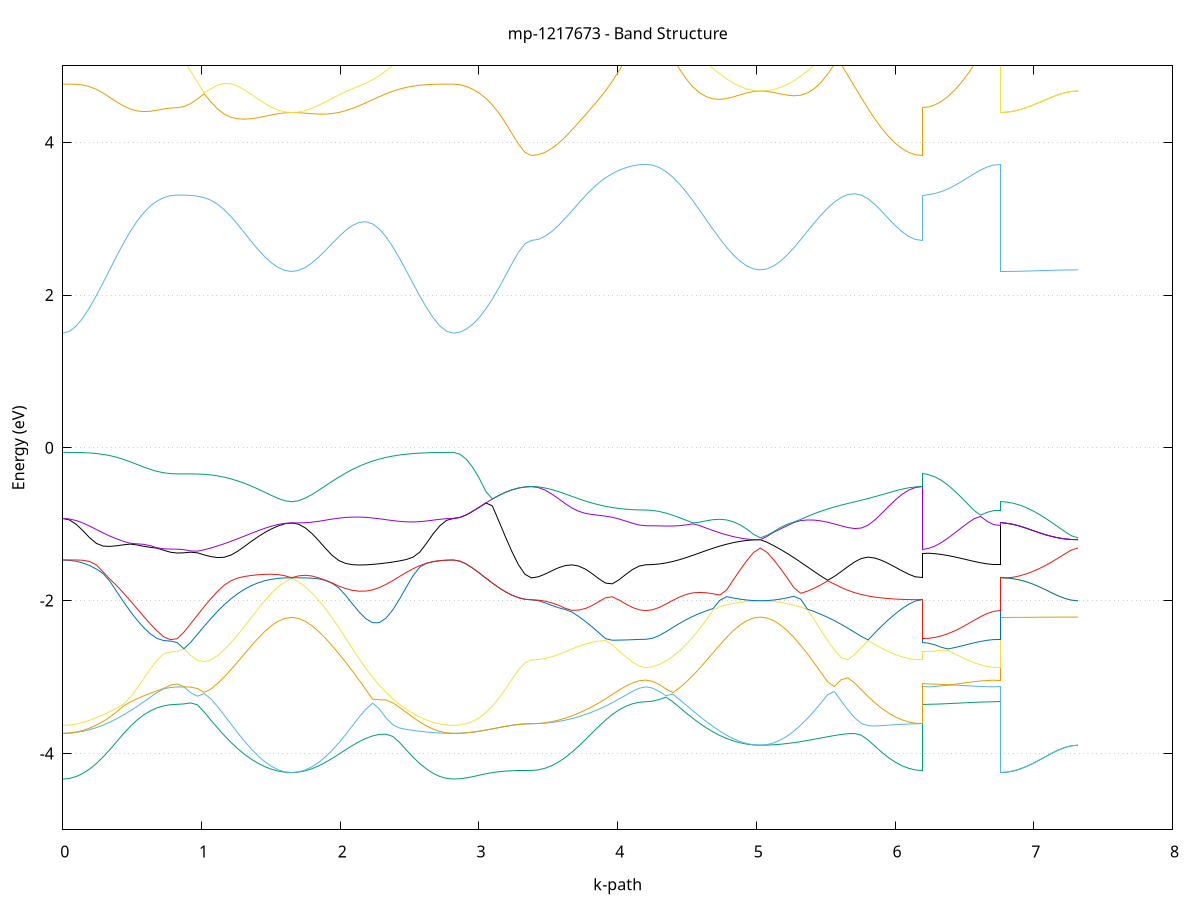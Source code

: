 set title 'mp-1217673 - Band Structure'
set xlabel 'k-path'
set ylabel 'Energy (eV)'
set grid y
set yrange [-5:5]
set terminal png size 800,600
set output 'mp-1217673_bands_gnuplot.png'
plot '-' using 1:2 with lines notitle, '-' using 1:2 with lines notitle, '-' using 1:2 with lines notitle, '-' using 1:2 with lines notitle, '-' using 1:2 with lines notitle, '-' using 1:2 with lines notitle, '-' using 1:2 with lines notitle, '-' using 1:2 with lines notitle, '-' using 1:2 with lines notitle, '-' using 1:2 with lines notitle, '-' using 1:2 with lines notitle, '-' using 1:2 with lines notitle, '-' using 1:2 with lines notitle, '-' using 1:2 with lines notitle, '-' using 1:2 with lines notitle, '-' using 1:2 with lines notitle, '-' using 1:2 with lines notitle, '-' using 1:2 with lines notitle, '-' using 1:2 with lines notitle, '-' using 1:2 with lines notitle, '-' using 1:2 with lines notitle, '-' using 1:2 with lines notitle, '-' using 1:2 with lines notitle, '-' using 1:2 with lines notitle, '-' using 1:2 with lines notitle, '-' using 1:2 with lines notitle, '-' using 1:2 with lines notitle, '-' using 1:2 with lines notitle, '-' using 1:2 with lines notitle, '-' using 1:2 with lines notitle, '-' using 1:2 with lines notitle, '-' using 1:2 with lines notitle, '-' using 1:2 with lines notitle, '-' using 1:2 with lines notitle, '-' using 1:2 with lines notitle, '-' using 1:2 with lines notitle, '-' using 1:2 with lines notitle, '-' using 1:2 with lines notitle, '-' using 1:2 with lines notitle, '-' using 1:2 with lines notitle, '-' using 1:2 with lines notitle, '-' using 1:2 with lines notitle, '-' using 1:2 with lines notitle, '-' using 1:2 with lines notitle, '-' using 1:2 with lines notitle, '-' using 1:2 with lines notitle, '-' using 1:2 with lines notitle, '-' using 1:2 with lines notitle, '-' using 1:2 with lines notitle, '-' using 1:2 with lines notitle, '-' using 1:2 with lines notitle, '-' using 1:2 with lines notitle, '-' using 1:2 with lines notitle, '-' using 1:2 with lines notitle, '-' using 1:2 with lines notitle, '-' using 1:2 with lines notitle, '-' using 1:2 with lines notitle, '-' using 1:2 with lines notitle, '-' using 1:2 with lines notitle, '-' using 1:2 with lines notitle, '-' using 1:2 with lines notitle, '-' using 1:2 with lines notitle, '-' using 1:2 with lines notitle, '-' using 1:2 with lines notitle
0.000000 -21.613666
0.048520 -21.612866
0.097040 -21.610566
0.145560 -21.606966
0.194081 -21.602566
0.242601 -21.597966
0.291121 -21.593866
0.339641 -21.591066
0.388161 -21.590266
0.436681 -21.592066
0.485202 -21.596566
0.533722 -21.603666
0.582242 -21.612466
0.630762 -21.622066
0.679282 -21.631166
0.727802 -21.638566
0.776322 -21.643466
0.824843 -21.645066
0.824843 -21.645066
0.873363 -21.646666
0.921883 -21.651466
0.970403 -21.659466
1.018923 -21.670766
1.067443 -21.685366
1.115963 -21.703166
1.164484 -21.723666
1.213004 -21.746566
1.261524 -21.770966
1.310044 -21.796066
1.358564 -21.820566
1.407084 -21.843566
1.455604 -21.863966
1.504125 -21.880866
1.552645 -21.893566
1.601165 -21.901366
1.649685 -21.903966
1.649685 -21.903966
1.698289 -21.901366
1.746894 -21.893466
1.795498 -21.880466
1.844102 -21.862666
1.892707 -21.840666
1.941311 -21.814966
1.989915 -21.786366
2.038520 -21.755966
2.087124 -21.724766
2.135728 -21.694266
2.184333 -21.665966
2.232937 -21.641066
2.281541 -21.620966
2.330145 -21.606166
2.378750 -21.596766
2.427354 -21.592266
2.475958 -21.591766
2.524563 -21.594066
2.573167 -21.597966
2.621771 -21.602566
2.670376 -21.606966
2.718980 -21.610566
2.767584 -21.612866
2.816189 -21.613666
2.816189 -21.613666
2.863040 -21.611866
2.909891 -21.606466
2.956742 -21.597766
3.003594 -21.586066
3.050445 -21.571866
3.097296 -21.555966
3.144148 -21.539266
3.190999 -21.522766
3.237850 -21.507966
3.284702 -21.496066
3.331553 -21.488366
3.378404 -21.485666
3.378404 -21.485666
3.426924 -21.486866
3.475444 -21.490566
3.523965 -21.496866
3.572485 -21.505766
3.621005 -21.517366
3.669525 -21.531566
3.718045 -21.547966
3.766565 -21.566266
3.815085 -21.585666
3.863606 -21.605266
3.912126 -21.624166
3.960646 -21.641466
4.009166 -21.656466
4.057686 -21.668466
4.106206 -21.677166
4.154726 -21.682466
4.203247 -21.684166
4.203247 -21.684166
4.251767 -21.685066
4.300287 -21.687866
4.348807 -21.692566
4.397327 -21.699466
4.445847 -21.708766
4.494368 -21.720666
4.542888 -21.734966
4.591408 -21.751566
4.639928 -21.769966
4.688448 -21.789566
4.736968 -21.809366
4.785488 -21.828466
4.834009 -21.845766
4.882529 -21.860266
4.931049 -21.871266
4.979569 -21.878066
5.028089 -21.880366
5.028089 -21.880366
5.076693 -21.878066
5.125298 -21.871166
5.173902 -21.859766
5.222506 -21.844366
5.271111 -21.825366
5.319715 -21.803466
5.368319 -21.779166
5.416924 -21.753266
5.465528 -21.726566
5.514132 -21.699666
5.562737 -21.673366
5.611341 -21.647866
5.659945 -21.623666
5.708550 -21.601066
5.757154 -21.580166
5.805758 -21.561066
5.854363 -21.543866
5.902967 -21.528766
5.951571 -21.515866
6.000175 -21.505066
6.048780 -21.496566
6.097384 -21.490466
6.145988 -21.486866
6.194593 -21.485666
6.194593 -21.645066
6.241444 -21.645766
6.288295 -21.647866
6.335147 -21.651066
6.381998 -21.655266
6.428849 -21.660066
6.475700 -21.665066
6.522552 -21.670066
6.569403 -21.674766
6.616254 -21.678666
6.663106 -21.681666
6.709957 -21.683566
6.756808 -21.684166
6.756808 -21.903966
6.803659 -21.903566
6.850511 -21.902466
6.897362 -21.900666
6.944213 -21.898166
6.991065 -21.895366
7.037916 -21.892366
7.084767 -21.889266
7.131619 -21.886466
7.178470 -21.883966
7.225321 -21.882066
7.272172 -21.880766
7.319024 -21.880366
e
0.000000 -20.742566
0.048520 -20.748166
0.097040 -20.764566
0.145560 -20.790866
0.194081 -20.825566
0.242601 -20.867166
0.291121 -20.913566
0.339641 -20.962966
0.388161 -21.013466
0.436681 -21.063366
0.485202 -21.111266
0.533722 -21.155766
0.582242 -21.195666
0.630762 -21.229866
0.679282 -21.257466
0.727802 -21.277766
0.776322 -21.290166
0.824843 -21.294366
0.824843 -21.294366
0.873363 -21.295166
0.921883 -21.297866
0.970403 -21.302766
1.018923 -21.310266
1.067443 -21.320966
1.115963 -21.335266
1.164484 -21.353466
1.213004 -21.375166
1.261524 -21.399766
1.310044 -21.425966
1.358564 -21.452566
1.407084 -21.477966
1.455604 -21.500866
1.504125 -21.520066
1.552645 -21.534366
1.601165 -21.543366
1.649685 -21.546366
1.649685 -21.546366
1.698289 -21.543266
1.746894 -21.534266
1.795498 -21.519166
1.844102 -21.498366
1.892707 -21.472066
1.941311 -21.440566
1.989915 -21.404366
2.038520 -21.363966
2.087124 -21.320166
2.135728 -21.273666
2.184333 -21.225266
2.232937 -21.175766
2.281541 -21.125866
2.330145 -21.075966
2.378750 -21.026566
2.427354 -20.978066
2.475958 -20.931166
2.524563 -20.886966
2.573167 -20.846566
2.621771 -20.811166
2.670376 -20.782166
2.718980 -20.760466
2.767584 -20.747166
2.816189 -20.742566
2.816189 -20.742566
2.863040 -20.742366
2.909891 -20.741766
2.956742 -20.740666
3.003594 -20.739266
3.050445 -20.737666
3.097296 -20.735866
3.144148 -20.734066
3.190999 -20.732466
3.237850 -20.730966
3.284702 -20.729866
3.331553 -20.729166
3.378404 -20.728866
3.378404 -20.728866
3.426924 -20.737666
3.475444 -20.761266
3.523965 -20.795966
3.572485 -20.839666
3.621005 -20.890766
3.669525 -20.947666
3.718045 -21.008566
3.766565 -21.071666
3.815085 -21.134666
3.863606 -21.195766
3.912126 -21.253166
3.960646 -21.305066
4.009166 -21.349966
4.057686 -21.386566
4.106206 -21.413766
4.154726 -21.430466
4.203247 -21.436166
4.203247 -21.436166
4.251767 -21.434866
4.300287 -21.431166
4.348807 -21.425166
4.397327 -21.417466
4.445847 -21.408466
4.494368 -21.398966
4.542888 -21.390066
4.591408 -21.382466
4.639928 -21.377466
4.688448 -21.375566
4.736968 -21.377066
4.785488 -21.381566
4.834009 -21.388166
4.882529 -21.395266
4.931049 -21.401566
4.979569 -21.405966
5.028089 -21.407466
5.028089 -21.407466
5.076693 -21.405866
5.125298 -21.401166
5.173902 -21.393166
5.222506 -21.381666
5.271111 -21.366466
5.319715 -21.347366
5.368319 -21.323866
5.416924 -21.295966
5.465528 -21.263466
5.514132 -21.226466
5.562737 -21.185266
5.611341 -21.140466
5.659945 -21.092866
5.708550 -21.043566
5.757154 -20.993866
5.805758 -20.945166
5.854363 -20.898866
5.902967 -20.856266
5.951571 -20.818666
6.000175 -20.786966
6.048780 -20.762266
6.097384 -20.745966
6.145988 -20.733666
6.194593 -20.728866
6.194593 -21.294366
6.241444 -21.297466
6.288295 -21.306266
6.335147 -21.319866
6.381998 -21.336666
6.428849 -21.354966
6.475700 -21.373366
6.522552 -21.390866
6.569403 -21.406266
6.616254 -21.418966
6.663106 -21.428366
6.709957 -21.434166
6.756808 -21.436166
6.756808 -21.546366
6.803659 -21.544366
6.850511 -21.538566
6.897362 -21.529166
6.944213 -21.516566
6.991065 -21.501266
7.037916 -21.484066
7.084767 -21.465966
7.131619 -21.448066
7.178470 -21.431966
7.225321 -21.418866
7.272172 -21.410466
7.319024 -21.407466
e
0.000000 -20.742566
0.048520 -20.742066
0.097040 -20.740666
0.145560 -20.738166
0.194081 -20.734866
0.242601 -20.730766
0.291121 -20.726066
0.339641 -20.720866
0.388161 -20.715266
0.436681 -20.709466
0.485202 -20.703666
0.533722 -20.698166
0.582242 -20.693066
0.630762 -20.688566
0.679282 -20.684866
0.727802 -20.682166
0.776322 -20.680466
0.824843 -20.679866
0.824843 -20.679866
0.873363 -20.682066
0.921883 -20.688466
0.970403 -20.698366
1.018923 -20.710666
1.067443 -20.724366
1.115963 -20.738066
1.164484 -20.750766
1.213004 -20.761766
1.261524 -20.770366
1.310044 -20.776366
1.358564 -20.779966
1.407084 -20.781566
1.455604 -20.781566
1.504125 -20.780566
1.552645 -20.779266
1.601165 -20.778266
1.649685 -20.777866
1.649685 -20.777866
1.698289 -20.778266
1.746894 -20.779366
1.795498 -20.781166
1.844102 -20.783166
1.892707 -20.785366
1.941311 -20.787366
1.989915 -20.788966
2.038520 -20.789966
2.087124 -20.790266
2.135728 -20.789666
2.184333 -20.788366
2.232937 -20.786066
2.281541 -20.783066
2.330145 -20.779266
2.378750 -20.774866
2.427354 -20.770166
2.475958 -20.765166
2.524563 -20.760166
2.573167 -20.755466
2.621771 -20.751166
2.670376 -20.747566
2.718980 -20.744866
2.767584 -20.743166
2.816189 -20.742566
2.816189 -20.742566
2.863040 -20.742366
2.909891 -20.741766
2.956742 -20.740666
3.003594 -20.739266
3.050445 -20.737666
3.097296 -20.735866
3.144148 -20.734066
3.190999 -20.732466
3.237850 -20.730966
3.284702 -20.729866
3.331553 -20.729166
3.378404 -20.728866
3.378404 -20.728866
3.426924 -20.728466
3.475444 -20.727266
3.523965 -20.725366
3.572485 -20.722666
3.621005 -20.719466
3.669525 -20.715666
3.718045 -20.711466
3.766565 -20.707066
3.815085 -20.702466
3.863606 -20.697966
3.912126 -20.693666
3.960646 -20.689766
4.009166 -20.686266
4.057686 -20.683466
4.106206 -20.681366
4.154726 -20.680066
4.203247 -20.679666
4.203247 -20.679666
4.251767 -20.682466
4.300287 -20.690666
4.348807 -20.703566
4.397327 -20.719766
4.445847 -20.738066
4.494368 -20.756666
4.542888 -20.774366
4.591408 -20.789766
4.639928 -20.802166
4.688448 -20.811066
4.736968 -20.816566
4.785488 -20.818966
4.834009 -20.818966
4.882529 -20.817366
4.931049 -20.815166
4.979569 -20.813366
5.028089 -20.812666
5.028089 -20.812666
5.076693 -20.813466
5.125298 -20.815766
5.173902 -20.820366
5.222506 -20.827266
5.271111 -20.836166
5.319715 -20.846266
5.368319 -20.856266
5.416924 -20.865066
5.465528 -20.872066
5.514132 -20.876766
5.562737 -20.878666
5.611341 -20.877766
5.659945 -20.873966
5.708550 -20.867266
5.757154 -20.857866
5.805758 -20.845866
5.854363 -20.831666
5.902967 -20.815666
5.951571 -20.798266
6.000175 -20.780166
6.048780 -20.761766
6.097384 -20.743566
6.145988 -20.732566
6.194593 -20.728866
6.194593 -20.679866
6.241444 -20.679866
6.288295 -20.679866
6.335147 -20.679866
6.381998 -20.679766
6.428849 -20.679766
6.475700 -20.679766
6.522552 -20.679666
6.569403 -20.679666
6.616254 -20.679666
6.663106 -20.679666
6.709957 -20.679666
6.756808 -20.679666
6.756808 -20.777866
6.803659 -20.778466
6.850511 -20.780166
6.897362 -20.782866
6.944213 -20.786466
6.991065 -20.790566
7.037916 -20.795066
7.084767 -20.799666
7.131619 -20.803866
7.178470 -20.807466
7.225321 -20.810366
7.272172 -20.812066
7.319024 -20.812666
e
0.000000 -20.404466
0.048520 -20.405366
0.097040 -20.408466
0.145560 -20.414766
0.194081 -20.427666
0.242601 -20.452866
0.291121 -20.489866
0.339641 -20.530866
0.388161 -20.570366
0.436681 -20.604666
0.485202 -20.631666
0.533722 -20.650166
0.582242 -20.659966
0.630762 -20.661666
0.679282 -20.656366
0.727802 -20.646066
0.776322 -20.633666
0.824843 -20.626666
0.824843 -20.626666
0.873363 -20.628066
0.921883 -20.631966
0.970403 -20.638066
1.018923 -20.645666
1.067443 -20.653766
1.115963 -20.661366
1.164484 -20.667266
1.213004 -20.670566
1.261524 -20.670766
1.310044 -20.668066
1.358564 -20.662766
1.407084 -20.655666
1.455604 -20.647766
1.504125 -20.640166
1.552645 -20.633866
1.601165 -20.629666
1.649685 -20.628166
1.649685 -20.628166
1.698289 -20.630066
1.746894 -20.635566
1.795498 -20.644266
1.844102 -20.655666
1.892707 -20.668866
1.941311 -20.682966
1.989915 -20.696566
2.038520 -20.708266
2.087124 -20.716366
2.135728 -20.719166
2.184333 -20.714766
2.232937 -20.701966
2.281541 -20.679866
2.330145 -20.648766
2.378750 -20.609766
2.427354 -20.564966
2.475958 -20.516666
2.524563 -20.467666
2.573167 -20.426566
2.621771 -20.418766
2.670376 -20.412566
2.718980 -20.408066
2.767584 -20.405366
2.816189 -20.404466
2.816189 -20.404466
2.863040 -20.408266
2.909891 -20.419466
2.956742 -20.437366
3.003594 -20.460966
3.050445 -20.488766
3.097296 -20.519066
3.144148 -20.549966
3.190999 -20.579366
3.237850 -20.605266
3.284702 -20.625566
3.331553 -20.638566
3.378404 -20.643066
3.378404 -20.643066
3.426924 -20.639766
3.475444 -20.632466
3.523965 -20.624366
3.572485 -20.616566
3.621005 -20.609266
3.669525 -20.602366
3.718045 -20.595366
3.766565 -20.588066
3.815085 -20.580266
3.863606 -20.571866
3.912126 -20.562966
3.960646 -20.553866
4.009166 -20.545166
4.057686 -20.537366
4.106206 -20.531166
4.154726 -20.527166
4.203247 -20.525766
4.203247 -20.525766
4.251767 -20.526266
4.300287 -20.527966
4.348807 -20.530766
4.397327 -20.534666
4.445847 -20.539666
4.494368 -20.545766
4.542888 -20.577966
4.591408 -20.615666
4.639928 -20.648466
4.688448 -20.673966
4.736968 -20.690666
4.785488 -20.698066
4.834009 -20.696666
4.882529 -20.687666
4.931049 -20.672366
4.979569 -20.652566
5.028089 -20.631566
5.028089 -20.631566
5.076693 -20.652366
5.125298 -20.671566
5.173902 -20.685966
5.222506 -20.694866
5.271111 -20.698266
5.319715 -20.696866
5.368319 -20.691766
5.416924 -20.684066
5.465528 -20.674466
5.514132 -20.663766
5.562737 -20.652566
5.611341 -20.641466
5.659945 -20.630966
5.708550 -20.621666
5.757154 -20.614066
5.805758 -20.608566
5.854363 -20.605666
5.902967 -20.605666
5.951571 -20.608666
6.000175 -20.614466
6.048780 -20.622566
6.097384 -20.631766
6.145988 -20.639666
6.194593 -20.643066
6.194593 -20.626666
6.241444 -20.622366
6.288295 -20.609966
6.335147 -20.590666
6.381998 -20.567766
6.428849 -20.560866
6.475700 -20.553566
6.522552 -20.546266
6.569403 -20.539566
6.616254 -20.533766
6.663106 -20.529466
6.709957 -20.526666
6.756808 -20.525766
6.756808 -20.628166
6.803659 -20.628266
6.850511 -20.628366
6.897362 -20.628666
6.944213 -20.629066
6.991065 -20.629466
7.037916 -20.629866
7.084767 -20.630266
7.131619 -20.630766
7.178470 -20.631066
7.225321 -20.631366
7.272172 -20.631466
7.319024 -20.631566
e
0.000000 -20.291966
0.048520 -20.297766
0.097040 -20.314366
0.145560 -20.339566
0.194081 -20.367766
0.242601 -20.390566
0.291121 -20.405866
0.339641 -20.418166
0.388161 -20.430566
0.436681 -20.444066
0.485202 -20.459166
0.533722 -20.475966
0.582242 -20.494266
0.630762 -20.514066
0.679282 -20.534666
0.727802 -20.555166
0.776322 -20.573266
0.824843 -20.582166
0.824843 -20.582166
0.873363 -20.582266
0.921883 -20.582866
0.970403 -20.583766
1.018923 -20.585166
1.067443 -20.587066
1.115963 -20.589466
1.164484 -20.592366
1.213004 -20.595866
1.261524 -20.599766
1.310044 -20.604066
1.358564 -20.608666
1.407084 -20.613366
1.455604 -20.617966
1.504125 -20.622066
1.552645 -20.625266
1.601165 -20.627466
1.649685 -20.628166
1.649685 -20.628166
1.698289 -20.627066
1.746894 -20.623766
1.795498 -20.618366
1.844102 -20.611066
1.892707 -20.602166
1.941311 -20.591866
1.989915 -20.580266
2.038520 -20.567766
2.087124 -20.554566
2.135728 -20.540666
2.184333 -20.526466
2.232937 -20.512166
2.281541 -20.497966
2.330145 -20.484066
2.378750 -20.470666
2.427354 -20.458066
2.475958 -20.446366
2.524563 -20.435766
2.573167 -20.420566
2.621771 -20.377866
2.670376 -20.341866
2.718980 -20.314666
2.767584 -20.297666
2.816189 -20.291966
2.816189 -20.291966
2.863040 -20.292166
2.909891 -20.292866
2.956742 -20.294066
3.003594 -20.295566
3.050445 -20.297366
3.097296 -20.299366
3.144148 -20.301266
3.190999 -20.303166
3.237850 -20.304766
3.284702 -20.305966
3.331553 -20.306766
3.378404 -20.306966
3.378404 -20.306966
3.426924 -20.309666
3.475444 -20.317366
3.523965 -20.328766
3.572485 -20.342466
3.621005 -20.356766
3.669525 -20.370066
3.718045 -20.381466
3.766565 -20.390666
3.815085 -20.397366
3.863606 -20.402166
3.912126 -20.405266
3.960646 -20.407366
4.009166 -20.408766
4.057686 -20.409866
4.106206 -20.410566
4.154726 -20.411066
4.203247 -20.411266
4.203247 -20.411266
4.251767 -20.414266
4.300287 -20.423866
4.348807 -20.441066
4.397327 -20.466766
4.445847 -20.500066
4.494368 -20.538266
4.542888 -20.552966
4.591408 -20.561166
4.639928 -20.570166
4.688448 -20.579766
4.736968 -20.589866
4.785488 -20.599966
4.834009 -20.609766
4.882529 -20.618466
4.931049 -20.625366
4.979569 -20.629966
5.028089 -20.631566
5.028089 -20.631566
5.076693 -20.630466
5.125298 -20.627266
5.173902 -20.622066
5.222506 -20.614766
5.271111 -20.605766
5.319715 -20.594966
5.368319 -20.582566
5.416924 -20.568866
5.465528 -20.553866
5.514132 -20.537766
5.562737 -20.520566
5.611341 -20.502566
5.659945 -20.483766
5.708550 -20.464266
5.757154 -20.444066
5.805758 -20.423566
5.854363 -20.402866
5.902967 -20.382366
5.951571 -20.362666
6.000175 -20.344666
6.048780 -20.329166
6.097384 -20.317166
6.145988 -20.309566
6.194593 -20.306966
6.194593 -20.582166
6.241444 -20.581166
6.288295 -20.578266
6.335147 -20.573666
6.381998 -20.566566
6.428849 -20.539466
6.475700 -20.511566
6.522552 -20.484566
6.569403 -20.460066
6.616254 -20.439566
6.663106 -20.424166
6.709957 -20.414466
6.756808 -20.411266
6.756808 -20.628166
6.803659 -20.628266
6.850511 -20.628366
6.897362 -20.628666
6.944213 -20.629066
6.991065 -20.629466
7.037916 -20.629866
7.084767 -20.630266
7.131619 -20.630766
7.178470 -20.631066
7.225321 -20.631366
7.272172 -20.631466
7.319024 -20.631566
e
0.000000 -20.291966
0.048520 -20.292066
0.097040 -20.292366
0.145560 -20.292966
0.194081 -20.293766
0.242601 -20.294866
0.291121 -20.296066
0.339641 -20.297466
0.388161 -20.298966
0.436681 -20.300666
0.485202 -20.302266
0.533722 -20.303966
0.582242 -20.305566
0.630762 -20.306966
0.679282 -20.308166
0.727802 -20.309066
0.776322 -20.309666
0.824843 -20.309866
0.824843 -20.309866
0.873363 -20.311466
0.921883 -20.315966
0.970403 -20.322866
1.018923 -20.331266
1.067443 -20.340266
1.115963 -20.349366
1.164484 -20.357966
1.213004 -20.365866
1.261524 -20.373166
1.310044 -20.379866
1.358564 -20.386066
1.407084 -20.391766
1.455604 -20.396866
1.504125 -20.401366
1.552645 -20.404866
1.601165 -20.407066
1.649685 -20.407866
1.649685 -20.407866
1.698289 -20.407066
1.746894 -20.404766
1.795498 -20.400966
1.844102 -20.395866
1.892707 -20.389566
1.941311 -20.382466
1.989915 -20.374666
2.038520 -20.366466
2.087124 -20.357966
2.135728 -20.349566
2.184333 -20.341366
2.232937 -20.333466
2.281541 -20.326166
2.330145 -20.319566
2.378750 -20.313666
2.427354 -20.308466
2.475958 -20.304166
2.524563 -20.300566
2.573167 -20.297666
2.621771 -20.295466
2.670376 -20.293866
2.718980 -20.292766
2.767584 -20.292166
2.816189 -20.291966
2.816189 -20.291966
2.863040 -20.292166
2.909891 -20.292866
2.956742 -20.294066
3.003594 -20.295566
3.050445 -20.297366
3.097296 -20.299366
3.144148 -20.301266
3.190999 -20.303166
3.237850 -20.304766
3.284702 -20.305966
3.331553 -20.306766
3.378404 -20.306966
3.378404 -20.306966
3.426924 -20.306966
3.475444 -20.307066
3.523965 -20.307066
3.572485 -20.307166
3.621005 -20.307166
3.669525 -20.307266
3.718045 -20.307466
3.766565 -20.307666
3.815085 -20.307866
3.863606 -20.308066
3.912126 -20.308366
3.960646 -20.308666
4.009166 -20.308866
4.057686 -20.309066
4.106206 -20.309266
4.154726 -20.309366
4.203247 -20.309366
4.203247 -20.309366
4.251767 -20.313066
4.300287 -20.323366
4.348807 -20.337766
4.397327 -20.353566
4.445847 -20.369366
4.494368 -20.385066
4.542888 -20.401266
4.591408 -20.418466
4.639928 -20.436966
4.688448 -20.457066
4.736968 -20.478866
4.785488 -20.502066
4.834009 -20.526666
4.882529 -20.552266
4.931049 -20.578366
4.979569 -20.604266
5.028089 -20.627266
5.028089 -20.627266
5.076693 -20.603966
5.125298 -20.577066
5.173902 -20.549366
5.222506 -20.521566
5.271111 -20.494266
5.319715 -20.467866
5.368319 -20.442866
5.416924 -20.419666
5.465528 -20.398566
5.514132 -20.379766
5.562737 -20.363466
5.611341 -20.349666
5.659945 -20.338466
5.708550 -20.329566
5.757154 -20.322766
5.805758 -20.317766
5.854363 -20.314266
5.902967 -20.311866
5.951571 -20.310166
6.000175 -20.308966
6.048780 -20.308066
6.097384 -20.307466
6.145988 -20.307166
6.194593 -20.306966
6.194593 -20.309866
6.241444 -20.309866
6.288295 -20.309766
6.335147 -20.309766
6.381998 -20.309766
6.428849 -20.309666
6.475700 -20.309666
6.522552 -20.309566
6.569403 -20.309466
6.616254 -20.309466
6.663106 -20.309466
6.709957 -20.309366
6.756808 -20.309366
6.756808 -20.407866
6.803659 -20.411266
6.850511 -20.421166
6.897362 -20.437166
6.944213 -20.458366
6.991065 -20.483466
7.037916 -20.511166
7.084767 -20.539666
7.131619 -20.567066
7.178470 -20.591366
7.225321 -20.610566
7.272172 -20.622966
7.319024 -20.627266
e
0.000000 -16.812466
0.048520 -16.806466
0.097040 -16.788866
0.145560 -16.760566
0.194081 -16.723166
0.242601 -16.678366
0.291121 -16.628266
0.339641 -16.574666
0.388161 -16.519566
0.436681 -16.464766
0.485202 -16.411566
0.533722 -16.361666
0.582242 -16.316166
0.630762 -16.276466
0.679282 -16.243666
0.727802 -16.219066
0.776322 -16.203766
0.824843 -16.198566
0.824843 -16.198566
0.873363 -16.194366
0.921883 -16.181966
0.970403 -16.162066
1.018923 -16.135666
1.067443 -16.104066
1.115963 -16.068766
1.164484 -16.031266
1.213004 -15.993166
1.261524 -15.955766
1.310044 -15.920266
1.358564 -15.887666
1.407084 -15.858966
1.455604 -15.834666
1.504125 -15.815366
1.552645 -15.801766
1.601165 -15.812866
1.649685 -15.816666
1.649685 -15.816666
1.698289 -15.812966
1.746894 -15.808466
1.795498 -15.821766
1.844102 -15.843966
1.892707 -15.872666
1.941311 -15.907566
1.989915 -15.948466
2.038520 -15.994866
2.087124 -16.046466
2.135728 -16.102766
2.184333 -16.163066
2.232937 -16.226666
2.281541 -16.292666
2.330145 -16.360066
2.378750 -16.427766
2.427354 -16.494366
2.475958 -16.558566
2.524563 -16.618766
2.573167 -16.673366
2.621771 -16.720866
2.670376 -16.759766
2.718980 -16.788666
2.767584 -16.806466
2.816189 -16.812466
2.816189 -16.812466
2.863040 -16.809466
2.909891 -16.800866
2.956742 -16.787866
3.003594 -16.772266
3.050445 -16.755966
3.097296 -16.740466
3.144148 -16.727066
3.190999 -16.715866
3.237850 -16.707366
3.284702 -16.701466
3.331553 -16.697966
3.378404 -16.696766
3.378404 -16.696766
3.426924 -16.691566
3.475444 -16.676366
3.523965 -16.651966
3.572485 -16.620166
3.621005 -16.582566
3.669525 -16.541266
3.718045 -16.498066
3.766565 -16.454766
3.815085 -16.412866
3.863606 -16.373466
3.912126 -16.337366
3.960646 -16.305366
4.009166 -16.278166
4.057686 -16.255866
4.106206 -16.239066
4.154726 -16.228466
4.203247 -16.224666
4.203247 -16.224666
4.251767 -16.220166
4.300287 -16.206566
4.348807 -16.184766
4.397327 -16.155766
4.445847 -16.121166
4.494368 -16.082366
4.542888 -16.041166
4.591408 -15.999166
4.639928 -15.957766
4.688448 -15.918566
4.736968 -15.882466
4.785488 -15.850666
4.834009 -15.823666
4.882529 -15.802166
4.931049 -15.786466
4.979569 -15.776966
5.028089 -15.773766
5.028089 -15.773766
5.076693 -15.776966
5.125298 -15.786566
5.173902 -15.802366
5.222506 -15.824166
5.271111 -15.851966
5.319715 -15.885166
5.368319 -15.923766
5.416924 -15.967166
5.465528 -16.014866
5.514132 -16.066466
5.562737 -16.121366
5.611341 -16.178766
5.659945 -16.237966
5.708550 -16.298166
5.757154 -16.358266
5.805758 -16.417266
5.854363 -16.473966
5.902967 -16.526966
5.951571 -16.575066
6.000175 -16.616766
6.048780 -16.650766
6.097384 -16.675966
6.145988 -16.691466
6.194593 -16.696766
6.194593 -16.198566
6.241444 -16.198966
6.288295 -16.200266
6.335147 -16.202366
6.381998 -16.205166
6.428849 -16.208366
6.475700 -16.211666
6.522552 -16.215066
6.569403 -16.218266
6.616254 -16.220966
6.663106 -16.222966
6.709957 -16.224366
6.756808 -16.224666
6.756808 -15.816666
6.803659 -15.810966
6.850511 -15.794166
6.897362 -15.787666
6.944213 -15.785866
6.991065 -15.783966
7.037916 -15.781866
7.084767 -15.779866
7.131619 -15.777866
7.178470 -15.776266
7.225321 -15.774966
7.272172 -15.774066
7.319024 -15.773766
e
0.000000 -16.355266
0.048520 -16.346366
0.097040 -16.320166
0.145560 -16.278066
0.194081 -16.221966
0.242601 -16.154566
0.291121 -16.078666
0.339641 -15.997466
0.388161 -15.913866
0.436681 -15.830766
0.485202 -15.750766
0.533722 -15.676466
0.582242 -15.609966
0.630762 -15.552866
0.679282 -15.507066
0.727802 -15.473466
0.776322 -15.453166
0.824843 -15.446466
0.824843 -15.446466
0.873363 -15.438866
0.921883 -15.418066
0.970403 -15.416866
1.018923 -15.439666
1.067443 -15.468766
1.115963 -15.502566
1.164484 -15.539666
1.213004 -15.578866
1.261524 -15.618866
1.310044 -15.658266
1.358564 -15.695566
1.407084 -15.729766
1.455604 -15.759566
1.504125 -15.783866
1.552645 -15.801366
1.601165 -15.792866
1.649685 -15.790066
1.649685 -15.790066
1.698289 -15.792766
1.746894 -15.794866
1.795498 -15.777466
1.844102 -15.749966
1.892707 -15.715366
1.941311 -15.674466
1.989915 -15.628166
2.038520 -15.577466
2.087124 -15.523166
2.135728 -15.466366
2.184333 -15.408666
2.232937 -15.420266
2.281541 -15.532166
2.330145 -15.645166
2.378750 -15.756466
2.427354 -15.864366
2.475958 -15.966466
2.524563 -16.060766
2.573167 -16.145266
2.621771 -16.217866
2.670376 -16.276566
2.718980 -16.319766
2.767584 -16.346266
2.816189 -16.355266
2.816189 -16.355266
2.863040 -16.350866
2.909891 -16.337666
2.956742 -16.314966
3.003594 -16.282266
3.050445 -16.238966
3.097296 -16.185266
3.144148 -16.122266
3.190999 -16.051966
3.237850 -15.977666
3.284702 -15.904766
3.331553 -15.844466
3.378404 -15.818866
3.378404 -15.818866
3.426924 -15.814966
3.475444 -15.804966
3.523965 -15.792766
3.572485 -15.784366
3.621005 -15.785466
3.669525 -15.797866
3.718045 -15.820266
3.766565 -15.849666
3.815085 -15.883266
3.863606 -15.918566
3.912126 -15.953666
3.960646 -15.986866
4.009166 -16.016766
4.057686 -16.042166
4.106206 -16.061766
4.154726 -16.074366
4.203247 -16.078666
4.203247 -16.078666
4.251767 -16.070066
4.300287 -16.044366
4.348807 -16.003166
4.397327 -15.948466
4.445847 -15.882866
4.494368 -15.809466
4.542888 -15.731666
4.591408 -15.652866
4.639928 -15.576666
4.688448 -15.506866
4.736968 -15.447066
4.785488 -15.400466
4.834009 -15.368466
4.882529 -15.349666
4.931049 -15.340366
4.979569 -15.336466
5.028089 -15.335466
5.028089 -15.335466
5.076693 -15.336366
5.125298 -15.339066
5.173902 -15.343466
5.222506 -15.349366
5.271111 -15.356766
5.319715 -15.365266
5.368319 -15.374766
5.416924 -15.384966
5.465528 -15.395666
5.514132 -15.406566
5.562737 -15.417366
5.611341 -15.427966
5.659945 -15.438866
5.708550 -15.492666
5.757154 -15.545366
5.805758 -15.595966
5.854363 -15.643466
5.902967 -15.686866
5.951571 -15.725366
6.000175 -15.757966
6.048780 -15.784066
6.097384 -15.803166
6.145988 -15.814866
6.194593 -15.818866
6.194593 -15.446466
6.241444 -15.502566
6.288295 -15.581666
6.335147 -15.660966
6.381998 -15.737566
6.428849 -15.809766
6.475700 -15.875866
6.522552 -15.934666
6.569403 -15.984766
6.616254 -16.025066
6.663106 -16.054566
6.709957 -16.072666
6.756808 -16.078666
6.756808 -15.790066
6.803659 -15.789866
6.850511 -15.788966
6.897362 -15.766866
6.944213 -15.729666
6.991065 -15.684066
7.037916 -15.631366
7.084767 -15.573366
7.131619 -15.512266
7.178470 -15.451266
7.225321 -15.395166
7.272172 -15.352366
7.319024 -15.335466
e
0.000000 -14.908666
0.048520 -14.912366
0.097040 -14.923366
0.145560 -14.941166
0.194081 -14.965366
0.242601 -14.995266
0.291121 -15.029966
0.339641 -15.068466
0.388161 -15.109566
0.436681 -15.152266
0.485202 -15.195066
0.533722 -15.236866
0.582242 -15.275966
0.630762 -15.310966
0.679282 -15.340466
0.727802 -15.362766
0.776322 -15.376666
0.824843 -15.381266
0.824843 -15.381266
0.873363 -15.384566
0.921883 -15.393166
0.970403 -15.374766
1.018923 -15.326166
1.067443 -15.265966
1.115963 -15.197366
1.164484 -15.123166
1.213004 -15.046066
1.261524 -14.968866
1.310044 -14.893866
1.358564 -14.823566
1.407084 -14.760166
1.455604 -14.705566
1.504125 -14.661366
1.552645 -14.628866
1.601165 -14.608866
1.649685 -14.602166
1.649685 -14.602166
1.698289 -14.608966
1.746894 -14.629066
1.795498 -14.662166
1.844102 -14.707866
1.892707 -14.765566
1.941311 -14.834366
1.989915 -14.913366
2.038520 -15.001366
2.087124 -15.097366
2.135728 -15.199666
2.184333 -15.306666
2.232937 -15.347066
2.281541 -15.289566
2.330145 -15.232666
2.378750 -15.177866
2.427354 -15.126266
2.475958 -15.078666
2.524563 -15.035766
2.573167 -14.998266
2.621771 -14.966666
2.670376 -14.941666
2.718980 -14.923466
2.767584 -14.912366
2.816189 -14.908666
2.816189 -14.908666
2.863040 -14.914766
2.909891 -14.933066
2.956742 -14.963066
3.003594 -15.004066
3.050445 -15.055366
3.097296 -15.115566
3.144148 -15.183566
3.190999 -15.256866
3.237850 -15.332966
3.284702 -15.406666
3.331553 -15.467366
3.378404 -15.493166
3.378404 -15.493166
3.426924 -15.492566
3.475444 -15.489866
3.523965 -15.481566
3.572485 -15.462566
3.621005 -15.428666
3.669525 -15.379166
3.718045 -15.317166
3.766565 -15.247266
3.815085 -15.173766
3.863606 -15.100466
3.912126 -15.030466
3.960646 -14.966666
4.009166 -14.911466
4.057686 -14.866466
4.106206 -14.833266
4.154726 -14.812966
4.203247 -14.806166
4.203247 -14.806166
4.251767 -14.809166
4.300287 -14.818166
4.348807 -14.832766
4.397327 -14.852166
4.445847 -14.875666
4.494368 -14.902166
4.542888 -14.930166
4.591408 -14.958266
4.639928 -14.984466
4.688448 -15.006766
4.736968 -15.022666
4.785488 -15.030266
4.834009 -15.028966
4.882529 -15.021166
4.931049 -15.010966
4.979569 -15.002966
5.028089 -14.999966
5.028089 -14.999966
5.076693 -15.003066
5.125298 -15.012266
5.173902 -15.027566
5.222506 -15.048766
5.271111 -15.075566
5.319715 -15.107666
5.368319 -15.144766
5.416924 -15.186366
5.465528 -15.231866
5.514132 -15.280666
5.562737 -15.331966
5.611341 -15.384966
5.659945 -15.438066
5.708550 -15.447466
5.757154 -15.456266
5.805758 -15.464066
5.854363 -15.470966
5.902967 -15.476966
5.951571 -15.482066
6.000175 -15.486066
6.048780 -15.489166
6.097384 -15.491366
6.145988 -15.492666
6.194593 -15.493166
6.194593 -15.381266
6.241444 -15.325966
6.288295 -15.249566
6.335147 -15.174766
6.381998 -15.103966
6.428849 -15.038666
6.475700 -14.979766
6.522552 -14.928366
6.569403 -14.885266
6.616254 -14.851066
6.663106 -14.826266
6.709957 -14.811266
6.756808 -14.806166
6.756808 -14.602166
6.803659 -14.606466
6.850511 -14.618766
6.897362 -14.639466
6.944213 -14.667566
6.991065 -14.702966
7.037916 -14.744966
7.084767 -14.792266
7.131619 -14.843566
7.178470 -14.896066
7.225321 -14.945766
7.272172 -14.984566
7.319024 -14.999966
e
0.000000 -4.336066
0.048520 -4.327666
0.097040 -4.302666
0.145560 -4.261166
0.194081 -4.203866
0.242601 -4.131566
0.291121 -4.045866
0.339641 -3.949666
0.388161 -3.847166
0.436681 -3.744366
0.485202 -3.648566
0.533722 -3.565366
0.582242 -3.496966
0.630762 -3.443566
0.679282 -3.404166
0.727802 -3.377666
0.776322 -3.362566
0.824843 -3.357766
0.824843 -3.357766
0.873363 -3.352066
0.921883 -3.339566
0.970403 -3.364066
1.018923 -3.457766
1.067443 -3.563966
1.115963 -3.667966
1.164484 -3.766166
1.213004 -3.856866
1.261524 -3.938966
1.310044 -4.011966
1.358564 -4.075466
1.407084 -4.129166
1.455604 -4.173166
1.504125 -4.207266
1.552645 -4.231666
1.601165 -4.246266
1.649685 -4.251066
1.649685 -4.251066
1.698289 -4.245366
1.746894 -4.228366
1.795498 -4.200666
1.844102 -4.163366
1.892707 -4.117866
1.941311 -4.066066
1.989915 -4.010266
2.038520 -3.953266
2.087124 -3.897966
2.135728 -3.847366
2.184333 -3.804466
2.232937 -3.771566
2.281541 -3.751166
2.330145 -3.748266
2.378750 -3.778366
2.427354 -3.856366
2.475958 -3.953666
2.524563 -4.048166
2.573167 -4.132666
2.621771 -4.204266
2.670376 -4.261266
2.718980 -4.302566
2.767584 -4.327666
2.816189 -4.336066
2.816189 -4.336066
2.863040 -4.332066
2.909891 -4.320766
2.956742 -4.304166
3.003594 -4.285166
3.050445 -4.266766
3.097296 -4.251166
3.144148 -4.239566
3.190999 -4.231766
3.237850 -4.227066
3.284702 -4.224666
3.331553 -4.223566
3.378404 -4.223266
3.378404 -4.223266
3.426924 -4.216266
3.475444 -4.195366
3.523965 -4.161066
3.572485 -4.113866
3.621005 -4.054766
3.669525 -3.985066
3.718045 -3.906666
3.766565 -3.821966
3.815085 -3.734066
3.863606 -3.646866
3.912126 -3.564666
3.960646 -3.491866
4.009166 -3.431466
4.057686 -3.384466
4.106206 -3.350866
4.154726 -3.330766
4.203247 -3.323966
4.203247 -3.323966
4.251767 -3.316566
4.300287 -3.294466
4.348807 -3.263466
4.397327 -3.323566
4.445847 -3.397666
4.494368 -3.471266
4.542888 -3.541766
4.591408 -3.607266
4.639928 -3.666866
4.688448 -3.719866
4.736968 -3.765966
4.785488 -3.804866
4.834009 -3.836666
4.882529 -3.861266
4.931049 -3.878866
4.979569 -3.889266
5.028089 -3.892766
5.028089 -3.892766
5.076693 -3.891366
5.125298 -3.887166
5.173902 -3.880166
5.222506 -3.870766
5.271111 -3.859166
5.319715 -3.845766
5.368319 -3.830766
5.416924 -3.814866
5.465528 -3.798466
5.514132 -3.781966
5.562737 -3.766266
5.611341 -3.752266
5.659945 -3.741866
5.708550 -3.740066
5.757154 -3.762566
5.805758 -3.824566
5.854363 -3.904566
5.902967 -3.983166
5.951571 -4.053566
6.000175 -4.113266
6.048780 -4.160766
6.097384 -4.195266
6.145988 -4.216166
6.194593 -4.223266
6.194593 -3.357766
6.241444 -3.357166
6.288295 -3.355266
6.335147 -3.352466
6.381998 -3.348766
6.428849 -3.344466
6.475700 -3.340066
6.522552 -3.335766
6.569403 -3.331866
6.616254 -3.328566
6.663106 -3.326066
6.709957 -3.324466
6.756808 -3.323966
6.756808 -4.251066
6.803659 -4.245966
6.850511 -4.230866
6.897362 -4.206266
6.944213 -4.173366
6.991065 -4.133666
7.037916 -4.089166
7.084767 -4.042366
7.131619 -3.996466
7.178470 -3.955066
7.225321 -3.921866
7.272172 -3.900266
7.319024 -3.892766
e
0.000000 -3.737966
0.048520 -3.734966
0.097040 -3.725766
0.145560 -3.710566
0.194081 -3.689366
0.242601 -3.662266
0.291121 -3.629366
0.339641 -3.590966
0.388161 -3.547266
0.436681 -3.498366
0.485202 -3.444966
0.533722 -3.387366
0.582242 -3.326666
0.630762 -3.264366
0.679282 -3.203166
0.727802 -3.154766
0.776322 -3.136966
0.824843 -3.130566
0.824843 -3.130566
0.873363 -3.130166
0.921883 -3.205666
0.970403 -3.251266
1.018923 -3.218366
1.067443 -3.284966
1.115963 -3.388466
1.164484 -3.501466
1.213004 -3.617366
1.261524 -3.731566
1.310044 -3.840466
1.358564 -3.941266
1.407084 -4.031066
1.455604 -4.107666
1.504125 -4.169266
1.552645 -4.214366
1.601165 -4.241866
1.649685 -4.251066
1.649685 -4.251066
1.698289 -4.242666
1.746894 -4.217666
1.795498 -4.176166
1.844102 -4.118866
1.892707 -4.046666
1.941311 -3.960666
1.989915 -3.862466
2.038520 -3.754666
2.087124 -3.640966
2.135728 -3.527166
2.184333 -3.422666
2.232937 -3.341366
2.281541 -3.416566
2.330145 -3.534966
2.378750 -3.624966
2.427354 -3.667266
2.475958 -3.685766
2.524563 -3.698666
2.573167 -3.709866
2.621771 -3.719566
2.670376 -3.727566
2.718980 -3.733366
2.767584 -3.736866
2.816189 -3.737966
2.816189 -3.737966
2.863040 -3.736066
2.909891 -3.730466
2.956742 -3.721366
3.003594 -3.709366
3.050445 -3.694866
3.097296 -3.678866
3.144148 -3.662366
3.190999 -3.646466
3.237850 -3.632266
3.284702 -3.621166
3.331553 -3.613966
3.378404 -3.611566
3.378404 -3.611566
3.426924 -3.609666
3.475444 -3.604166
3.523965 -3.595066
3.572485 -3.582066
3.621005 -3.565366
3.669525 -3.544766
3.718045 -3.520266
3.766565 -3.491766
3.815085 -3.459166
3.863606 -3.422366
3.912126 -3.381566
3.960646 -3.336966
4.009166 -3.288866
4.057686 -3.238666
4.106206 -3.189066
4.154726 -3.147366
4.203247 -3.129266
4.203247 -3.129266
4.251767 -3.145466
4.300287 -3.189066
4.348807 -3.244966
4.397327 -3.223666
4.445847 -3.295366
4.494368 -3.369166
4.542888 -3.442866
4.591408 -3.515066
4.639928 -3.584166
4.688448 -3.649266
4.736968 -3.708866
4.785488 -3.761966
4.834009 -3.807366
4.882529 -3.843966
4.931049 -3.870866
4.979569 -3.887266
5.028089 -3.892766
5.028089 -3.892766
5.076693 -3.885166
5.125298 -3.862466
5.173902 -3.824966
5.222506 -3.773166
5.271111 -3.708066
5.319715 -3.630566
5.368319 -3.542266
5.416924 -3.444666
5.465528 -3.340266
5.514132 -3.231966
5.562737 -3.189866
5.611341 -3.312566
5.659945 -3.429366
5.708550 -3.533766
5.757154 -3.608766
5.805758 -3.637666
5.854363 -3.640966
5.902967 -3.636766
5.951571 -3.630666
6.000175 -3.624566
6.048780 -3.619166
6.097384 -3.615066
6.145988 -3.612466
6.194593 -3.611566
6.194593 -3.130566
6.241444 -3.128866
6.288295 -3.124066
6.335147 -3.116366
6.381998 -3.106566
6.428849 -3.105566
6.475700 -3.110466
6.522552 -3.115366
6.569403 -3.119866
6.616254 -3.123766
6.663106 -3.126766
6.709957 -3.128666
6.756808 -3.129266
6.756808 -4.251066
6.803659 -4.245966
6.850511 -4.230866
6.897362 -4.206266
6.944213 -4.173366
6.991065 -4.133666
7.037916 -4.089166
7.084767 -4.042366
7.131619 -3.996466
7.178470 -3.955066
7.225321 -3.921866
7.272172 -3.900266
7.319024 -3.892766
e
0.000000 -3.737966
0.048520 -3.733666
0.097040 -3.720666
0.145560 -3.698966
0.194081 -3.668666
0.242601 -3.629666
0.291121 -3.581666
0.339641 -3.524266
0.388161 -3.456066
0.436681 -3.380466
0.485202 -3.327666
0.533722 -3.285966
0.582242 -3.247666
0.630762 -3.212366
0.679282 -3.180866
0.727802 -3.147866
0.776322 -3.106966
0.824843 -3.091466
0.824843 -3.091466
0.873363 -3.127466
0.921883 -3.132766
0.970403 -3.151266
1.018923 -3.201666
1.067443 -3.158366
1.115963 -3.083566
1.164484 -2.997466
1.213004 -2.902366
1.261524 -2.801166
1.310044 -2.696866
1.358564 -2.593266
1.407084 -2.494366
1.455604 -2.404466
1.504125 -2.328166
1.552645 -2.269666
1.601165 -2.232866
1.649685 -2.220166
1.649685 -2.220166
1.698289 -2.232866
1.746894 -2.269666
1.795498 -2.327666
1.844102 -2.402966
1.892707 -2.491366
1.941311 -2.589566
1.989915 -2.694766
2.038520 -2.805266
2.087124 -2.920166
2.135728 -3.039366
2.184333 -3.162966
2.232937 -3.289866
2.281541 -3.298466
2.330145 -3.300366
2.378750 -3.338166
2.427354 -3.396466
2.475958 -3.462466
2.524563 -3.528066
2.573167 -3.588466
2.621771 -3.640466
2.670376 -3.682466
2.718980 -3.713066
2.767584 -3.731766
2.816189 -3.737966
2.816189 -3.737966
2.863040 -3.736066
2.909891 -3.730466
2.956742 -3.721366
3.003594 -3.709366
3.050445 -3.694866
3.097296 -3.678866
3.144148 -3.662366
3.190999 -3.646466
3.237850 -3.632266
3.284702 -3.621166
3.331553 -3.613966
3.378404 -3.611566
3.378404 -3.611566
3.426924 -3.608566
3.475444 -3.599766
3.523965 -3.585066
3.572485 -3.564866
3.621005 -3.539366
3.669525 -3.508666
3.718045 -3.473366
3.766565 -3.433466
3.815085 -3.389166
3.863606 -3.340466
3.912126 -3.287366
3.960646 -3.230766
4.009166 -3.173466
4.057686 -3.120366
4.106206 -3.077566
4.154726 -3.049866
4.203247 -3.040366
4.203247 -3.040366
4.251767 -3.056866
4.300287 -3.099066
4.348807 -3.156766
4.397327 -3.205266
4.445847 -3.141566
4.494368 -3.065766
4.542888 -2.979466
4.591408 -2.884766
4.639928 -2.784266
4.688448 -2.681066
4.736968 -2.578766
4.785488 -2.481366
4.834009 -2.393366
4.882529 -2.319166
4.931049 -2.262866
4.979569 -2.227566
5.028089 -2.215566
5.028089 -2.215566
5.076693 -2.227566
5.125298 -2.262866
5.173902 -2.319066
5.222506 -2.393566
5.271111 -2.483266
5.319715 -2.585366
5.368319 -2.697166
5.416924 -2.815866
5.465528 -2.939066
5.514132 -3.064466
5.562737 -3.125266
5.611341 -3.034766
5.659945 -3.012266
5.708550 -3.078266
5.757154 -3.167766
5.805758 -3.255866
5.854363 -3.336766
5.902967 -3.408366
5.951571 -3.469866
6.000175 -3.520566
6.048780 -3.560266
6.097384 -3.588666
6.145988 -3.605866
6.194593 -3.611566
6.194593 -3.091466
6.241444 -3.092066
6.288295 -3.093966
6.335147 -3.097066
6.381998 -3.100966
6.428849 -3.095266
6.475700 -3.083466
6.522552 -3.071966
6.569403 -3.061366
6.616254 -3.052566
6.663106 -3.045866
6.709957 -3.041766
6.756808 -3.040366
6.756808 -2.220166
6.803659 -2.220166
6.850511 -2.219866
6.897362 -2.219566
6.944213 -2.219066
6.991065 -2.218466
7.037916 -2.217866
7.084767 -2.217266
7.131619 -2.216766
7.178470 -2.216266
7.225321 -2.215866
7.272172 -2.215666
7.319024 -2.215566
e
0.000000 -3.633466
0.048520 -3.628966
0.097040 -3.615866
0.145560 -3.594666
0.194081 -3.566466
0.242601 -3.532466
0.291121 -3.493866
0.339641 -3.452166
0.388161 -3.408066
0.436681 -3.357366
0.485202 -3.268066
0.533722 -3.153266
0.582242 -3.026166
0.630762 -2.896966
0.679282 -2.780066
0.727802 -2.698066
0.776322 -2.670166
0.824843 -2.668066
0.824843 -2.668066
0.873363 -2.631066
0.921883 -2.717366
0.970403 -2.779666
1.018923 -2.799366
1.067443 -2.775166
1.115963 -2.719466
1.164484 -2.642566
1.213004 -2.550366
1.261524 -2.447266
1.310044 -2.336866
1.358564 -2.222766
1.407084 -2.109166
1.455604 -2.000666
1.504125 -1.902066
1.552645 -1.818066
1.601165 -1.751966
1.649685 -1.708366
1.649685 -1.708366
1.698289 -1.752166
1.746894 -1.817066
1.795498 -1.898366
1.844102 -1.994566
1.892707 -2.103966
1.941311 -2.224666
1.989915 -2.354066
2.038520 -2.488866
2.087124 -2.625466
2.135728 -2.759266
2.184333 -2.886066
2.232937 -3.002666
2.281541 -3.107666
2.330145 -3.201366
2.378750 -3.284566
2.427354 -3.357966
2.475958 -3.422166
2.524563 -3.477566
2.573167 -3.524666
2.621771 -3.563266
2.670376 -3.593666
2.718980 -3.615566
2.767584 -3.628966
2.816189 -3.633466
2.816189 -3.633466
2.863040 -3.627766
2.909891 -3.610066
2.956742 -3.578666
3.003594 -3.530966
3.050445 -3.464766
3.097296 -3.379166
3.144148 -3.275166
3.190999 -3.156366
3.237850 -3.029966
3.284702 -2.908466
3.331553 -2.813866
3.378404 -2.776566
3.378404 -2.776566
3.426924 -2.771866
3.475444 -2.758066
3.523965 -2.735866
3.572485 -2.706366
3.621005 -2.671666
3.669525 -2.634566
3.718045 -2.598766
3.766565 -2.568066
3.815085 -2.545066
3.863606 -2.530366
3.912126 -2.522266
3.960646 -2.578066
4.009166 -2.657866
4.057686 -2.734266
4.106206 -2.803366
4.154726 -2.857066
4.203247 -2.879266
4.203247 -2.879266
4.251767 -2.866966
4.300287 -2.835166
4.348807 -2.789066
4.397327 -2.729866
4.445847 -2.657666
4.494368 -2.572766
4.542888 -2.475666
4.591408 -2.367666
4.639928 -2.250266
4.688448 -2.125466
4.736968 -2.077966
4.785488 -2.055866
4.834009 -2.037166
4.882529 -2.022166
4.931049 -2.010966
4.979569 -2.004166
5.028089 -2.001866
5.028089 -2.001866
5.076693 -2.004166
5.125298 -2.011166
5.173902 -2.022966
5.222506 -2.039266
5.271111 -2.059766
5.319715 -2.083966
5.368319 -2.114366
5.416924 -2.252966
5.465528 -2.390366
5.514132 -2.523266
5.562737 -2.646766
5.611341 -2.747066
5.659945 -2.773566
5.708550 -2.706466
5.757154 -2.611966
5.805758 -2.523066
5.854363 -2.574766
5.902967 -2.623166
5.951571 -2.666866
6.000175 -2.704566
6.048780 -2.735266
6.097384 -2.757966
6.145988 -2.771866
6.194593 -2.776566
6.194593 -2.668066
6.241444 -2.665766
6.288295 -2.659066
6.335147 -2.647966
6.381998 -2.651966
6.428849 -2.694866
6.475700 -2.737566
6.522552 -2.777366
6.569403 -2.812366
6.616254 -2.840866
6.663106 -2.861966
6.709957 -2.874866
6.756808 -2.879266
6.756808 -1.708366
6.803659 -1.704766
6.850511 -1.713466
6.897362 -1.729366
6.944213 -1.752266
6.991065 -1.781966
7.037916 -1.817766
7.084767 -1.858166
7.131619 -1.900066
7.178470 -1.939666
7.225321 -1.972466
7.272172 -1.994166
7.319024 -2.001866
e
0.000000 -1.468466
0.048520 -1.472766
0.097040 -1.485666
0.145560 -1.508266
0.194081 -1.541566
0.242601 -1.587266
0.291121 -1.646266
0.339641 -1.747866
0.388161 -1.880466
0.436681 -2.012266
0.485202 -2.137066
0.533722 -2.250966
0.582242 -2.350966
0.630762 -2.433966
0.679282 -2.495166
0.727802 -2.523166
0.776322 -2.529566
0.824843 -2.549866
0.824843 -2.549866
0.873363 -2.629466
0.921883 -2.545466
0.970403 -2.442566
1.018923 -2.336866
1.067443 -2.234766
1.115963 -2.139366
1.164484 -2.052566
1.213004 -1.975366
1.261524 -1.908266
1.310044 -1.851366
1.358564 -1.804666
1.407084 -1.767866
1.455604 -1.740266
1.504125 -1.721166
1.552645 -1.709166
1.601165 -1.702866
1.649685 -1.700866
1.649685 -1.700866
1.698289 -1.701366
1.746894 -1.702866
1.795498 -1.706466
1.844102 -1.714566
1.892707 -1.735466
1.941311 -1.773066
1.989915 -1.834166
2.038520 -1.929966
2.087124 -2.040366
2.135728 -2.147966
2.184333 -2.236666
2.232937 -2.289466
2.281541 -2.289366
2.330145 -2.230166
2.378750 -2.121466
2.427354 -1.981066
2.475958 -1.826066
2.524563 -1.675366
2.573167 -1.562566
2.621771 -1.512266
2.670376 -1.491066
2.718980 -1.477766
2.767584 -1.470666
2.816189 -1.468466
2.816189 -1.468466
2.863040 -1.482866
2.909891 -1.521866
2.956742 -1.576966
3.003594 -1.640366
3.050445 -1.706366
3.097296 -1.771166
3.144148 -1.831366
3.190999 -1.884666
3.237850 -1.928766
3.284702 -1.961766
3.331553 -1.982166
3.378404 -1.989066
3.378404 -1.989066
3.426924 -2.000666
3.475444 -2.028666
3.523965 -2.062066
3.572485 -2.092766
3.621005 -2.115866
3.669525 -2.148966
3.718045 -2.206266
3.766565 -2.271166
3.815085 -2.342366
3.863606 -2.418366
3.912126 -2.497566
3.960646 -2.518566
4.009166 -2.516866
4.057686 -2.514966
4.106206 -2.511866
4.154726 -2.508266
4.203247 -2.506666
4.203247 -2.506666
4.251767 -2.492966
4.300287 -2.456466
4.348807 -2.406866
4.397327 -2.352566
4.445847 -2.299166
4.494368 -2.249666
4.542888 -2.205466
4.591408 -2.166666
4.639928 -2.132866
4.688448 -2.103466
4.736968 -1.996166
4.785488 -1.948766
4.834009 -1.965866
4.882529 -1.980866
4.931049 -1.992366
4.979569 -1.999466
5.028089 -2.001866
5.028089 -2.001866
5.076693 -1.999466
5.125298 -1.992266
5.173902 -1.980366
5.222506 -1.963866
5.271111 -1.944266
5.319715 -1.980566
5.368319 -2.111866
5.416924 -2.143566
5.465528 -2.179066
5.514132 -2.218766
5.562737 -2.262666
5.611341 -2.310566
5.659945 -2.361666
5.708550 -2.414966
5.757154 -2.469266
5.805758 -2.515066
5.854363 -2.421666
5.902967 -2.333566
5.951571 -2.251366
6.000175 -2.175466
6.048780 -2.106966
6.097384 -2.048366
6.145988 -2.005566
6.194593 -1.989066
6.194593 -2.549866
6.241444 -2.557566
6.288295 -2.579366
6.335147 -2.612166
6.381998 -2.633166
6.428849 -2.615266
6.475700 -2.595066
6.522552 -2.573966
6.569403 -2.553166
6.616254 -2.534566
6.663106 -2.519666
6.709957 -2.509966
6.756808 -2.506666
6.756808 -1.700866
6.803659 -1.703966
6.850511 -1.713466
6.897362 -1.729366
6.944213 -1.752266
6.991065 -1.781966
7.037916 -1.817766
7.084767 -1.858166
7.131619 -1.900066
7.178470 -1.939666
7.225321 -1.972466
7.272172 -1.994166
7.319024 -2.001866
e
0.000000 -1.468466
0.048520 -1.468266
0.097040 -1.468466
0.145560 -1.471966
0.194081 -1.487466
0.242601 -1.533966
0.291121 -1.625766
0.339641 -1.718766
0.388161 -1.803466
0.436681 -1.897666
0.485202 -1.998266
0.533722 -2.101966
0.582242 -2.205366
0.630762 -2.305166
0.679282 -2.396966
0.727802 -2.474866
0.776322 -2.511066
0.824843 -2.498266
0.824843 -2.498266
0.873363 -2.412566
0.921883 -2.302766
0.970403 -2.191166
1.018923 -2.080666
1.067443 -1.974566
1.115963 -1.877766
1.164484 -1.797166
1.213004 -1.739366
1.261524 -1.704166
1.310044 -1.683866
1.358564 -1.671066
1.407084 -1.661966
1.455604 -1.655966
1.504125 -1.654366
1.552645 -1.659566
1.601165 -1.674866
1.649685 -1.700866
1.649685 -1.700866
1.698289 -1.676366
1.746894 -1.668066
1.795498 -1.677766
1.844102 -1.701966
1.892707 -1.732066
1.941311 -1.768166
1.989915 -1.809866
2.038520 -1.841866
2.087124 -1.865166
2.135728 -1.876966
2.184333 -1.875166
2.232937 -1.859066
2.281541 -1.829166
2.330145 -1.787666
2.378750 -1.737966
2.427354 -1.684266
2.475958 -1.631266
2.524563 -1.582966
2.573167 -1.542866
2.621771 -1.509866
2.670376 -1.487566
2.718980 -1.476166
2.767584 -1.470366
2.816189 -1.468466
2.816189 -1.468466
2.863040 -1.482866
2.909891 -1.521866
2.956742 -1.576966
3.003594 -1.640366
3.050445 -1.706366
3.097296 -1.771166
3.144148 -1.831366
3.190999 -1.884666
3.237850 -1.928766
3.284702 -1.961766
3.331553 -1.982166
3.378404 -1.989066
3.378404 -1.989066
3.426924 -1.993466
3.475444 -2.006666
3.523965 -2.028666
3.572485 -2.059766
3.621005 -2.099966
3.669525 -2.127466
3.718045 -2.124166
3.766565 -2.103666
3.815085 -2.065666
3.863606 -2.014366
3.912126 -1.962966
3.960646 -1.950266
4.009166 -1.990966
4.057686 -2.043366
4.106206 -2.088966
4.154726 -2.120066
4.203247 -2.131066
4.203247 -2.131066
4.251767 -2.119766
4.300287 -2.088566
4.348807 -2.044666
4.397327 -1.996666
4.445847 -1.952766
4.494368 -1.918966
4.542888 -1.898866
4.591408 -1.892566
4.639928 -1.897666
4.688448 -1.910666
4.736968 -1.927266
4.785488 -1.860566
4.834009 -1.728466
4.882529 -1.599266
4.931049 -1.477466
4.979569 -1.370466
5.028089 -1.312066
5.028089 -1.312066
5.076693 -1.367766
5.125298 -1.466866
5.173902 -1.580566
5.222506 -1.703666
5.271111 -1.832066
5.319715 -1.904366
5.368319 -1.876366
5.416924 -1.838066
5.465528 -1.792966
5.514132 -1.741166
5.562737 -1.783966
5.611341 -1.828066
5.659945 -1.865366
5.708550 -1.895966
5.757154 -1.920366
5.805758 -1.939366
5.854363 -1.953866
5.902967 -1.964866
5.951571 -1.973066
6.000175 -1.979166
6.048780 -1.983566
6.097384 -1.986666
6.145988 -1.988466
6.194593 -1.989066
6.194593 -2.498266
6.241444 -2.494166
6.288295 -2.481766
6.335147 -2.461166
6.381998 -2.432666
6.428849 -2.396766
6.475700 -2.354466
6.522552 -2.307366
6.569403 -2.258066
6.616254 -2.210366
6.663106 -2.169366
6.709957 -2.141266
6.756808 -2.131066
6.756808 -1.700866
6.803659 -1.703966
6.850511 -1.693966
6.897362 -1.676066
6.944213 -1.651266
6.991065 -1.619966
7.037916 -1.582566
7.084767 -1.539466
7.131619 -1.491566
7.178470 -1.440066
7.225321 -1.386766
7.272172 -1.337366
7.319024 -1.312066
e
0.000000 -0.924366
0.048520 -0.944566
0.097040 -1.001666
0.145560 -1.085266
0.194081 -1.177766
0.242601 -1.251766
0.291121 -1.285966
0.339641 -1.290366
0.388161 -1.281966
0.436681 -1.269966
0.485202 -1.260166
0.533722 -1.270966
0.582242 -1.288666
0.630762 -1.302766
0.679282 -1.313466
0.727802 -1.340266
0.776322 -1.366766
0.824843 -1.377266
0.824843 -1.377266
0.873363 -1.374466
0.921883 -1.366166
0.970403 -1.374466
1.018923 -1.401066
1.067443 -1.424166
1.115963 -1.437066
1.164484 -1.432166
1.213004 -1.403466
1.261524 -1.352966
1.310044 -1.290266
1.358564 -1.225366
1.407084 -1.164266
1.455604 -1.109366
1.504125 -1.061766
1.552645 -1.022166
1.601165 -0.993766
1.649685 -0.982866
1.649685 -0.982866
1.698289 -0.999266
1.746894 -1.046766
1.795498 -1.120566
1.844102 -1.213166
1.892707 -1.313666
1.941311 -1.406766
1.989915 -1.475066
2.038520 -1.513166
2.087124 -1.529566
2.135728 -1.534066
2.184333 -1.531966
2.232937 -1.526066
2.281541 -1.517566
2.330145 -1.507166
2.378750 -1.495066
2.427354 -1.480666
2.475958 -1.462166
2.524563 -1.431766
2.573167 -1.365666
2.621771 -1.250266
2.670376 -1.124866
2.718980 -1.019066
2.767584 -0.948966
2.816189 -0.924366
2.816189 -0.924366
2.863040 -0.911466
2.909891 -0.877066
2.956742 -0.829266
3.003594 -0.775566
3.050445 -0.721266
3.097296 -0.761966
3.144148 -0.962066
3.190999 -1.164466
3.237850 -1.358766
3.284702 -1.530066
3.331553 -1.655166
3.378404 -1.702666
3.378404 -1.702666
3.426924 -1.688766
3.475444 -1.654066
3.523965 -1.611266
3.572485 -1.570966
3.621005 -1.541966
3.669525 -1.532166
3.718045 -1.547066
3.766565 -1.586966
3.815085 -1.645666
3.863606 -1.712466
3.912126 -1.770666
3.960646 -1.780466
4.009166 -1.728466
4.057686 -1.658966
4.106206 -1.594566
4.154726 -1.548266
4.203247 -1.531066
4.203247 -1.531066
4.251767 -1.528366
4.300287 -1.520266
4.348807 -1.506666
4.397327 -1.487966
4.445847 -1.464466
4.494368 -1.437066
4.542888 -1.406766
4.591408 -1.375266
4.639928 -1.343766
4.688448 -1.313766
4.736968 -1.286166
4.785488 -1.261866
4.834009 -1.241266
4.882529 -1.224766
4.931049 -1.212566
4.979569 -1.205166
5.028089 -1.202566
5.028089 -1.202566
5.076693 -1.235766
5.125298 -1.280866
5.173902 -1.329566
5.222506 -1.382166
5.271111 -1.438466
5.319715 -1.497666
5.368319 -1.558466
5.416924 -1.619266
5.465528 -1.678266
5.514132 -1.733666
5.562737 -1.683166
5.611341 -1.619866
5.659945 -1.554466
5.708550 -1.493366
5.757154 -1.448366
5.805758 -1.431166
5.854363 -1.442466
5.902967 -1.473166
5.951571 -1.514466
6.000175 -1.561066
6.048780 -1.608866
6.097384 -1.653766
6.145988 -1.688766
6.194593 -1.702666
6.194593 -1.377266
6.241444 -1.379466
6.288295 -1.385866
6.335147 -1.396366
6.381998 -1.410466
6.428849 -1.427466
6.475700 -1.446666
6.522552 -1.466866
6.569403 -1.486566
6.616254 -1.504366
6.663106 -1.518666
6.709957 -1.527866
6.756808 -1.531066
6.756808 -0.982866
6.803659 -0.987766
6.850511 -1.001866
6.897362 -1.023766
6.944213 -1.050966
6.991065 -1.080866
7.037916 -1.110666
7.084767 -1.137966
7.131619 -1.161166
7.178470 -1.179366
7.225321 -1.192366
7.272172 -1.200066
7.319024 -1.202566
e
0.000000 -0.924366
0.048520 -0.931566
0.097040 -0.952266
0.145560 -0.984466
0.194081 -1.024866
0.242601 -1.069366
0.291121 -1.113966
0.339641 -1.155366
0.388161 -1.191866
0.436681 -1.223166
0.485202 -1.249266
0.533722 -1.256766
0.582242 -1.263066
0.630762 -1.280666
0.679282 -1.308266
0.727802 -1.320966
0.776322 -1.325466
0.824843 -1.326966
0.824843 -1.326966
0.873363 -1.333066
0.921883 -1.350066
0.970403 -1.352666
1.018923 -1.334166
1.067443 -1.311266
1.115963 -1.284666
1.164484 -1.254966
1.213004 -1.222966
1.261524 -1.189366
1.310044 -1.154866
1.358564 -1.120066
1.407084 -1.085966
1.455604 -1.053866
1.504125 -1.025366
1.552645 -1.002766
1.601165 -0.988066
1.649685 -0.982866
1.649685 -0.982866
1.698289 -0.982766
1.746894 -0.980466
1.795498 -0.973566
1.844102 -0.961966
1.892707 -0.947566
1.941311 -0.932966
1.989915 -0.920466
2.038520 -0.911366
2.087124 -0.906666
2.135728 -0.906366
2.184333 -0.910366
2.232937 -0.918166
2.281541 -0.928566
2.330145 -0.940566
2.378750 -0.952466
2.427354 -0.962466
2.475958 -0.969066
2.524563 -0.970566
2.573167 -0.966566
2.621771 -0.957766
2.670376 -0.946366
2.718980 -0.935266
2.767584 -0.927266
2.816189 -0.924366
2.816189 -0.924366
2.863040 -0.911466
2.909891 -0.877066
2.956742 -0.829266
3.003594 -0.775566
3.050445 -0.721266
3.097296 -0.669566
3.144148 -0.622866
3.190999 -0.582766
3.237850 -0.550366
3.284702 -0.526666
3.331553 -0.512266
3.378404 -0.507366
3.378404 -0.507366
3.426924 -0.519066
3.475444 -0.552366
3.523965 -0.603266
3.572485 -0.664866
3.621005 -0.728966
3.669525 -0.786366
3.718045 -0.829866
3.766565 -0.857366
3.815085 -0.872766
3.863606 -0.882866
3.912126 -0.893766
3.960646 -0.909466
4.009166 -0.931366
4.057686 -0.958566
4.106206 -0.987166
4.154726 -1.010466
4.203247 -1.019666
4.203247 -1.019666
4.251767 -1.020366
4.300287 -1.022066
4.348807 -1.023766
4.397327 -1.023566
4.445847 -1.019266
4.494368 -1.009366
4.542888 -0.993866
4.591408 -1.017866
4.639928 -1.051466
4.688448 -1.083366
4.736968 -1.112966
4.785488 -1.139466
4.834009 -1.162266
4.882529 -1.180766
4.931049 -1.194266
4.979569 -1.202166
5.028089 -1.202566
5.028089 -1.202566
5.076693 -1.159266
5.125298 -1.104366
5.173902 -1.061966
5.222506 -1.019466
5.271111 -0.977466
5.319715 -0.952166
5.368319 -0.944366
5.416924 -0.946266
5.465528 -0.956566
5.514132 -0.973866
5.562737 -0.996166
5.611341 -1.020666
5.659945 -1.043366
5.708550 -1.056866
5.757154 -1.049866
5.805758 -1.011666
5.854363 -0.944166
5.902967 -0.859566
5.951571 -0.770066
6.000175 -0.685166
6.048780 -0.611666
6.097384 -0.555166
6.145988 -0.519566
6.194593 -0.507366
6.194593 -1.326966
6.241444 -1.316366
6.288295 -1.285766
6.335147 -1.238966
6.381998 -1.180766
6.428849 -1.116166
6.475700 -1.049966
6.522552 -0.986266
6.569403 -0.928766
6.616254 -0.897466
6.663106 -0.961766
6.709957 -1.004566
6.756808 -1.019666
6.756808 -0.982866
6.803659 -0.987766
6.850511 -1.001866
6.897362 -1.023766
6.944213 -1.050966
6.991065 -1.080866
7.037916 -1.110666
7.084767 -1.137966
7.131619 -1.161166
7.178470 -1.179366
7.225321 -1.192366
7.272172 -1.200066
7.319024 -1.202566
e
0.000000 -0.059566
0.048520 -0.059866
0.097040 -0.060866
0.145560 -0.063166
0.194081 -0.067366
0.242601 -0.074566
0.291121 -0.085866
0.339641 -0.101966
0.388161 -0.123566
0.436681 -0.150466
0.485202 -0.181966
0.533722 -0.216266
0.582242 -0.250566
0.630762 -0.281966
0.679282 -0.307766
0.727802 -0.326566
0.776322 -0.337766
0.824843 -0.341366
0.824843 -0.341366
0.873363 -0.341266
0.921883 -0.341366
0.970403 -0.342766
1.018923 -0.346866
1.067443 -0.354666
1.115963 -0.367066
1.164484 -0.384366
1.213004 -0.406566
1.261524 -0.433566
1.310044 -0.464866
1.358564 -0.500266
1.407084 -0.539166
1.455604 -0.580666
1.504125 -0.623066
1.552645 -0.662866
1.601165 -0.693366
1.649685 -0.705266
1.649685 -0.705266
1.698289 -0.693066
1.746894 -0.659666
1.795498 -0.611966
1.844102 -0.556366
1.892707 -0.497666
1.941311 -0.439266
1.989915 -0.383266
2.038520 -0.331166
2.087124 -0.283866
2.135728 -0.241866
2.184333 -0.205066
2.232937 -0.173666
2.281541 -0.147166
2.330145 -0.125366
2.378750 -0.107666
2.427354 -0.093666
2.475958 -0.082966
2.524563 -0.074866
2.573167 -0.069066
2.621771 -0.065066
2.670376 -0.062366
2.718980 -0.060766
2.767584 -0.059866
2.816189 -0.059566
2.816189 -0.059566
2.863040 -0.082866
2.909891 -0.151066
2.956742 -0.259866
3.003594 -0.402966
3.050445 -0.572866
3.097296 -0.669566
3.144148 -0.622866
3.190999 -0.582766
3.237850 -0.550366
3.284702 -0.526666
3.331553 -0.512266
3.378404 -0.507366
3.378404 -0.507366
3.426924 -0.511966
3.475444 -0.525166
3.523965 -0.545866
3.572485 -0.572466
3.621005 -0.602666
3.669525 -0.634466
3.718045 -0.666066
3.766565 -0.695766
3.815085 -0.722566
3.863606 -0.745866
3.912126 -0.765366
3.960646 -0.781266
4.009166 -0.793766
4.057686 -0.802966
4.106206 -0.809366
4.154726 -0.813066
4.203247 -0.814366
4.203247 -0.814366
4.251767 -0.819166
4.300287 -0.833066
4.348807 -0.854766
4.397327 -0.882466
4.445847 -0.914266
4.494368 -0.948166
4.542888 -0.982766
4.591408 -0.973866
4.639928 -0.954566
4.688448 -0.940266
4.736968 -0.935466
4.785488 -0.943766
4.834009 -0.967666
4.882529 -1.007866
4.931049 -1.063966
4.979569 -1.131066
5.028089 -1.178066
5.028089 -1.178066
5.076693 -1.145966
5.125298 -1.096866
5.173902 -1.043066
5.222506 -1.000866
5.271111 -0.970766
5.319715 -0.936766
5.368319 -0.898266
5.416924 -0.862466
5.465528 -0.829866
5.514132 -0.800466
5.562737 -0.774166
5.611341 -0.750266
5.659945 -0.728166
5.708550 -0.706766
5.757154 -0.685366
5.805758 -0.663066
5.854363 -0.639366
5.902967 -0.614566
5.951571 -0.588966
6.000175 -0.564066
6.048780 -0.541466
6.097384 -0.523366
6.145988 -0.511566
6.194593 -0.507366
6.194593 -0.341366
6.241444 -0.351266
6.288295 -0.380166
6.335147 -0.426766
6.381998 -0.488866
6.428849 -0.563166
6.475700 -0.646066
6.522552 -0.733066
6.569403 -0.818866
6.616254 -0.880666
6.663106 -0.844466
6.709957 -0.821966
6.756808 -0.814366
6.756808 -0.705266
6.803659 -0.710166
6.850511 -0.724866
6.897362 -0.748866
6.944213 -0.781666
6.991065 -0.822266
7.037916 -0.869566
7.084767 -0.922566
7.131619 -0.979566
7.178470 -1.039066
7.225321 -1.098366
7.272172 -1.151566
7.319024 -1.178066
e
0.000000 1.501334
0.048520 1.525434
0.097040 1.594834
0.145560 1.702334
0.194081 1.838734
0.242601 1.995134
0.291121 2.163634
0.339641 2.337134
0.388161 2.509534
0.436681 2.674834
0.485202 2.827434
0.533722 2.962234
0.582242 3.075234
0.630762 3.164734
0.679282 3.230834
0.727802 3.275334
0.776322 3.300834
0.824843 3.309134
0.824843 3.309134
0.873363 3.308134
0.921883 3.304134
0.970403 3.294534
1.018923 3.275134
1.067443 3.241234
1.115963 3.188634
1.164484 3.115934
1.213004 3.025434
1.261524 2.922334
1.310044 2.812734
1.358564 2.702634
1.407084 2.597334
1.455604 2.502034
1.504125 2.421534
1.552645 2.360034
1.601165 2.321434
1.649685 2.308334
1.649685 2.308334
1.698289 2.321534
1.746894 2.359734
1.795498 2.419534
1.844102 2.495734
1.892707 2.582534
1.941311 2.674034
1.989915 2.763734
2.038520 2.844834
2.087124 2.909834
2.135728 2.950734
2.184333 2.959734
2.232937 2.931434
2.281541 2.864634
2.330145 2.762634
2.378750 2.632234
2.427354 2.481734
2.475958 2.319434
2.524563 2.152834
2.573167 1.989234
2.621771 1.836134
2.670376 1.701534
2.718980 1.594834
2.767584 1.525534
2.816189 1.501334
2.816189 1.501334
2.863040 1.514734
2.909891 1.554534
2.956742 1.619634
3.003594 1.708534
3.050445 1.819234
3.097296 1.949234
3.144148 2.094934
3.190999 2.251434
3.237850 2.410434
3.284702 2.558334
3.331553 2.670934
3.378404 2.714834
3.378404 2.714834
3.426924 2.728334
3.475444 2.767934
3.523965 2.829934
3.572485 2.909734
3.621005 3.001734
3.669525 3.100434
3.718045 3.200734
3.766565 3.297934
3.815085 3.387834
3.863606 3.467134
3.912126 3.534134
3.960646 3.588734
4.009166 3.632134
4.057686 3.666034
4.106206 3.690834
4.154726 3.706334
4.203247 3.711634
4.203247 3.711634
4.251767 3.700834
4.300287 3.668734
4.348807 3.615934
4.397327 3.543534
4.445847 3.453634
4.494368 3.348934
4.542888 3.233034
4.591408 3.109734
4.639928 2.983134
4.688448 2.857234
4.736968 2.736234
4.785488 2.624234
4.834009 2.525234
4.882529 2.443034
4.931049 2.381234
4.979569 2.342834
5.028089 2.329834
5.028089 2.329834
5.076693 2.342934
5.125298 2.381334
5.173902 2.442834
5.222506 2.523934
5.271111 2.619934
5.319715 2.725634
5.368319 2.835334
5.416924 2.943734
5.465528 3.046034
5.514132 3.138234
5.562737 3.216534
5.611341 3.277234
5.659945 3.315534
5.708550 3.326734
5.757154 3.307834
5.805758 3.259534
5.854363 3.186934
5.902967 3.098434
5.951571 3.003634
6.000175 2.911834
6.048780 2.831034
6.097384 2.768234
6.145988 2.728434
6.194593 2.714834
6.194593 3.309134
6.241444 3.314434
6.288295 3.329934
6.335147 3.355534
6.381998 3.390234
6.428849 3.432934
6.475700 3.481934
6.522552 3.534534
6.569403 3.587334
6.616254 3.636134
6.663106 3.676034
6.709957 3.702334
6.756808 3.711634
6.756808 2.308334
6.803659 2.308634
6.850511 2.309734
6.897362 2.311434
6.944213 2.313634
6.991065 2.316234
7.037916 2.318934
7.084767 2.321734
7.131619 2.324334
7.178470 2.326634
7.225321 2.328334
7.272172 2.329434
7.319024 2.329834
e
0.000000 4.761434
0.048520 4.761034
0.097040 4.758334
0.145560 4.748934
0.194081 4.727934
0.242601 4.692534
0.291121 4.643934
0.339641 4.587134
0.388161 4.529134
0.436681 4.476834
0.485202 4.436034
0.533722 4.410434
0.582242 4.401134
0.630762 4.405934
0.679282 4.419834
0.727802 4.436034
0.776322 4.448534
0.824843 4.453134
0.824843 4.453134
0.873363 4.467134
0.921883 4.507034
0.970403 4.566334
1.018923 4.634834
1.067443 4.530134
1.115963 4.435134
1.164484 4.368034
1.213004 4.326934
1.261524 4.306834
1.310044 4.302434
1.358564 4.308834
1.407084 4.322234
1.455604 4.339534
1.504125 4.357834
1.552645 4.374134
1.601165 4.385334
1.649685 4.389434
1.649685 4.389434
1.698289 4.387034
1.746894 4.381034
1.795498 4.373834
1.844102 4.368834
1.892707 4.368734
1.941311 4.375634
1.989915 4.390434
2.038520 4.413034
2.087124 4.442734
2.135728 4.477834
2.184333 4.516634
2.232937 4.557034
2.281541 4.596934
2.330145 4.634434
2.378750 4.667734
2.427354 4.695934
2.475958 4.718334
2.524563 4.734934
2.573167 4.746534
2.621771 4.753834
2.670376 4.758034
2.718980 4.760234
2.767584 4.761234
2.816189 4.761434
2.816189 4.761434
2.863040 4.753334
2.909891 4.729834
2.956742 4.692334
3.003594 4.641034
3.050445 4.573834
3.097296 4.487834
3.144148 4.380934
3.190999 4.254134
3.237850 4.114534
3.284702 3.977234
3.331553 3.869334
3.378404 3.826634
3.378404 3.826634
3.426924 3.837034
3.475444 3.867734
3.523965 3.917934
3.572485 3.985534
3.621005 4.067434
3.669525 4.159634
3.718045 4.257234
3.766565 4.356634
3.815085 4.457034
3.863606 4.560934
3.912126 4.672834
3.960646 4.796434
4.009166 4.932734
4.057686 5.079534
4.106206 5.230834
4.154726 5.371434
4.203247 5.445134
4.203247 5.445134
4.251767 5.449234
4.300287 5.427234
4.348807 5.284134
4.397327 5.113434
4.445847 4.959434
4.494368 4.829234
4.542888 4.724934
4.591408 4.647334
4.639928 4.595634
4.688448 4.568134
4.736968 4.561734
4.785488 4.572134
4.834009 4.594034
4.882529 4.620934
4.931049 4.646534
4.979569 4.664634
5.028089 4.671234
5.028089 4.671234
5.076693 4.666034
5.125298 4.652134
5.173902 4.633734
5.222506 4.616934
5.271111 4.608734
5.319715 4.616234
5.368319 4.645334
5.416924 4.700434
5.465528 4.783034
5.514132 4.891734
5.562737 5.020934
5.611341 5.018734
5.659945 4.875834
5.708550 4.728134
5.757154 4.580934
5.805758 4.438934
5.854363 4.305934
5.902967 4.185134
5.951571 4.079234
6.000175 3.990134
6.048780 3.919434
6.097384 3.868134
6.145988 3.837034
6.194593 3.826634
6.194593 4.453134
6.241444 4.462534
6.288295 4.490334
6.335147 4.536434
6.381998 4.600234
6.428849 4.680934
6.475700 4.777534
6.522552 4.888734
6.569403 5.012334
6.616254 5.144634
6.663106 5.278034
6.709957 5.393434
6.756808 5.445134
6.756808 4.389434
6.803659 4.393534
6.850511 4.405934
6.897362 4.425934
6.944213 4.452434
6.991065 4.484234
7.037916 4.519434
7.084767 4.556134
7.131619 4.591734
7.178470 4.623634
7.225321 4.649134
7.272172 4.665534
7.319024 4.671234
e
0.000000 5.236234
0.048520 5.239934
0.097040 5.250434
0.145560 5.266134
0.194081 5.284534
0.242601 5.302434
0.291121 5.316534
0.339641 5.323534
0.388161 5.321134
0.436681 5.308134
0.485202 5.285534
0.533722 5.255734
0.582242 5.222334
0.630762 5.189034
0.679282 5.159434
0.727802 5.136334
0.776322 5.121634
0.824843 5.116634
0.824843 5.116634
0.873363 5.060134
0.921883 4.933934
0.970403 4.789334
1.018923 4.650534
1.067443 4.699834
1.115963 4.748234
1.164484 4.770834
1.213004 4.764934
1.261524 4.734134
1.310044 4.685534
1.358564 4.627234
1.407084 4.566234
1.455604 4.508634
1.504125 4.459034
1.552645 4.421134
1.601165 4.397434
1.649685 4.389434
1.649685 4.389434
1.698289 4.395834
1.746894 4.414534
1.795498 4.444234
1.844102 4.482834
1.892707 4.527134
1.941311 4.573934
1.989915 4.619834
2.038520 4.662134
2.087124 4.700334
2.135728 4.736034
2.184333 4.773434
2.232937 4.817734
2.281541 4.872234
2.330145 4.936334
2.378750 5.006434
2.427354 5.076334
2.475958 5.139834
2.524563 5.191734
2.573167 5.228734
2.621771 5.249334
2.670376 5.254234
2.718980 5.248134
2.767584 5.239834
2.816189 5.236234
2.816189 5.236234
2.863040 5.239434
2.909891 5.249034
2.956742 5.264634
3.003594 5.285634
3.050445 5.311134
3.097296 5.340034
3.144148 5.370634
3.190999 5.401134
3.237850 5.428934
3.284702 5.451434
3.331553 5.466234
3.378404 5.471434
3.378404 5.471434
3.426924 5.476534
3.475444 5.491234
3.523965 5.514334
3.572485 5.543734
3.621005 5.576734
3.669525 5.610534
3.718045 5.637834
3.766565 5.646534
3.815085 5.676934
3.863606 5.697834
3.912126 5.697534
3.960646 5.688834
4.009166 5.675434
4.057686 5.661034
4.106206 5.648934
4.154726 5.640934
4.203247 5.638234
4.203247 5.638234
4.251767 5.609134
4.300287 5.554134
4.348807 5.490834
4.397327 5.422334
4.445847 5.349934
4.494368 5.274534
4.542888 5.196834
4.591408 5.117934
4.639928 5.039734
4.688448 4.964134
4.736968 4.893434
4.785488 4.829734
4.834009 4.774934
4.882529 4.730534
4.931049 4.697934
4.979569 4.677934
5.028089 4.671234
5.028089 4.671234
5.076693 4.676534
5.125298 4.692634
5.173902 4.719434
5.222506 4.757034
5.271111 4.805634
5.319715 4.864734
5.368319 4.933934
5.416924 5.011934
5.465528 5.096534
5.514132 5.181834
5.562737 5.150334
5.611341 5.159734
5.659945 5.287134
5.708550 5.371034
5.757154 5.412634
5.805758 5.449734
5.854363 5.500334
5.902967 5.564234
5.951571 5.563534
6.000175 5.538434
6.048780 5.512734
6.097384 5.490934
6.145988 5.476534
6.194593 5.471434
6.194593 5.116634
6.241444 5.123934
6.288295 5.145634
6.335147 5.180834
6.381998 5.228034
6.428849 5.285234
6.475700 5.349534
6.522552 5.417434
6.569403 5.484334
6.616254 5.545334
6.663106 5.594634
6.709957 5.626934
6.756808 5.638234
6.756808 4.389434
6.803659 4.393534
6.850511 4.405934
6.897362 4.425934
6.944213 4.452434
6.991065 4.484234
7.037916 4.519434
7.084767 4.556134
7.131619 4.591734
7.178470 4.623634
7.225321 4.649134
7.272172 4.665534
7.319024 4.671234
e
0.000000 5.347534
0.048520 5.349634
0.097040 5.356634
0.145560 5.370334
0.194081 5.392634
0.242601 5.424734
0.291121 5.465434
0.339641 5.511734
0.388161 5.559434
0.436681 5.604034
0.485202 5.641834
0.533722 5.669634
0.582242 5.685934
0.630762 5.691134
0.679282 5.688234
0.727802 5.681534
0.776322 5.675634
0.824843 5.673334
0.824843 5.673334
0.873363 5.727334
0.921883 5.846134
0.970403 5.979934
1.018923 6.106434
1.067443 6.215934
1.115963 6.303734
1.164484 6.357134
1.213004 6.407534
1.261524 6.422434
1.310044 6.412134
1.358564 6.377334
1.407084 6.322534
1.455604 6.256134
1.504125 6.189034
1.552645 6.131934
1.601165 6.093634
1.649685 6.080234
1.649685 6.080234
1.698289 6.093734
1.746894 6.132234
1.795498 6.190434
1.844102 6.260134
1.892707 6.331934
1.941311 6.396734
1.989915 6.447934
2.038520 6.395534
2.087124 6.285434
2.135728 6.176934
2.184333 6.073834
2.232937 5.977634
2.281541 5.888034
2.330145 5.803834
2.378750 5.723934
2.427354 5.648034
2.475958 5.576734
2.524563 5.511234
2.573167 5.453734
2.621771 5.407334
2.670376 5.375334
2.718980 5.357534
2.767584 5.349734
2.816189 5.347534
2.816189 5.347534
2.863040 5.357634
2.909891 5.386034
2.956742 5.427134
3.003594 5.475834
3.050445 5.527934
3.097296 5.581434
3.144148 5.635034
3.190999 5.688334
3.237850 5.739834
3.284702 5.786534
3.331553 5.821734
3.378404 5.835434
3.378404 5.835434
3.426924 5.826834
3.475444 5.802334
3.523965 5.765834
3.572485 5.723234
3.621005 5.682234
3.669525 5.651334
3.718045 5.642234
3.766565 5.668934
3.815085 5.688134
3.863606 5.722534
3.912126 5.772634
3.960646 5.816434
4.009166 5.847634
4.057686 5.865934
4.106206 5.866934
4.154726 5.795934
4.203247 5.737734
4.203247 5.737734
4.251767 5.762234
4.300287 5.596334
4.348807 5.588934
4.397327 5.647134
4.445847 5.724634
4.494368 5.742234
4.542888 5.719334
4.591408 5.704334
4.639928 5.698634
4.688448 5.702434
4.736968 5.715234
4.785488 5.736334
4.834009 5.764034
4.882529 5.796034
4.931049 5.828034
4.979569 5.853234
5.028089 5.863034
5.028089 5.863034
5.076693 5.853034
5.125298 5.825934
5.173902 5.787234
5.222506 5.741034
5.271111 5.688334
5.319715 5.628734
5.368319 5.560234
5.416924 5.480634
5.465528 5.388334
5.514132 5.285034
5.562737 5.285034
5.611341 5.369034
5.659945 5.446734
5.708550 5.510934
5.757154 5.557434
5.805758 5.584034
5.854363 5.591534
5.902967 5.583034
5.951571 5.633934
6.000175 5.700934
6.048780 5.758034
6.097384 5.800634
6.145988 5.826734
6.194593 5.835434
6.194593 5.673334
6.241444 5.672334
6.288295 5.669334
6.335147 5.664834
6.381998 5.659834
6.428849 5.655234
6.475700 5.652434
6.522552 5.653234
6.569403 5.659534
6.616254 5.673034
6.663106 5.694934
6.709957 5.722134
6.756808 5.737734
6.756808 6.080234
6.803659 6.076234
6.850511 6.064534
6.897362 6.046134
6.944213 6.022534
6.991065 5.995534
7.037916 5.967234
7.084767 5.939534
7.131619 5.914134
7.178470 5.892834
7.225321 5.876634
7.272172 5.866534
7.319024 5.863034
e
0.000000 6.769134
0.048520 6.768334
0.097040 6.768334
0.145560 6.775434
0.194081 6.797034
0.242601 6.717834
0.291121 6.632334
0.339641 6.553534
0.388161 6.485534
0.436681 6.430534
0.485202 6.389034
0.533722 6.359734
0.582242 6.340334
0.630762 6.328334
0.679282 6.321334
0.727802 6.317634
0.776322 6.315834
0.824843 6.315234
0.824843 6.315234
0.873363 6.311334
0.921883 6.300734
0.970403 6.288134
1.018923 6.280134
1.067443 6.284834
1.115963 6.309534
1.164484 6.367834
1.213004 6.424434
1.261524 6.503434
1.310044 6.585234
1.358564 6.662734
1.407084 6.732534
1.455604 6.793534
1.504125 6.846034
1.552645 6.889734
1.601165 6.921634
1.649685 6.934134
1.649685 6.934134
1.698289 6.919934
1.746894 6.882934
1.795498 6.830534
1.844102 6.765734
1.892707 6.689234
1.941311 6.601034
1.989915 6.502134
2.038520 6.483234
2.087124 6.504434
2.135728 6.515534
2.184333 6.520934
2.232937 6.525034
2.281541 6.531534
2.330145 6.544034
2.378750 6.565034
2.427354 6.596534
2.475958 6.639334
2.524563 6.693134
2.573167 6.756134
2.621771 6.763134
2.670376 6.763134
2.718980 6.765634
2.767584 6.768134
2.816189 6.769134
2.816189 6.769134
2.863040 6.789334
2.909891 6.848934
2.956742 6.944934
3.003594 6.930434
3.050445 6.886534
3.097296 6.838134
3.144148 6.788134
3.190999 6.721234
3.237850 6.564134
3.284702 6.445434
3.331553 6.368834
3.378404 6.341834
3.378404 6.341834
3.426924 6.345134
3.475444 6.354534
3.523965 6.367834
3.572485 6.381534
3.621005 6.391134
3.669525 6.323134
3.718045 6.247334
3.766565 6.176834
3.815085 6.115034
3.863606 6.064834
3.912126 6.027534
3.960646 6.002434
4.009166 5.986834
4.057686 5.977634
4.106206 5.923834
4.154726 5.906534
4.203247 5.913834
4.203247 5.913834
4.251767 5.766134
4.300287 5.808434
4.348807 5.817334
4.397327 5.798134
4.445847 5.770134
4.494368 5.811434
4.542888 5.901634
4.591408 5.990134
4.639928 6.073034
4.688448 6.147334
4.736968 6.211034
4.785488 6.263634
4.834009 6.305234
4.882529 6.336334
4.931049 6.357934
4.979569 6.370734
5.028089 6.374934
5.028089 6.374934
5.076693 6.371634
5.125298 6.361434
5.173902 6.343334
5.222506 6.315934
5.271111 6.277534
5.319715 6.226534
5.368319 6.162134
5.416924 6.084734
5.465528 5.996734
5.514132 5.902934
5.562737 5.811834
5.611341 5.737134
5.659945 5.702934
5.708550 5.743134
5.757154 5.855534
5.805758 5.996334
5.854363 6.136734
5.902967 6.263934
5.951571 6.373034
6.000175 6.395034
6.048780 6.372034
6.097384 6.355334
6.145988 6.345234
6.194593 6.341834
6.194593 6.315234
6.241444 6.309434
6.288295 6.292234
6.335147 6.264834
6.381998 6.229134
6.428849 6.187534
6.475700 6.142734
6.522552 6.097934
6.569403 6.056034
6.616254 6.019934
6.663106 5.992234
6.709957 5.947134
6.756808 5.913834
6.756808 6.934134
6.803659 6.924334
6.850511 6.895734
6.897362 6.850634
6.944213 6.792434
6.991065 6.725434
7.037916 6.653934
7.084767 6.582534
7.131619 6.515734
7.178470 6.457834
7.225321 6.413034
7.272172 6.384634
7.319024 6.374934
e
0.000000 7.018534
0.048520 7.001834
0.097040 6.955234
0.145560 6.886534
0.194081 6.804834
0.242601 6.839134
0.291121 6.903734
0.339641 6.988934
0.388161 7.088734
0.436681 7.180234
0.485202 7.101234
0.533722 7.006434
0.582242 6.923734
0.630762 6.858034
0.679282 6.810834
0.727802 6.780734
0.776322 6.764734
0.824843 6.759834
0.824843 6.759834
0.873363 6.761734
0.921883 6.768034
0.970403 6.780034
1.018923 6.799334
1.067443 6.827734
1.115963 6.865634
1.164484 6.910134
1.213004 6.953434
1.261524 6.983834
1.310044 6.993134
1.358564 6.985034
1.407084 6.970334
1.455604 6.956334
1.504125 6.945934
1.552645 6.939134
1.601165 6.935334
1.649685 6.934134
1.649685 6.934134
1.698289 6.937034
1.746894 6.946134
1.795498 6.962434
1.844102 6.988134
1.892707 7.025934
1.941311 7.078934
1.989915 7.148334
2.038520 7.232034
2.087124 7.206334
2.135728 7.136934
2.184333 7.074834
2.232937 7.020934
2.281541 6.972834
2.330145 6.927734
2.378750 6.884034
2.427354 6.843234
2.475958 6.808734
2.524563 6.783734
2.573167 6.769034
2.621771 6.825134
2.670376 6.894734
2.718980 6.957134
2.767584 7.001934
2.816189 7.018534
2.816189 7.018534
2.863040 7.012634
2.909891 6.995334
2.956742 6.967334
3.003594 7.071534
3.050445 7.210134
3.097296 7.133534
3.144148 6.914334
3.190999 6.739834
3.237850 6.696934
3.284702 6.662834
3.331553 6.640734
3.378404 6.633134
3.378404 6.633134
3.426924 6.621834
3.475444 6.589034
3.523965 6.537934
3.572485 6.473234
3.621005 6.399934
3.669525 6.392634
3.718045 6.382634
3.766565 6.360134
3.815085 6.325634
3.863606 6.280434
3.912126 6.225734
3.960646 6.161934
4.009166 6.088434
4.057686 6.005934
4.106206 5.972334
4.154726 5.969634
4.203247 5.968834
4.203247 5.968834
4.251767 5.914334
4.300287 5.928434
4.348807 5.989834
4.397327 6.095034
4.445847 6.226834
4.494368 6.375134
4.542888 6.527034
4.591408 6.661034
4.639928 6.748234
4.688448 6.770734
4.736968 6.738534
4.785488 6.673734
4.834009 6.594634
4.882529 6.514134
4.931049 6.443334
4.979569 6.393234
5.028089 6.374934
5.028089 6.374934
5.076693 6.392534
5.125298 6.441934
5.173902 6.515734
5.222506 6.606934
5.271111 6.710334
5.319715 6.821634
5.368319 6.937034
5.416924 7.052334
5.465528 7.158934
5.514132 7.182334
5.562737 7.048334
5.611341 6.912434
5.659945 6.795934
5.708550 6.699034
5.757154 6.619934
5.805758 6.555534
5.854363 6.503034
5.902967 6.459834
5.951571 6.424234
6.000175 6.463234
6.048780 6.535034
6.097384 6.588434
6.145988 6.621734
6.194593 6.633134
6.194593 6.759834
6.241444 6.751834
6.288295 6.727334
6.335147 6.685534
6.381998 6.625634
6.428849 6.547634
6.475700 6.453634
6.522552 6.347534
6.569403 6.235634
6.616254 6.125234
6.663106 6.025234
6.709957 5.974734
6.756808 5.968834
6.756808 6.934134
6.803659 6.924334
6.850511 6.895734
6.897362 6.850634
6.944213 6.792434
6.991065 6.725434
7.037916 6.653934
7.084767 6.582534
7.131619 6.515734
7.178470 6.457834
7.225321 6.413034
7.272172 6.384634
7.319024 6.374934
e
0.000000 7.759434
0.048520 7.752934
0.097040 7.732934
0.145560 7.698634
0.194081 7.649034
0.242601 7.583934
0.291121 7.504434
0.339641 7.413034
0.388161 7.313634
0.436681 7.224934
0.485202 7.302834
0.533722 7.385334
0.582242 7.437334
0.630762 7.453534
0.679282 7.440934
0.727802 7.415234
0.776322 7.392534
0.824843 7.383634
0.824843 7.383634
0.873363 7.386634
0.921883 7.394934
0.970403 7.407034
1.018923 7.420234
1.067443 7.431534
1.115963 7.437634
1.164484 7.436034
1.213004 7.425334
1.261524 7.405234
1.310044 7.376934
1.358564 7.341934
1.407084 7.302134
1.455604 7.259734
1.504125 7.217134
1.552645 7.177734
1.601165 7.147134
1.649685 7.134834
1.649685 7.134834
1.698289 7.147134
1.746894 7.178134
1.795498 7.218934
1.844102 7.263534
1.892707 7.305134
1.941311 7.331134
1.989915 7.322834
2.038520 7.274734
2.087124 7.325034
2.135728 7.421534
2.184333 7.516034
2.232937 7.604634
2.281541 7.684234
2.330145 7.610734
2.378750 7.557334
2.427354 7.532434
2.475958 7.532534
2.524563 7.552534
2.573167 7.587134
2.621771 7.631034
2.670376 7.677734
2.718980 7.719634
2.767584 7.748834
2.816189 7.759434
2.816189 7.759434
2.863040 7.762734
2.909891 7.772634
2.956742 7.788334
3.003594 7.697434
3.050445 7.439234
3.097296 7.433234
3.144148 7.610334
3.190999 7.799734
3.237850 7.931634
3.284702 7.948134
3.331553 7.958434
3.378404 7.962034
3.378404 7.962034
3.426924 7.955134
3.475444 7.933734
3.523965 7.896534
3.572485 7.842534
3.621005 7.771834
3.669525 7.683234
3.718045 7.573534
3.766565 7.437834
3.815085 7.274834
3.863606 7.089034
3.912126 6.889834
3.960646 6.687934
4.009166 6.493134
4.057686 6.314534
4.106206 6.163134
4.154726 6.056034
4.203247 6.014134
4.203247 6.014134
4.251767 6.239134
4.300287 6.493134
4.348807 6.747334
4.397327 6.992034
4.445847 7.215034
4.494368 7.401834
4.542888 7.539634
4.591408 7.599734
4.639928 7.668034
4.688448 7.683834
4.736968 7.673734
4.785488 7.642934
4.834009 7.595734
4.882529 7.540734
4.931049 7.489734
4.979569 7.454034
5.028089 7.441134
5.028089 7.441134
5.076693 7.454134
5.125298 7.491434
5.173902 7.548734
5.222506 7.619134
5.271111 7.694834
5.319715 7.766634
5.368319 7.824334
5.416924 7.620434
5.465528 7.430134
5.514132 7.334534
5.562737 7.410534
5.611341 7.502834
5.659945 7.588634
5.708550 7.665134
5.757154 7.715234
5.805758 7.708034
5.854363 7.719034
5.902967 7.748434
5.951571 7.792334
6.000175 7.843034
6.048780 7.891434
6.097384 7.929934
6.145988 7.953934
6.194593 7.962034
6.194593 7.383634
6.241444 7.368734
6.288295 7.324134
6.335147 7.250934
6.381998 7.150934
6.428849 7.026634
6.475700 6.881634
6.522552 6.720434
6.569403 6.549034
6.616254 6.374834
6.663106 6.208934
6.709957 6.072834
6.756808 6.014134
6.756808 7.134834
6.803659 7.138134
6.850511 7.148034
6.897362 7.164334
6.944213 7.186934
6.991065 7.215334
7.037916 7.249134
7.084767 7.287234
7.131619 7.327934
7.178470 7.368734
7.225321 7.405234
7.272172 7.431434
7.319024 7.441134
e
0.000000 7.759434
0.048520 7.767334
0.097040 7.788434
0.145560 7.817034
0.194081 7.847834
0.242601 7.877534
0.291121 7.904434
0.339641 7.928134
0.388161 7.948934
0.436681 7.967234
0.485202 7.983434
0.533722 7.997834
0.582242 8.010634
0.630762 8.021734
0.679282 8.030734
0.727802 8.037534
0.776322 8.041734
0.824843 8.043134
0.824843 8.043134
0.873363 8.035734
0.921883 8.013734
0.970403 7.977834
1.018923 7.930034
1.067443 7.873334
1.115963 7.813034
1.164484 7.758034
1.213004 7.722234
1.261524 7.723934
1.310044 7.777234
1.358564 7.881834
1.407084 8.025834
1.455604 8.193634
1.504125 8.368434
1.552645 8.529834
1.601165 8.649634
1.649685 8.695134
1.649685 8.695134
1.698289 8.648834
1.746894 8.528034
1.795498 8.367934
1.844102 8.197434
1.892707 8.039034
1.941311 7.915634
1.989915 7.851634
2.038520 7.852734
2.087124 7.891034
2.135728 7.919534
2.184333 7.885234
2.232937 7.792934
2.281541 7.692334
2.330145 7.753034
2.378750 7.809734
2.427354 7.853034
2.475958 7.881934
2.524563 7.895034
2.573167 7.891434
2.621771 7.871434
2.670376 7.838934
2.718980 7.801734
2.767584 7.771334
2.816189 7.759434
2.816189 7.759434
2.863040 7.762734
2.909891 7.772634
2.956742 7.788334
3.003594 7.808934
3.050445 7.833134
3.097296 7.859234
3.144148 7.885534
3.190999 7.910234
3.237850 7.931634
3.284702 7.948134
3.331553 7.958434
3.378404 7.962034
3.378404 7.962034
3.426924 7.958934
3.475444 7.949634
3.523965 7.934134
3.572485 7.912634
3.621005 7.885434
3.669525 7.853534
3.718045 7.817834
3.766565 7.779534
3.815085 7.740134
3.863606 7.701034
3.912126 7.663634
3.960646 7.629334
4.009166 7.599434
4.057686 7.574834
4.106206 7.556634
4.154726 7.545434
4.203247 7.541734
4.203247 7.541734
4.251767 7.546834
4.300287 7.559934
4.348807 7.575334
4.397327 7.586234
4.445847 7.588734
4.494368 7.583834
4.542888 7.580934
4.591408 7.625734
4.639928 7.669934
4.688448 7.801534
4.736968 7.986734
4.785488 8.196334
4.834009 8.169434
4.882529 8.148234
4.931049 8.134734
4.979569 8.127634
5.028089 8.125434
5.028089 8.125434
5.076693 8.127534
5.125298 8.133434
5.173902 8.141134
5.222506 8.145734
5.271111 8.127634
5.319715 8.015834
5.368319 7.825934
5.416924 7.864834
5.465528 7.879434
5.514132 7.870934
5.562737 7.844834
5.611341 7.809034
5.659945 7.771034
5.708550 7.737834
5.757154 7.731534
5.805758 7.788434
5.854363 7.836134
5.902967 7.874934
5.951571 7.905234
6.000175 7.927934
6.048780 7.943934
6.097384 7.954334
6.145988 7.960134
6.194593 7.962034
6.194593 8.043134
6.241444 8.036234
6.288295 8.015834
6.335147 7.982634
6.381998 7.937834
6.428849 7.883334
6.475700 7.821734
6.522552 7.756434
6.569403 7.691634
6.616254 7.632334
6.663106 7.584334
6.709957 7.552734
6.756808 7.541734
6.756808 8.695134
6.803659 8.698734
6.850511 8.709034
6.897362 8.724834
6.944213 8.744534
6.991065 8.661634
7.037916 8.557134
7.084767 8.452234
7.131619 8.352534
7.178470 8.263334
7.225321 8.190834
7.272172 8.142534
7.319024 8.125434
e
0.000000 8.468334
0.048520 8.469834
0.097040 8.474434
0.145560 8.481834
0.194081 8.491134
0.242601 8.500134
0.291121 8.505134
0.339641 8.500634
0.388161 8.480934
0.436681 8.443134
0.485202 8.391034
0.533722 8.334534
0.582242 8.284934
0.630762 8.248734
0.679282 8.225634
0.727802 8.211534
0.776322 8.203634
0.824843 8.201134
0.824843 8.201134
0.873363 8.202634
0.921883 8.207734
0.970403 8.217634
1.018923 8.234634
1.067443 8.261434
1.115963 8.300034
1.164484 8.350534
1.213004 8.409734
1.261524 8.470834
1.310044 8.526434
1.358564 8.572434
1.407084 8.608934
1.455604 8.637734
1.504125 8.660934
1.552645 8.678934
1.601165 8.690934
1.649685 8.695134
1.649685 8.695134
1.698289 8.691934
1.746894 8.683634
1.795498 8.674134
1.844102 8.666634
1.892707 8.663334
1.941311 8.665034
1.989915 8.671734
2.038520 8.681834
2.087124 8.604134
2.135728 8.453734
2.184333 8.412434
2.232937 8.470534
2.281541 8.575934
2.330145 8.684534
2.378750 8.660234
2.427354 8.629634
2.475958 8.595234
2.524563 8.560434
2.573167 8.528934
2.621771 8.503634
2.670376 8.485934
2.718980 8.475334
2.767584 8.469934
2.816189 8.468334
2.816189 8.468334
2.863040 8.399734
2.909891 8.217934
2.956742 7.970134
3.003594 7.808934
3.050445 7.833134
3.097296 7.859234
3.144148 7.885534
3.190999 7.910234
3.237850 7.984334
3.284702 8.148834
3.331553 8.270134
3.378404 8.316634
3.378404 8.316634
3.426924 8.311334
3.475444 8.295534
3.523965 8.269234
3.572485 8.232034
3.621005 8.183934
3.669525 8.126434
3.718045 8.064934
3.766565 8.007634
3.815085 7.961734
3.863606 7.931234
3.912126 7.917134
3.960646 7.919134
4.009166 7.934834
4.057686 7.958934
4.106206 7.983934
4.154726 8.002334
4.203247 8.009034
4.203247 8.009034
4.251767 8.009634
4.300287 8.011734
4.348807 8.016634
4.397327 8.026634
4.445847 8.045234
4.494368 8.077234
4.542888 8.124234
4.591408 8.177734
4.639928 8.219434
4.688448 8.234834
4.736968 8.223434
4.785488 8.197034
4.834009 8.404734
4.882529 8.590834
4.931049 8.737134
4.979569 8.830234
5.028089 8.862134
5.028089 8.862134
5.076693 8.835734
5.125298 8.759034
5.173902 8.638634
5.222506 8.485734
5.271111 8.327734
5.319715 8.243334
5.368319 8.226334
5.416924 8.218034
5.465528 8.205034
5.514132 8.185234
5.562737 8.160234
5.611341 8.134134
5.659945 8.112034
5.708550 8.098834
5.757154 8.097734
5.805758 8.109734
5.854363 8.133534
5.902967 8.165834
5.951571 8.202434
6.000175 8.238834
6.048780 8.270934
6.097384 8.295734
6.145988 8.311334
6.194593 8.316634
6.194593 8.201134
6.241444 8.196134
6.288295 8.182034
6.335147 8.161034
6.381998 8.136134
6.428849 8.110034
6.475700 8.084934
6.522552 8.062334
6.569403 8.043334
6.616254 8.028334
6.663106 8.017634
6.709957 8.011134
6.756808 8.009034
6.756808 8.695134
6.803659 8.698734
6.850511 8.709034
6.897362 8.724834
6.944213 8.744534
6.991065 8.766034
7.037916 8.787934
7.084767 8.808534
7.131619 8.826834
7.178470 8.841834
7.225321 8.852934
7.272172 8.859734
7.319024 8.862134
e
0.000000 9.652434
0.048520 9.625134
0.097040 9.557634
0.145560 9.471434
0.194081 9.377934
0.242601 9.283134
0.291121 9.191634
0.339641 9.108734
0.388161 9.040634
0.436681 8.993234
0.485202 8.969934
0.533722 8.972734
0.582242 9.004134
0.630762 9.065134
0.679282 9.150534
0.727802 9.245134
0.776322 9.323534
0.824843 9.355034
0.824843 9.355034
0.873363 9.353834
0.921883 9.350734
0.970403 9.347034
1.018923 9.345134
1.067443 9.349034
1.115963 9.364334
1.164484 9.398034
1.213004 9.374134
1.261524 9.304134
1.310044 9.238434
1.358564 9.178034
1.407084 9.123434
1.455604 9.075334
1.504125 9.034534
1.552645 9.002634
1.601165 8.981834
1.649685 8.974534
1.649685 8.974534
1.698289 8.981834
1.746894 9.001834
1.795498 9.031034
1.844102 9.065734
1.892707 9.103434
1.941311 9.142534
1.989915 9.074634
2.038520 8.820934
2.087124 8.693334
2.135728 8.703434
2.184333 8.709534
2.232937 8.709234
2.281541 8.701034
2.330145 8.698734
2.378750 8.826534
2.427354 8.953034
2.475958 9.074934
2.524563 9.190234
2.573167 9.298134
2.621771 9.398034
2.670376 9.489034
2.718980 9.568634
2.767584 9.628634
2.816189 9.652434
2.816189 9.652434
2.863040 9.650234
2.909891 9.643934
2.956742 9.633834
3.003594 9.620834
3.050445 9.605634
3.097296 9.589634
3.144148 9.573634
3.190999 9.558934
3.237850 9.546334
3.284702 9.497034
3.331553 9.396034
3.378404 9.356434
3.378404 9.356434
3.426924 9.306934
3.475444 9.222434
3.523965 9.141334
3.572485 9.071034
3.621005 9.011934
3.669525 8.961834
3.718045 8.918134
3.766565 8.879734
3.815085 8.848134
3.863606 8.827634
3.912126 8.824134
3.960646 8.843434
4.009166 8.888934
4.057686 8.959134
4.106206 9.043634
4.154726 9.119434
4.203247 9.151534
4.203247 9.151534
4.251767 9.162034
4.300287 9.194534
4.348807 9.251134
4.397327 9.334034
4.445847 9.443734
4.494368 9.399534
4.542888 9.287234
4.591408 9.178734
4.639928 9.082334
4.688448 9.005634
4.736968 8.951234
4.785488 8.915734
4.834009 8.893134
4.882529 8.878434
4.931049 8.869034
4.979569 8.863834
5.028089 8.862134
5.028089 8.862134
5.076693 8.858134
5.125298 8.846534
5.173902 8.828434
5.222506 8.805734
5.271111 8.781134
5.319715 8.758434
5.368319 8.742134
5.416924 8.736834
5.465528 8.744834
5.514132 8.765134
5.562737 8.793834
5.611341 8.826434
5.659945 8.859434
5.708550 8.890934
5.757154 8.920134
5.805758 8.947734
5.854363 8.975134
5.902967 9.005234
5.951571 9.041734
6.000175 9.088934
6.048780 9.150234
6.097384 9.225534
6.145988 9.307234
6.194593 9.356434
6.194593 9.355034
6.241444 9.368034
6.288295 9.405334
6.335147 9.462634
6.381998 9.519634
6.428849 9.419434
6.475700 9.333334
6.522552 9.265834
6.569403 9.217034
6.616254 9.184534
6.663106 9.164934
6.709957 9.154634
6.756808 9.151534
6.756808 8.974534
6.803659 8.959334
6.850511 8.915434
6.897362 8.847034
6.944213 8.760334
6.991065 8.766034
7.037916 8.787934
7.084767 8.808534
7.131619 8.826834
7.178470 8.841834
7.225321 8.852934
7.272172 8.859734
7.319024 8.862134
e
0.000000 9.652434
0.048520 9.656634
0.097040 9.668734
0.145560 9.687334
0.194081 9.710234
0.242601 9.735234
0.291121 9.759934
0.339641 9.782434
0.388161 9.801334
0.436681 9.815934
0.485202 9.826034
0.533722 9.832134
0.582242 9.834934
0.630762 9.835234
0.679282 9.834234
0.727802 9.832734
0.776322 9.819734
0.824843 9.812934
0.824843 9.812934
0.873363 9.819934
0.921883 9.787834
0.970403 9.737834
1.018923 9.674534
1.067443 9.602734
1.115963 9.526934
1.164484 9.451634
1.213004 9.466234
1.261524 9.572034
1.310044 9.728034
1.358564 9.935034
1.407084 10.185934
1.455604 10.265234
1.504125 10.188134
1.552645 10.102434
1.601165 10.029234
1.649685 9.999234
1.649685 9.999234
1.698289 10.027534
1.746894 10.073334
1.795498 10.041634
1.844102 9.876534
1.892707 9.626334
1.941311 9.348834
1.989915 9.182334
2.038520 9.222834
2.087124 9.264434
2.135728 9.307734
2.184333 9.352834
2.232937 9.399534
2.281541 9.446734
2.330145 9.492534
2.378750 9.534934
2.427354 9.571934
2.475958 9.601934
2.524563 9.624334
2.573167 9.639334
2.621771 9.647934
2.670376 9.651834
2.718980 9.652834
2.767584 9.652634
2.816189 9.652434
2.816189 9.652434
2.863040 9.650234
2.909891 9.643934
2.956742 9.633834
3.003594 9.620834
3.050445 9.605634
3.097296 9.589634
3.144148 9.573634
3.190999 9.558934
3.237850 9.546334
3.284702 9.536734
3.331553 9.530734
3.378404 9.528734
3.378404 9.528734
3.426924 9.535734
3.475444 9.555934
3.523965 9.586434
3.572485 9.623734
3.621005 9.663934
3.669525 9.703734
3.718045 9.740834
3.766565 9.773634
3.815085 9.801634
3.863606 9.824834
3.912126 9.843534
3.960646 9.858434
4.009166 9.869834
4.057686 9.878234
4.106206 9.883934
4.154726 9.887334
4.203247 9.888434
4.203247 9.888434
4.251767 9.847134
4.300287 9.781134
4.348807 9.702134
4.397327 9.610934
4.445847 9.509034
4.494368 9.578034
4.542888 9.732234
4.591408 9.899734
4.639928 10.073034
4.688448 10.244434
4.736968 10.407234
4.785488 10.557334
4.834009 10.694834
4.882529 10.821434
4.931049 10.933734
4.979569 11.017134
5.028089 11.048934
5.028089 11.048934
5.076693 11.016034
5.125298 10.920934
5.173902 10.776434
5.222506 10.602534
5.271111 10.420634
5.319715 10.246934
5.368319 10.092134
5.416924 9.962534
5.465528 9.860634
5.514132 9.786334
5.562737 9.736934
5.611341 9.707534
5.659945 9.692434
5.708550 9.685334
5.757154 9.680334
5.805758 9.672934
5.854363 9.660134
5.902967 9.641234
5.951571 9.617434
6.000175 9.591434
6.048780 9.566734
6.097384 9.546534
6.145988 9.533334
6.194593 9.528734
6.194593 9.812934
6.241444 9.788034
6.288295 9.720134
6.335147 9.624734
6.381998 9.533634
6.428849 9.611534
6.475700 9.689634
6.522552 9.761634
6.569403 9.822734
6.616254 9.870034
6.663106 9.884834
6.709957 9.887534
6.756808 9.888434
6.756808 9.999234
6.803659 10.011934
6.850511 10.049434
6.897362 10.110634
6.944213 10.193534
6.991065 10.295434
7.037916 10.413234
7.084767 10.542634
7.131619 10.678034
7.178470 10.811434
7.225321 10.930434
7.272172 11.016734
7.319024 11.048934
e
0.000000 10.203834
0.048520 10.238334
0.097040 10.323534
0.145560 10.425734
0.194081 10.512634
0.242601 10.554434
0.291121 10.533634
0.339641 10.456834
0.388161 10.347534
0.436681 10.229534
0.485202 10.119834
0.533722 10.027734
0.582242 9.955934
0.630762 9.902834
0.679282 9.864634
0.727802 9.837634
0.776322 9.831434
0.824843 9.831034
0.824843 9.831034
0.873363 9.834434
0.921883 9.898334
0.970403 10.002234
1.018923 10.139734
1.067443 10.291034
1.115963 10.403334
1.164484 10.441934
1.213004 10.442934
1.261524 10.428834
1.310044 10.405334
1.358564 10.372034
1.407084 10.326334
1.455604 10.467534
1.504125 10.761734
1.552645 11.041834
1.601165 11.262934
1.649685 11.352434
1.649685 11.352434
1.698289 11.284734
1.746894 11.151234
1.795498 11.088034
1.844102 11.169334
1.892707 11.354234
1.941311 11.418434
1.989915 11.439634
2.038520 11.459934
2.087124 11.475734
2.135728 11.483934
2.184333 11.483534
2.232937 11.478534
2.281541 11.475334
2.330145 11.416134
2.378750 11.281934
2.427354 11.151634
2.475958 11.020034
2.524563 10.883434
2.573167 10.741034
2.621771 10.595934
2.670376 10.455434
2.718980 10.330734
2.767584 10.239034
2.816189 10.203834
2.816189 10.203834
2.863040 10.216234
2.909891 10.235134
2.956742 10.231334
3.003594 10.192834
3.050445 10.120934
3.097296 10.021634
3.144148 9.901434
3.190999 9.767334
3.237850 9.628234
3.284702 9.536734
3.331553 9.530734
3.378404 9.528734
3.378404 9.528734
3.426924 9.579434
3.475444 9.667134
3.523965 9.752434
3.572485 9.825234
3.621005 9.882134
3.669525 9.923334
3.718045 9.952534
3.766565 9.975334
3.815085 9.997334
3.863606 10.021034
3.912126 10.045234
3.960646 10.064234
4.009166 10.069734
4.057686 10.052034
4.106206 10.007534
4.154726 9.953334
4.203247 9.927434
4.203247 9.927434
4.251767 9.960834
4.300287 10.004034
4.348807 10.048034
4.397327 10.096834
4.445847 10.156034
4.494368 10.231934
4.542888 10.330834
4.591408 10.456934
4.639928 10.610634
4.688448 10.786634
4.736968 10.974734
4.785488 11.161734
4.834009 11.300034
4.882529 11.431534
4.931049 11.555634
4.979569 11.649734
5.028089 11.685934
5.028089 11.685934
5.076693 11.631734
5.125298 11.495434
5.173902 11.318234
5.222506 11.126634
5.271111 10.936634
5.319715 10.758934
5.368319 10.601034
5.416924 10.467834
5.465528 10.361634
5.514132 10.281534
5.562737 10.224334
5.611341 10.184734
5.659945 10.156434
5.708550 10.133234
5.757154 10.109534
5.805758 10.080534
5.854363 10.042634
5.902967 9.993234
5.951571 9.931134
6.000175 9.856134
6.048780 9.769534
6.097384 9.675034
6.145988 9.581734
6.194593 9.528734
6.194593 9.831034
6.241444 9.832134
6.288295 9.835234
6.335147 9.840034
6.381998 9.846234
6.428849 9.853334
6.475700 9.860834
6.522552 9.868234
6.569403 9.874934
6.616254 9.880534
6.663106 9.902734
6.709957 9.921334
6.756808 9.927434
6.756808 11.352434
6.803659 11.358034
6.850511 11.374734
6.897362 11.401034
6.944213 11.435334
6.991065 11.475134
7.037916 11.517834
7.084767 11.560834
7.131619 11.601034
7.178470 11.635934
7.225321 11.662934
7.272172 11.680034
7.319024 11.685934
e
0.000000 11.823734
0.048520 11.815734
0.097040 11.793434
0.145560 11.763134
0.194081 11.738834
0.242601 11.739234
0.291121 11.775234
0.339641 11.835434
0.388161 11.888434
0.436681 11.868334
0.485202 11.712434
0.533722 11.512034
0.582242 11.307234
0.630762 11.108534
0.679282 10.924634
0.727802 10.768134
0.776322 10.658234
0.824843 10.617734
0.824843 10.617734
0.873363 10.616734
0.921883 10.614134
0.970403 10.611934
1.018923 10.615434
1.067443 10.641734
1.115963 10.739334
1.164484 10.935334
1.213004 11.182134
1.261524 11.437934
1.310044 11.660934
1.358564 11.787534
1.407084 11.773734
1.455604 11.668434
1.504125 11.543634
1.552645 11.440034
1.601165 11.374534
1.649685 11.352434
1.649685 11.352434
1.698289 11.354234
1.746894 11.359734
1.795498 11.369034
1.844102 11.382134
1.892707 11.398834
1.941311 11.587634
1.989915 11.838934
2.038520 12.067234
2.087124 12.076934
2.135728 12.030634
2.184333 11.873534
2.232937 11.711334
2.281541 11.558434
2.330145 11.479634
2.378750 11.494834
2.427354 11.521834
2.475958 11.559734
2.524563 11.606034
2.573167 11.657134
2.621771 11.708434
2.670376 11.754934
2.718980 11.792034
2.767584 11.815634
2.816189 11.823734
2.816189 11.823734
2.863040 11.877834
2.909891 12.006634
2.956742 12.066834
3.003594 12.077534
3.050445 12.080334
3.097296 12.081134
3.144148 12.081334
3.190999 12.081434
3.237850 12.081534
3.284702 12.081534
3.331553 12.081634
3.378404 12.081634
3.378404 12.081634
3.426924 12.081334
3.475444 12.079834
3.523965 12.072134
3.572485 11.942234
3.621005 11.679134
3.669525 11.453434
3.718045 11.275134
3.766565 11.141334
3.815085 11.043434
3.863606 10.970534
3.912126 10.912134
3.960646 10.859534
4.009166 10.806934
4.057686 10.754234
4.106206 10.710434
4.154726 10.685034
4.203247 10.677634
4.203247 10.677634
4.251767 10.680734
4.300287 10.689834
4.348807 10.704634
4.397327 10.724734
4.445847 10.749934
4.494368 10.780234
4.542888 10.816534
4.591408 10.860534
4.639928 10.914834
4.688448 10.983334
4.736968 11.069934
4.785488 11.176534
4.834009 11.334534
4.882529 11.481334
4.931049 11.592834
4.979569 11.662334
5.028089 11.685934
5.028089 11.685934
5.076693 11.681634
5.125298 11.669534
5.173902 11.650334
5.222506 11.624634
5.271111 11.592934
5.319715 11.556534
5.368319 11.517234
5.416924 11.477034
5.465528 11.438334
5.514132 11.403734
5.562737 11.375734
5.611341 11.357434
5.659945 11.352734
5.708550 11.366134
5.757154 11.403034
5.805758 11.469134
5.854363 11.569534
5.902967 11.707834
5.951571 11.883034
6.000175 12.048634
6.048780 12.076434
6.097384 12.080234
6.145988 12.081334
6.194593 12.081634
6.194593 10.617734
6.241444 10.620634
6.288295 10.627834
6.335147 10.636834
6.381998 10.645734
6.428849 10.653634
6.475700 10.660334
6.522552 10.665834
6.569403 10.670234
6.616254 10.673534
6.663106 10.675834
6.709957 10.677134
6.756808 10.677634
6.756808 11.352434
6.803659 11.358034
6.850511 11.374734
6.897362 11.401034
6.944213 11.435334
6.991065 11.475134
7.037916 11.517834
7.084767 11.560834
7.131619 11.601034
7.178470 11.635934
7.225321 11.662934
7.272172 11.680034
7.319024 11.685934
e
0.000000 12.082634
0.048520 12.082634
0.097040 12.082634
0.145560 12.082734
0.194081 12.082734
0.242601 12.082634
0.291121 12.082434
0.339641 12.081434
0.388161 12.075734
0.436681 12.040534
0.485202 12.027934
0.533722 12.028434
0.582242 12.024034
0.630762 12.013234
0.679282 11.997334
0.727802 11.980634
0.776322 11.968034
0.824843 11.963434
0.824843 11.963434
0.873363 11.976234
0.921883 12.010034
0.970403 12.046234
1.018923 12.065634
1.067443 12.073634
1.115963 12.077334
1.164484 12.079434
1.213004 12.080734
1.261524 12.081634
1.310044 12.082334
1.358564 12.082934
1.407084 12.083534
1.455604 12.084234
1.504125 12.085234
1.552645 12.086834
1.601165 12.089234
1.649685 12.090934
1.649685 12.090934
1.698289 12.089234
1.746894 12.086834
1.795498 12.085234
1.844102 12.084334
1.892707 12.083834
1.941311 12.083334
1.989915 12.083134
2.038520 12.091734
2.087124 12.092134
2.135728 12.092334
2.184333 12.086834
2.232937 12.085134
2.281541 12.084434
2.330145 12.084034
2.378750 12.083634
2.427354 12.083434
2.475958 12.083234
2.524563 12.083034
2.573167 12.082934
2.621771 12.082834
2.670376 12.082734
2.718980 12.082634
2.767584 12.082634
2.816189 12.082634
2.816189 12.082634
2.863040 12.082634
2.909891 12.082734
2.956742 12.082834
3.003594 12.083034
3.050445 12.083334
3.097296 12.083534
3.144148 12.083534
3.190999 12.083434
3.237850 12.083234
3.284702 12.082934
3.331553 12.082734
3.378404 12.082734
3.378404 12.082734
3.426924 12.082634
3.475444 12.082734
3.523965 12.082834
3.572485 12.082934
3.621005 12.083034
3.669525 12.082934
3.718045 12.082434
3.766565 12.080334
3.815085 12.051134
3.863606 11.835934
3.912126 11.600534
3.960646 11.384434
4.009166 11.198934
4.057686 11.055234
4.106206 10.957434
4.154726 10.900834
4.203247 10.882034
4.203247 10.882034
4.251767 10.889834
4.300287 10.913334
4.348807 10.953034
4.397327 11.009834
4.445847 11.084534
4.494368 11.178334
4.542888 11.292034
4.591408 11.426434
4.639928 11.582034
4.688448 11.759334
4.736968 11.955334
4.785488 12.077234
4.834009 12.085234
4.882529 12.087634
4.931049 12.089434
4.979569 12.090734
5.028089 12.091334
5.028089 12.091334
5.076693 12.090534
5.125298 12.089134
5.173902 12.088134
5.222506 12.087234
5.271111 12.086334
5.319715 12.085334
5.368319 12.084034
5.416924 12.082434
5.465528 12.080534
5.514132 12.078434
5.562737 12.076834
5.611341 12.076134
5.659945 12.076534
5.708550 12.077634
5.757154 12.078834
5.805758 12.079934
5.854363 12.080834
5.902967 12.081434
5.951571 12.081934
6.000175 12.082234
6.048780 12.082434
6.097384 12.082634
6.145988 12.082634
6.194593 12.082734
6.194593 11.963434
6.241444 11.921634
6.288295 11.803334
6.335147 11.641834
6.381998 11.471534
6.428849 11.313334
6.475700 11.178134
6.522552 11.070634
6.569403 10.991034
6.616254 10.937134
6.663106 10.904234
6.709957 10.887234
6.756808 10.882034
6.756808 12.090934
6.803659 12.090934
6.850511 12.091034
6.897362 12.091034
6.944213 12.091034
6.991065 12.091134
7.037916 12.091134
7.084767 12.091134
7.131619 12.091234
7.178470 12.091234
7.225321 12.091234
7.272172 12.091334
7.319024 12.091334
e
0.000000 12.112234
0.048520 12.111134
0.097040 12.108334
0.145560 12.104834
0.194081 12.101834
0.242601 12.099834
0.291121 12.099234
0.339641 12.099434
0.388161 12.096434
0.436681 12.089234
0.485202 12.087434
0.533722 12.086934
0.582242 12.086834
0.630762 12.086934
0.679282 12.087134
0.727802 12.087234
0.776322 12.087434
0.824843 12.087434
0.824843 12.087434
0.873363 12.087434
0.921883 12.087434
0.970403 12.087534
1.018923 12.087534
1.067443 12.087634
1.115963 12.087734
1.164484 12.087834
1.213004 12.087934
1.261524 12.088034
1.310044 12.088634
1.358564 12.090134
1.407084 12.091334
1.455604 12.091434
1.504125 12.091234
1.552645 12.091034
1.601165 12.091034
1.649685 12.090934
1.649685 12.090934
1.698289 12.090934
1.746894 12.091034
1.795498 12.091034
1.844102 12.091034
1.892707 12.091134
1.941311 12.091234
1.989915 12.091434
2.038520 12.095434
2.087124 12.183434
2.135728 12.097334
2.184333 12.091934
2.232937 12.091234
2.281541 12.090834
2.330145 12.090934
2.378750 12.091534
2.427354 12.092434
2.475958 12.093734
2.524563 12.095534
2.573167 12.097934
2.621771 12.100934
2.670376 12.104534
2.718980 12.108234
2.767584 12.111134
2.816189 12.112234
2.816189 12.112234
2.863040 12.118034
2.909891 12.162834
2.956742 12.368734
3.003594 12.674634
3.050445 12.960134
3.097296 13.108834
3.144148 13.142534
3.190999 13.145134
3.237850 13.148234
3.284702 13.157434
3.331553 13.168334
3.378404 13.173234
3.378404 13.173234
3.426924 12.962234
3.475444 12.620934
3.523965 12.287134
3.572485 12.102934
3.621005 12.091434
3.669525 12.089334
3.718045 12.088434
3.766565 12.087934
3.815085 12.087334
3.863606 12.086734
3.912126 12.086434
3.960646 12.086234
4.009166 12.086234
4.057686 12.086234
4.106206 12.086334
4.154726 12.086334
4.203247 12.086334
4.203247 12.086334
4.251767 12.086434
4.300287 12.086434
4.348807 12.086534
4.397327 12.086634
4.445847 12.086834
4.494368 12.087134
4.542888 12.087434
4.591408 12.087934
4.639928 12.088734
4.688448 12.090334
4.736968 12.091434
4.785488 12.091434
4.834009 12.091534
4.882529 12.091534
4.931049 12.091434
4.979569 12.091334
5.028089 12.091334
5.028089 12.091334
5.076693 12.091834
5.125298 12.093034
5.173902 12.094234
5.222506 12.094934
5.271111 12.094834
5.319715 12.094234
5.368319 12.093434
5.416924 12.092634
5.465528 12.091734
5.514132 12.091034
5.562737 12.090534
5.611341 12.090034
5.659945 12.089634
5.708550 12.089434
5.757154 12.089434
5.805758 12.089534
5.854363 12.090134
5.902967 12.091734
5.951571 12.097234
6.000175 12.152734
6.048780 12.383534
6.097384 12.669734
6.145988 12.972834
6.194593 13.173234
6.194593 12.087434
6.241444 12.087534
6.288295 12.087934
6.335147 12.088434
6.381998 12.088434
6.428849 12.087434
6.475700 12.086934
6.522552 12.086634
6.569403 12.086534
6.616254 12.086434
6.663106 12.086434
6.709957 12.086334
6.756808 12.086334
6.756808 12.090934
6.803659 12.090934
6.850511 12.091034
6.897362 12.091034
6.944213 12.091034
6.991065 12.091134
7.037916 12.091134
7.084767 12.091134
7.131619 12.091234
7.178470 12.091234
7.225321 12.091234
7.272172 12.091334
7.319024 12.091334
e
0.000000 13.738334
0.048520 13.684834
0.097040 13.548734
0.145560 13.361834
0.194081 13.147034
0.242601 12.920534
0.291121 12.692734
0.339641 12.471934
0.388161 12.276434
0.436681 12.177334
0.485202 12.165034
0.533722 12.160534
0.582242 12.149834
0.630762 12.136034
0.679282 12.123934
0.727802 12.115934
0.776322 12.111534
0.824843 12.110234
0.824843 12.110234
0.873363 12.113134
0.921883 12.125834
0.970403 12.163834
1.018923 12.242334
1.067443 12.351434
1.115963 12.478334
1.164484 12.614934
1.213004 12.753534
1.261524 12.885834
1.310044 13.001134
1.358564 12.974034
1.407084 13.066734
1.455604 13.095934
1.504125 13.003634
1.552645 12.863034
1.601165 12.720834
1.649685 12.655934
1.649685 12.655934
1.698289 12.720434
1.746894 12.854034
1.795498 12.961934
1.844102 12.990034
1.892707 12.933034
1.941311 12.813934
1.989915 12.630434
2.038520 12.471834
2.087124 12.353934
2.135728 12.282534
2.184333 12.259634
2.232937 12.281734
2.281541 12.340834
2.330145 12.429434
2.378750 12.541434
2.427354 12.672034
2.475958 12.817234
2.524563 12.972734
2.573167 13.133534
2.621771 13.293634
2.670376 13.445734
2.718980 13.581334
2.767584 13.689034
2.816189 13.738334
2.816189 13.738334
2.863040 13.725034
2.909891 13.689634
2.956742 13.644934
3.003594 13.617934
3.050445 13.671834
3.097296 13.761234
3.144148 13.719834
3.190999 13.681934
3.237850 13.649934
3.284702 13.625534
3.331553 13.610234
3.378404 13.605034
3.378404 13.605034
3.426924 13.618334
3.475444 13.657834
3.523965 13.538434
3.572485 13.343534
3.621005 13.117734
3.669525 12.872734
3.718045 12.616934
3.766565 12.358634
3.815085 12.129334
3.863606 12.093434
3.912126 12.091134
3.960646 12.090634
4.009166 12.090434
4.057686 12.090434
4.106206 12.090434
4.154726 12.090434
4.203247 12.090434
4.203247 12.090434
4.251767 12.090434
4.300287 12.090434
4.348807 12.090534
4.397327 12.090634
4.445847 12.090734
4.494368 12.090834
4.542888 12.091034
4.591408 12.091134
4.639928 12.091234
4.688448 12.091334
4.736968 12.096034
4.785488 12.198534
4.834009 12.435634
4.882529 12.682934
4.931049 12.559634
4.979569 12.474534
5.028089 12.443834
5.028089 12.443834
5.076693 12.471734
5.125298 12.525334
5.173902 12.559334
5.222506 12.555034
5.271111 12.518634
5.319715 12.464634
5.368319 12.405334
5.416924 12.349834
5.465528 12.304034
5.514132 12.271834
5.562737 12.255534
5.611341 12.256234
5.659945 12.275034
5.708550 12.312734
5.757154 12.370434
5.805758 12.448734
5.854363 12.548234
5.902967 12.669334
5.951571 12.812334
6.000175 12.976334
6.048780 13.158034
6.097384 13.348134
6.145988 13.521334
6.194593 13.605034
6.194593 12.110234
6.241444 12.103034
6.288295 12.094534
6.335147 12.090334
6.381998 12.088834
6.428849 12.089234
6.475700 12.089634
6.522552 12.089834
6.569403 12.090034
6.616254 12.090234
6.663106 12.090334
6.709957 12.090434
6.756808 12.090434
6.756808 12.655934
6.803659 12.681434
6.850511 12.756134
6.897362 12.874634
6.944213 13.029234
6.991065 13.210834
7.037916 13.362534
7.084767 13.152634
7.131619 12.947234
7.178470 12.757034
7.225321 12.596334
7.272172 12.484634
7.319024 12.443834
e
0.000000 13.933134
0.048520 13.941134
0.097040 13.950134
0.145560 13.949834
0.194081 13.939334
0.242601 13.920334
0.291121 13.897034
0.339641 13.875934
0.388161 13.862034
0.436681 13.855234
0.485202 13.853134
0.533722 13.857334
0.582242 13.871534
0.630762 13.895834
0.679282 13.926534
0.727802 13.956934
0.776322 13.979734
0.824843 13.988134
0.824843 13.988134
0.873363 13.990934
0.921883 13.998634
0.970403 14.009334
1.018923 14.017734
1.067443 14.008234
1.115963 13.933734
1.164484 13.742634
1.213004 13.488534
1.261524 13.240234
1.310044 13.047234
1.358564 13.085534
1.407084 13.122134
1.455604 13.279534
1.504125 13.541534
1.552645 13.809634
1.601165 14.049734
1.649685 14.173234
1.649685 14.173234
1.698289 14.049234
1.746894 13.810334
1.795498 13.548434
1.844102 13.289634
1.892707 13.045534
1.941311 12.823734
1.989915 12.660534
2.038520 12.506534
2.087124 12.488834
2.135728 12.696834
2.184333 12.935934
2.232937 13.163034
2.281541 13.362834
2.330145 13.519734
2.378750 13.620234
2.427354 13.667434
2.475958 13.685534
2.524563 13.701234
2.573167 13.729734
2.621771 13.774134
2.670376 13.828234
2.718980 13.880834
2.767584 13.919134
2.816189 13.933134
2.816189 13.933134
2.863040 13.926834
2.909891 13.908534
2.956742 13.880134
3.003594 13.844234
3.050445 13.803634
3.097296 13.761234
3.144148 13.719834
3.190999 13.681934
3.237850 13.649934
3.284702 13.625534
3.331553 13.610234
3.378404 13.605034
3.378404 13.605034
3.426924 13.706334
3.475444 13.680634
3.523965 13.722934
3.572485 13.811934
3.621005 13.922534
3.669525 14.051134
3.718045 14.192934
3.766565 14.342034
3.815085 14.491534
3.863606 14.634434
3.912126 14.764334
3.960646 14.876334
4.009166 14.967334
4.057686 14.959634
4.106206 14.836434
4.154726 14.760934
4.203247 14.735534
4.203247 14.735534
4.251767 14.681834
4.300287 14.568334
4.348807 14.436434
4.397327 14.296034
4.445847 14.149034
4.494368 13.995234
4.542888 13.835134
4.591408 13.669434
4.639928 13.499734
4.688448 13.328034
4.736968 13.156934
4.785488 12.989434
4.834009 12.829434
4.882529 12.692934
4.931049 12.951834
4.979569 13.176934
5.028089 13.279134
5.028089 13.279134
5.076693 13.244634
5.125298 13.195734
5.173902 13.194834
5.222506 13.256834
5.271111 13.373334
5.319715 13.529934
5.368319 13.712834
5.416924 13.851934
5.465528 13.933434
5.514132 13.996534
5.562737 14.041634
5.611341 14.071534
5.659945 14.090634
5.708550 14.104234
5.757154 14.116834
5.805758 14.131834
5.854363 14.150534
5.902967 14.171734
5.951571 14.191834
6.000175 14.204034
6.048780 14.197934
6.097384 14.161434
6.145988 13.826034
6.194593 13.605034
6.194593 13.988134
6.241444 14.035734
6.288295 14.171334
6.335147 14.375034
6.381998 14.614734
6.428849 14.840434
6.475700 14.983034
6.522552 15.005334
6.569403 14.949034
6.616254 14.869734
6.663106 14.798934
6.709957 14.751934
6.756808 14.735534
6.756808 14.173234
6.803659 14.143434
6.850511 14.057834
6.897362 13.925734
6.944213 13.758734
6.991065 13.567634
7.037916 13.409934
7.084767 13.554034
7.131619 13.456234
7.178470 13.379334
7.225321 13.323834
7.272172 13.290334
7.319024 13.279134
e
0.000000 13.933134
0.048520 13.947934
0.097040 13.992434
0.145560 14.067234
0.194081 14.172834
0.242601 14.309134
0.291121 14.213834
0.339641 14.131234
0.388161 14.075734
0.436681 14.051334
0.485202 14.059834
0.533722 14.093034
0.582242 14.136934
0.630762 14.179634
0.679282 14.213934
0.727802 14.237034
0.776322 14.249434
0.824843 14.253234
0.824843 14.253234
0.873363 14.259434
0.921883 14.277034
0.970403 14.302934
1.018923 14.332934
1.067443 14.362434
1.115963 14.387234
1.164484 14.366234
1.213004 14.371634
1.261524 14.414234
1.310044 14.413834
1.358564 14.415534
1.407084 14.428234
1.455604 14.457434
1.504125 14.500834
1.552645 14.546534
1.601165 14.579934
1.649685 14.591734
1.649685 14.591734
1.698289 14.587934
1.746894 14.586834
1.795498 14.608934
1.844102 14.658034
1.892707 14.709534
1.941311 14.649134
1.989915 14.579734
2.038520 14.510034
2.087124 14.442834
2.135728 14.380234
2.184333 14.323734
2.232937 14.274434
2.281541 14.233234
2.330145 14.200434
2.378750 14.176034
2.427354 14.159434
2.475958 14.148634
2.524563 14.140234
2.573167 14.128734
2.621771 14.107134
2.670376 14.070934
2.718980 14.020834
2.767584 13.965034
2.816189 13.933134
2.816189 13.933134
2.863040 13.926834
2.909891 13.908534
2.956742 13.880134
3.003594 13.844234
3.050445 13.803634
3.097296 13.900234
3.144148 14.226734
3.190999 14.329134
3.237850 14.239634
3.284702 14.141434
3.331553 14.071934
3.378404 14.046834
3.378404 14.046834
3.426924 14.127234
3.475444 14.412934
3.523965 14.773534
3.572485 15.129334
3.621005 15.456034
3.669525 15.741234
3.718045 15.958034
3.766565 16.032534
3.815085 15.939734
3.863606 15.757834
3.912126 15.542134
3.960646 15.324234
4.009166 15.125234
4.057686 15.036534
4.106206 15.084534
4.154726 15.112634
4.203247 15.121834
4.203247 15.121834
4.251767 15.183434
4.300287 15.318634
4.348807 15.480134
4.397327 15.646234
4.445847 15.794334
4.494368 15.891034
4.542888 15.894234
4.591408 15.777734
4.639928 15.552134
4.688448 15.250134
4.736968 14.904234
4.785488 14.540134
4.834009 14.179134
4.882529 13.842334
4.931049 13.555334
4.979569 13.353634
5.028089 13.279134
5.028089 13.279134
5.076693 13.283934
5.125298 13.304334
5.173902 13.352634
5.222506 13.432834
5.271111 13.535434
5.319715 13.646534
5.368319 13.754634
5.416924 13.910034
5.465528 14.110934
5.514132 14.306034
5.562737 14.486834
5.611341 14.646434
5.659945 14.780434
5.708550 14.887334
5.757154 14.968834
5.805758 15.028634
5.854363 15.069034
5.902967 15.085834
5.951571 15.052234
6.000175 14.884934
6.048780 14.562334
6.097384 14.188334
6.145988 14.093534
6.194593 14.046834
6.194593 14.253234
6.241444 14.331534
6.288295 14.545734
6.335147 14.854134
6.381998 15.220134
6.428849 15.616934
6.475700 15.539234
6.522552 15.419934
6.569403 15.316634
6.616254 15.233034
6.663106 15.171734
6.709957 15.134334
6.756808 15.121834
6.756808 14.591734
6.803659 14.505334
6.850511 14.331034
6.897362 14.144934
6.944213 13.969634
6.991065 13.811434
7.037916 13.672634
7.084767 13.554034
7.131619 13.456234
7.178470 13.379334
7.225321 13.323834
7.272172 13.290334
7.319024 13.279134
e
0.000000 15.045434
0.048520 14.951534
0.097040 14.781934
0.145560 14.610934
0.194081 14.455334
0.242601 14.322134
0.291121 14.475534
0.339641 14.669634
0.388161 14.886234
0.436681 15.116934
0.485202 15.348234
0.533722 15.563734
0.582242 15.748534
0.630762 15.894834
0.679282 16.002634
0.727802 16.075734
0.776322 16.117834
0.824843 16.131534
0.824843 16.131534
0.873363 15.963734
0.921883 15.651034
0.970403 15.313134
1.018923 14.980034
1.067443 14.675734
1.115963 14.452134
1.164484 14.404634
1.213004 14.413534
1.261524 14.415334
1.310044 14.475034
1.358564 14.547234
1.407084 14.626134
1.455604 14.704234
1.504125 14.763934
1.552645 14.764334
1.601165 14.673134
1.649685 14.591734
1.649685 14.591734
1.698289 14.668034
1.746894 14.760334
1.795498 14.788734
1.844102 14.765134
1.892707 14.713634
1.941311 14.741234
1.989915 14.750934
2.038520 14.743134
2.087124 14.720234
2.135728 14.683034
2.184333 14.633034
2.232937 14.575834
2.281541 14.522834
2.330145 14.492234
2.378750 14.503734
2.427354 14.561534
2.475958 14.648634
2.524563 14.743034
2.573167 14.736934
2.621771 14.734134
2.670376 14.774134
2.718980 14.858734
2.767584 14.973234
2.816189 15.045434
2.816189 15.045434
2.863040 15.051734
2.909891 15.070234
2.956742 15.098934
3.003594 15.089634
3.050445 14.935834
3.097296 14.789434
3.144148 14.702034
3.190999 14.910734
3.237850 15.337534
3.284702 15.363634
3.331553 15.380034
3.378404 15.385634
3.378404 15.385634
3.426924 15.405334
3.475444 15.464534
3.523965 15.563334
3.572485 15.701734
3.621005 15.879634
3.669525 16.096134
3.718045 16.349634
3.766565 16.570434
3.815085 16.704534
3.863606 16.851834
3.912126 16.980434
3.960646 17.090634
4.009166 17.188834
4.057686 17.276634
4.106206 17.349034
4.154726 17.397634
4.203247 17.414834
4.203247 17.414834
4.251767 17.413634
4.300287 17.409434
4.348807 17.400634
4.397327 17.386134
4.445847 17.329234
4.494368 17.222834
4.542888 17.096834
4.591408 16.956734
4.639928 16.808434
4.688448 16.606034
4.736968 16.192434
4.785488 15.783934
4.834009 15.390034
4.882529 15.017434
4.931049 14.678734
4.979569 14.406934
5.028089 14.289334
5.028089 14.289334
5.076693 14.411534
5.125298 14.717634
5.173902 15.126334
5.222506 15.593734
5.271111 16.095234
5.319715 16.242634
5.368319 16.269134
5.416924 16.303134
5.465528 16.352134
5.514132 16.421334
5.562737 16.513334
5.611341 16.627034
5.659945 16.756834
5.708550 16.891134
5.757154 17.007934
5.805758 16.905734
5.854363 16.488634
5.902967 16.077234
5.951571 15.708934
6.000175 15.473934
6.048780 15.398434
6.097384 15.384434
6.145988 15.384634
6.194593 15.385634
6.194593 16.131534
6.241444 16.106034
6.288295 16.034234
6.335147 15.928234
6.381998 15.802234
6.428849 15.669234
6.475700 16.023334
6.522552 16.403234
6.569403 16.667834
6.616254 16.949534
6.663106 17.192934
6.709957 17.356934
6.756808 17.414834
6.756808 14.591734
6.803659 14.505334
6.850511 14.331034
6.897362 14.144934
6.944213 13.969634
6.991065 13.811434
7.037916 13.672634
7.084767 13.616134
7.131619 13.817834
7.178470 14.002134
7.225321 14.153034
7.272172 14.253734
7.319024 14.289334
e
0.000000 15.045434
0.048520 15.061334
0.097040 15.108834
0.145560 15.186634
0.194081 15.292634
0.242601 15.424134
0.291121 15.578034
0.339641 15.751234
0.388161 15.942234
0.436681 16.152234
0.485202 16.386834
0.533722 16.654934
0.582242 16.749234
0.630762 16.758634
0.679282 16.757234
0.727802 16.748634
0.776322 16.739334
0.824843 16.735434
0.824843 16.735434
0.873363 16.884834
0.921883 17.128034
0.970403 17.303334
1.018923 17.342134
1.067443 17.259834
1.115963 17.110734
1.164484 16.928934
1.213004 16.729734
1.261524 16.519534
1.310044 16.302034
1.358564 16.021134
1.407084 15.764234
1.455604 15.555334
1.504125 15.403934
1.552645 15.310934
1.601165 15.264734
1.649685 15.262234
1.649685 15.262234
1.698289 15.262234
1.746894 15.268634
1.795498 15.299234
1.844102 15.379034
1.892707 15.427934
1.941311 15.442534
1.989915 15.439634
2.038520 15.420334
2.087124 15.386334
2.135728 15.339434
2.184333 15.281434
2.232937 15.214234
2.281541 15.140334
2.330145 15.061834
2.378750 14.981834
2.427354 14.903634
2.475958 14.831934
2.524563 14.773234
2.573167 14.830434
2.621771 14.904734
2.670376 14.964034
2.718980 15.008134
2.767584 15.035834
2.816189 15.045434
2.816189 15.045434
2.863040 15.051734
2.909891 15.070234
2.956742 15.098934
3.003594 15.135434
3.050445 15.177034
3.097296 15.220634
3.144148 15.263634
3.190999 15.303534
3.237850 15.337534
3.284702 15.363634
3.331553 15.380034
3.378404 15.385634
3.378404 15.385634
3.426924 15.429934
3.475444 15.556334
3.523965 15.752434
3.572485 16.003634
3.621005 16.279934
3.669525 16.479934
3.718045 16.515934
3.766565 16.636734
3.815085 16.951934
3.863606 17.285434
3.912126 17.391034
3.960646 17.443734
4.009166 17.483934
4.057686 17.509834
4.106206 17.524034
4.154726 17.530234
4.203247 17.531934
4.203247 17.531934
4.251767 17.526034
4.300287 17.506934
4.348807 17.470434
4.397327 17.412134
4.445847 17.368234
4.494368 17.357334
4.542888 17.369134
4.591408 17.400634
4.639928 17.031734
4.688448 16.665634
4.736968 16.517334
4.785488 16.382934
4.834009 16.264134
4.882529 16.165434
4.931049 16.091134
4.979569 16.044834
5.028089 16.029034
5.028089 16.029034
5.076693 16.044434
5.125298 16.084534
5.173902 16.134734
5.222506 16.180434
5.271111 16.215534
5.319715 16.612634
5.368319 17.126634
5.416924 17.608034
5.465528 17.962534
5.514132 17.932234
5.562737 17.757234
5.611341 17.594034
5.659945 17.449134
5.708550 17.323034
5.757154 17.212034
5.805758 17.075334
5.854363 17.042634
5.902967 16.973634
5.951571 16.723134
6.000175 16.306434
6.048780 15.936634
6.097384 15.641934
6.145988 15.451334
6.194593 15.385634
6.194593 16.735434
6.241444 16.694634
6.288295 16.585234
6.335147 16.438534
6.381998 16.294234
6.428849 16.203234
6.475700 16.230034
6.522552 16.419534
6.569403 16.784434
6.616254 17.096034
6.663106 17.333734
6.709957 17.481634
6.756808 17.531934
6.756808 15.262234
6.803659 15.373334
6.850511 15.621334
6.897362 15.928934
6.944213 16.174034
6.991065 16.174134
7.037916 16.168034
7.084767 16.153934
7.131619 16.130534
7.178470 16.099434
7.225321 16.066034
7.272172 16.039334
7.319024 16.029034
e
0.000000 15.482834
0.048520 15.593534
0.097040 15.807634
0.145560 16.036634
0.194081 16.245434
0.242601 16.410434
0.291121 16.523134
0.339641 16.593034
0.388161 16.638434
0.436681 16.673134
0.485202 16.703434
0.533722 16.729834
0.582242 16.965134
0.630762 17.319034
0.679282 17.710534
0.727802 18.128734
0.776322 18.554534
0.824843 18.587034
0.824843 18.587034
0.873363 18.547834
0.921883 18.475334
0.970403 18.446334
1.018923 18.247234
1.067443 17.966234
1.115963 17.648134
1.164484 17.310634
1.213004 16.968634
1.261524 16.633334
1.310044 16.314334
1.358564 16.080034
1.407084 15.857434
1.455604 15.641034
1.504125 15.446634
1.552645 15.312634
1.601165 15.272034
1.649685 15.262234
1.649685 15.262234
1.698289 15.270634
1.746894 15.300234
1.795498 15.348134
1.844102 15.395234
1.892707 15.529834
1.941311 15.750034
1.989915 16.016534
2.038520 16.304234
2.087124 16.591734
2.135728 16.856934
2.184333 17.075434
2.232937 17.230134
2.281541 17.324134
2.330145 17.377534
2.378750 17.410934
2.427354 17.438334
2.475958 17.466534
2.524563 17.181434
2.573167 16.813134
2.621771 16.462834
2.670376 16.135834
2.718980 15.840634
2.767584 15.597934
2.816189 15.482834
2.816189 15.482834
2.863040 15.450334
2.909891 15.361834
2.956742 15.235934
3.003594 15.135434
3.050445 15.177034
3.097296 15.220634
3.144148 15.263634
3.190999 15.303534
3.237850 15.349834
3.284702 15.827034
3.331553 16.303934
3.378404 16.747734
3.378404 16.747734
3.426924 16.754634
3.475444 16.751934
3.523965 16.736334
3.572485 16.714734
3.621005 16.699134
3.669525 16.761334
3.718045 16.962934
3.766565 17.143234
3.815085 17.256334
3.863606 17.330034
3.912126 17.619134
3.960646 17.924034
4.009166 18.170934
4.057686 18.355234
4.106206 18.485534
4.154726 18.564934
4.203247 18.591734
4.203247 18.591734
4.251767 18.580234
4.300287 18.549334
4.348807 18.503934
4.397327 18.442734
4.445847 18.339134
4.494368 18.137034
4.542888 17.822234
4.591408 17.441234
4.639928 17.412934
4.688448 17.368834
4.736968 17.275834
4.785488 17.162834
4.834009 17.052234
4.882529 16.957134
4.931049 16.885134
4.979569 16.840534
5.028089 16.825334
5.028089 16.825334
5.076693 16.840934
5.125298 16.890334
5.173902 16.980534
5.222506 17.114734
5.271111 17.286734
5.319715 17.480434
5.368319 17.673534
5.416924 17.841634
5.465528 17.987634
5.514132 18.023834
5.562737 18.027734
5.611341 17.988634
5.659945 17.926034
5.708550 17.681934
5.757154 17.316034
5.805758 17.124034
5.854363 17.076234
5.902967 17.024234
5.951571 16.915734
6.000175 16.868434
6.048780 16.831534
6.097384 16.789234
6.145988 16.758334
6.194593 16.747734
6.194593 18.587034
6.241444 18.607034
6.288295 18.658934
6.335147 18.725934
6.381998 18.795734
6.428849 18.762134
6.475700 18.724234
6.522552 18.688034
6.569403 18.655434
6.616254 18.628434
6.663106 18.608334
6.709957 18.595834
6.756808 18.591734
6.756808 15.262234
6.803659 15.373334
6.850511 15.621334
6.897362 15.928934
6.944213 16.272234
6.991065 16.474634
7.037916 16.557034
7.084767 16.633034
7.131619 16.698934
7.178470 16.752834
7.225321 16.792534
7.272172 16.817034
7.319024 16.825334
e
0.000000 17.373334
0.048520 17.387234
0.097040 17.428634
0.145560 17.496834
0.194081 17.590534
0.242601 17.708634
0.291121 17.850234
0.339641 18.015134
0.388161 18.203134
0.436681 18.414134
0.485202 18.647434
0.533722 18.673134
0.582242 18.607034
0.630762 18.538734
0.679282 18.503634
0.727802 18.512134
0.776322 18.556334
0.824843 18.862834
0.824843 18.862834
0.873363 18.780534
0.921883 18.651434
0.970403 18.476434
1.018923 18.497334
1.067443 18.556034
1.115963 18.481734
1.164484 18.298434
1.213004 18.086134
1.261524 17.815634
1.310044 17.531434
1.358564 17.254334
1.407084 16.992134
1.455604 16.749834
1.504125 16.527934
1.552645 16.337334
1.601165 16.208134
1.649685 16.161234
1.649685 16.161234
1.698289 16.209234
1.746894 16.351434
1.795498 16.568534
1.844102 16.828034
1.892707 17.122834
1.941311 17.428834
1.989915 17.713234
2.038520 17.944034
2.087124 18.115634
2.135728 18.255534
2.184333 18.403934
2.232937 18.577334
2.281541 18.715234
2.330145 18.680734
2.378750 18.356934
2.427354 17.956734
2.475958 17.563734
2.524563 17.494834
2.573167 17.514834
2.621771 17.513134
2.670376 17.478234
2.718980 17.426034
2.767584 17.387134
2.816189 17.373334
2.816189 17.373334
2.863040 17.394634
2.909891 17.458534
2.956742 17.564034
3.003594 17.709934
3.050445 17.894734
3.097296 18.116234
3.144148 18.312534
3.190999 18.170634
3.237850 17.921134
3.284702 17.589934
3.331553 17.199334
3.378404 16.783934
3.378404 16.783934
3.426924 16.792834
3.475444 16.842334
3.523965 16.933934
3.572485 17.059634
3.621005 17.215134
3.669525 17.396534
3.718045 17.598034
3.766565 17.808934
3.815085 18.020034
3.863606 18.228134
3.912126 18.427034
3.960646 18.608234
4.009166 18.768934
4.057686 18.913834
4.106206 19.049334
4.154726 19.167934
4.203247 19.223134
4.203247 19.223134
4.251767 19.216334
4.300287 19.194534
4.348807 19.153134
4.397327 19.084534
4.445847 18.979834
4.494368 18.836834
4.542888 18.676334
4.591408 18.543734
4.639928 18.486434
4.688448 18.520934
4.736968 18.615634
4.785488 18.727234
4.834009 18.831334
4.882529 18.854434
4.931049 18.849034
4.979569 18.846834
5.028089 18.846434
5.028089 18.846434
5.076693 18.846834
5.125298 18.849534
5.173902 18.857434
5.222506 18.850634
5.271111 18.756934
5.319715 18.639634
5.368319 18.494034
5.416924 18.324534
5.465528 18.158334
5.514132 18.256434
5.562737 18.285734
5.611341 18.185234
5.659945 17.981634
5.708550 17.861334
5.757154 17.819134
5.805758 17.806534
5.854363 17.604634
5.902967 17.182834
5.951571 16.972634
6.000175 16.900534
6.048780 16.837934
6.097384 16.805134
6.145988 16.789234
6.194593 16.783934
6.194593 18.862834
6.241444 18.870934
6.288295 18.858234
6.335147 18.832034
6.381998 18.799034
6.428849 18.862834
6.475700 18.926434
6.522552 18.987534
6.569403 19.047334
6.616254 19.106534
6.663106 19.162434
6.709957 19.205934
6.756808 19.223134
6.756808 16.161234
6.803659 16.162734
6.850511 16.166134
6.897362 16.170434
6.944213 16.272234
6.991065 16.642134
7.037916 17.033034
7.084767 17.439334
7.131619 17.853034
7.178470 18.261334
7.225321 18.577734
7.272172 18.760134
7.319024 18.846434
e
0.000000 17.444734
0.048520 17.461334
0.097040 17.506434
0.145560 17.572834
0.194081 17.663434
0.242601 17.792034
0.291121 17.967134
0.339641 18.177334
0.388161 18.393634
0.436681 18.575634
0.485202 18.676134
0.533722 18.900034
0.582242 19.165434
0.630762 19.429034
0.679282 19.289034
0.727802 19.090734
0.776322 18.933434
0.824843 18.881034
0.824843 18.881034
0.873363 18.923834
0.921883 18.926934
0.970403 18.875134
1.018923 18.774334
1.067443 18.640134
1.115963 18.509434
1.164484 18.338734
1.213004 18.093134
1.261524 17.843834
1.310044 17.577334
1.358564 17.298634
1.407084 17.022134
1.455604 16.760934
1.504125 16.533334
1.552645 16.352734
1.601165 16.226434
1.649685 16.179534
1.649685 16.179534
1.698289 16.227234
1.746894 16.362534
1.795498 16.579534
1.844102 16.875334
1.892707 17.217434
1.941311 17.588534
1.989915 17.976334
2.038520 18.371534
2.087124 18.766434
2.135728 19.151634
2.184333 19.434034
2.232937 19.516334
2.281541 19.158634
2.330145 18.760234
2.378750 18.508934
2.427354 18.304934
2.475958 18.107334
2.524563 17.928534
2.573167 17.774634
2.621771 17.651034
2.670376 17.563834
2.718980 17.504034
2.767584 17.461234
2.816189 17.444734
2.816189 17.444734
2.863040 17.496134
2.909891 17.636634
2.956742 17.833334
3.003594 18.045534
3.050445 18.227134
3.097296 18.328634
3.144148 18.372534
3.190999 18.661034
3.237850 18.979534
3.284702 19.325134
3.331553 19.504534
3.378404 19.487834
3.378404 19.487834
3.426924 19.384934
3.475444 19.190834
3.523965 18.992234
3.572485 18.811334
3.621005 18.656534
3.669525 18.533034
3.718045 18.445234
3.766565 18.397834
3.815085 18.396434
3.863606 18.448834
3.912126 18.567934
3.960646 18.773234
4.009166 19.078634
4.057686 19.469834
4.106206 19.916334
4.154726 20.036934
4.203247 19.949734
4.203247 19.949734
4.251767 19.904534
4.300287 19.764334
4.348807 19.549134
4.397327 19.296234
4.445847 19.054734
4.494368 18.892834
4.542888 18.831434
4.591408 18.827934
4.639928 18.846434
4.688448 18.866434
4.736968 18.876134
4.785488 18.873034
4.834009 18.863534
4.882529 18.919634
4.931049 18.989134
4.979569 19.035534
5.028089 19.052234
5.028089 19.052234
5.076693 19.035434
5.125298 18.990734
5.173902 18.927634
5.222506 18.873834
5.271111 18.901534
5.319715 18.942734
5.368319 18.997034
5.416924 19.060034
5.465528 19.098634
5.514132 19.181934
5.562737 19.229034
5.611341 19.238834
5.659945 19.012734
5.708550 18.879034
5.757154 18.591334
5.805758 18.212234
5.854363 18.072334
5.902967 18.216134
5.951571 18.428934
6.000175 18.668734
6.048780 18.919234
6.097384 19.166034
6.145988 19.382834
6.194593 19.487834
6.194593 18.881034
6.241444 18.875134
6.288295 18.895034
6.335147 18.935834
6.381998 18.994234
6.428849 19.071834
6.475700 19.171334
6.522552 19.296034
6.569403 19.448534
6.616254 19.626834
6.663106 19.809234
6.709957 19.926834
6.756808 19.949734
6.756808 16.179534
6.803659 16.196034
6.850511 16.242134
6.897362 16.309834
6.944213 16.390134
6.991065 16.642134
7.037916 17.033034
7.084767 17.439334
7.131619 17.853034
7.178470 18.261334
7.225321 18.639034
7.272172 18.933434
7.319024 19.052234
e
0.000000 20.628234
0.048520 20.566734
0.097040 20.511134
0.145560 20.543134
0.194081 20.675334
0.242601 20.771634
0.291121 20.821934
0.339641 20.809034
0.388161 20.467534
0.436681 20.189334
0.485202 20.027634
0.533722 19.977334
0.582242 19.744334
0.630762 19.511034
0.679282 19.649434
0.727802 19.690234
0.776322 19.434434
0.824843 19.143834
0.824843 19.143834
0.873363 19.182034
0.921883 19.260834
0.970403 19.332234
1.018923 19.377634
1.067443 19.409634
1.115963 19.291134
1.164484 19.028834
1.213004 18.758934
1.261524 18.496934
1.310044 18.252234
1.358564 18.028434
1.407084 17.827334
1.455604 17.652334
1.504125 17.508034
1.552645 17.399834
1.601165 17.332634
1.649685 17.309834
1.649685 17.309834
1.698289 17.332734
1.746894 17.400634
1.795498 17.510934
1.844102 17.660334
1.892707 17.844934
1.941311 18.062534
1.989915 18.312034
2.038520 18.586634
2.087124 18.870334
2.135728 19.152734
2.184333 19.498134
2.232937 19.673034
2.281541 19.541534
2.330145 19.637234
2.378750 19.923334
2.427354 20.270834
2.475958 20.601434
2.524563 20.795534
2.573167 20.716434
2.621771 20.555334
2.670376 20.462434
2.718980 20.467934
2.767584 20.553234
2.816189 20.628234
2.816189 20.628234
2.863040 20.604734
2.909891 20.536934
2.956742 20.432534
3.003594 20.302134
3.050445 20.157334
3.097296 20.009134
3.144148 19.867134
3.190999 19.739734
3.237850 19.633634
3.284702 19.553934
3.331553 19.504534
3.378404 19.487834
3.378404 19.487834
3.426924 19.455034
3.475444 19.360934
3.523965 19.218834
3.572485 19.047434
3.621005 18.871434
3.669525 18.725134
3.718045 18.657234
3.766565 18.718734
3.815085 18.915634
3.863606 19.193534
3.912126 19.486634
3.960646 19.745034
4.009166 19.940534
4.057686 20.069034
4.106206 20.134334
4.154726 20.204534
4.203247 20.209734
4.203247 20.209734
4.251767 20.205634
4.300287 20.213134
4.348807 20.236134
4.397327 20.258234
4.445847 19.989734
4.494368 19.743034
4.542888 19.572134
4.591408 19.468434
4.639928 19.414934
4.688448 19.336034
4.736968 19.257434
4.785488 19.208534
4.834009 19.170634
4.882529 19.131334
4.931049 19.092334
4.979569 19.063134
5.028089 19.052234
5.028089 19.052234
5.076693 19.063534
5.125298 19.095834
5.173902 19.144734
5.222506 19.205234
5.271111 19.271534
5.319715 19.252434
5.368319 19.171934
5.416924 19.110034
5.465528 19.123534
5.514132 19.194134
5.562737 19.397934
5.611341 19.239434
5.659945 19.156534
5.708550 18.932234
5.757154 18.828634
5.805758 18.837434
5.854363 18.886334
5.902967 18.962134
5.951571 19.055634
6.000175 19.159734
6.048780 19.267834
6.097384 19.371334
6.145988 19.454034
6.194593 19.487834
6.194593 19.143834
6.241444 19.180134
6.288295 19.283434
6.335147 19.440234
6.381998 19.633534
6.428849 19.846734
6.475700 20.064934
6.522552 20.275034
6.569403 20.355734
6.616254 20.240834
6.663106 20.168334
6.709957 20.173234
6.756808 20.209734
6.756808 17.309834
6.803659 17.324634
6.850511 17.368734
6.897362 17.441434
6.944213 17.541634
6.991065 17.667334
7.037916 17.816434
7.084767 17.986334
7.131619 18.173734
7.178470 18.373934
7.225321 18.639034
7.272172 18.933434
7.319024 19.052234
e
0.000000 20.628234
0.048520 20.634734
0.097040 20.653834
0.145560 20.684534
0.194081 20.724634
0.242601 20.887434
0.291121 21.053434
0.339641 20.871334
0.388161 20.682334
0.436681 20.447634
0.485202 20.214734
0.533722 20.009334
0.582242 20.085834
0.630762 20.208334
0.679282 20.337534
0.727802 20.407434
0.776322 20.452734
0.824843 20.502134
0.824843 20.502134
0.873363 20.394334
0.921883 20.178334
0.970403 19.956434
1.018923 19.747434
1.067443 19.531434
1.115963 19.448234
1.164484 19.472234
1.213004 19.464234
1.261524 19.434734
1.310044 19.398234
1.358564 19.363834
1.407084 19.336434
1.455604 19.317434
1.504125 19.306234
1.552645 19.300734
1.601165 19.298634
1.649685 19.298134
1.649685 19.298134
1.698289 19.298534
1.746894 19.299334
1.795498 19.300134
1.844102 19.302634
1.892707 19.312934
1.941311 19.345434
1.989915 19.424734
2.038520 19.581234
2.087124 19.823534
2.135728 20.050334
2.184333 19.938734
2.232937 19.739134
2.281541 20.013434
2.330145 20.310134
2.378750 20.614034
2.427354 20.919134
2.475958 21.194734
2.524563 21.252434
2.573167 21.128934
2.621771 20.971034
2.670376 20.828434
2.718980 20.719234
2.767584 20.651234
2.816189 20.628234
2.816189 20.628234
2.863040 20.604734
2.909891 20.536934
2.956742 20.432534
3.003594 20.302134
3.050445 20.157334
3.097296 20.009134
3.144148 19.867134
3.190999 19.739734
3.237850 19.633634
3.284702 19.553934
3.331553 19.693834
3.378404 20.024034
3.378404 20.024034
3.426924 20.084634
3.475444 20.122434
3.523965 20.148534
3.572485 20.179134
3.621005 20.216034
3.669525 20.259634
3.718045 20.310234
3.766565 20.368334
3.815085 20.435434
3.863606 20.425634
3.912126 20.468034
3.960646 20.587034
4.009166 20.751734
4.057686 20.578934
4.106206 20.295834
4.154726 20.393434
4.203247 20.849334
4.203247 20.849334
4.251767 20.811434
4.300287 20.706234
4.348807 20.538334
4.397327 20.283634
4.445847 20.260334
4.494368 20.097834
4.542888 19.841434
4.591408 19.625534
4.639928 19.457134
4.688448 19.397234
4.736968 19.402734
4.785488 19.418134
4.834009 19.432234
4.882529 19.438334
4.931049 19.435534
4.979569 19.428634
5.028089 19.425034
5.028089 19.425034
5.076693 19.428434
5.125298 19.432434
5.173902 19.424434
5.222506 19.392534
5.271111 19.332034
5.319715 19.340034
5.368319 19.411934
5.416924 19.498734
5.465528 19.619434
5.514132 19.774034
5.562737 19.521734
5.611341 19.639934
5.659945 19.885634
5.708550 20.107334
5.757154 20.175134
5.805758 20.270934
5.854363 20.367734
5.902967 20.445134
5.951571 20.484434
6.000175 20.469034
6.048780 20.391234
6.097384 20.260334
6.145988 20.108434
6.194593 20.024034
6.194593 20.502134
6.241444 20.507734
6.288295 20.524434
6.335147 20.551534
6.381998 20.588134
6.428849 20.632734
6.475700 20.653434
6.522552 20.496434
6.569403 20.465334
6.616254 20.625634
6.663106 20.747334
6.709957 20.823434
6.756808 20.849334
6.756808 19.298134
6.803659 19.274634
6.850511 19.217734
6.897362 19.154534
6.944213 19.106534
6.991065 19.085234
7.037916 19.094634
7.084767 19.133334
7.131619 19.195534
7.178470 19.271334
7.225321 19.346634
7.272172 19.403534
7.319024 19.425034
e
0.000000 20.950734
0.048520 21.066334
0.097040 21.272234
0.145560 21.440334
0.194081 21.478034
0.242601 21.366134
0.291121 21.147834
0.339641 20.913634
0.388161 20.915534
0.436681 20.949434
0.485202 20.967234
0.533722 20.959334
0.582242 20.906034
0.630762 20.773234
0.679282 20.558234
0.727802 20.451434
0.776322 20.531534
0.824843 20.560734
0.824843 20.560734
0.873363 20.549734
0.921883 20.515234
0.970403 20.459134
1.018923 20.401134
1.067443 20.385934
1.115963 20.467934
1.164484 20.669234
1.213004 20.940434
1.261524 21.164534
1.310044 21.250634
1.358564 21.248634
1.407084 21.210334
1.455604 21.159034
1.504125 21.107834
1.552645 21.065834
1.601165 21.038734
1.649685 21.029334
1.649685 21.029334
1.698289 21.038734
1.746894 21.065734
1.795498 21.106734
1.844102 21.154434
1.892707 21.194834
1.941311 21.202934
1.989915 21.141234
2.038520 20.977434
2.087124 20.716234
2.135728 20.391834
2.184333 20.056334
2.232937 20.011834
2.281541 20.310234
2.330145 20.615534
2.378750 20.886934
2.427354 21.107534
2.475958 21.248334
2.524563 21.329434
2.573167 21.422634
2.621771 21.484534
2.670376 21.421434
2.718980 21.258534
2.767584 21.063934
2.816189 20.950734
2.816189 20.950734
2.863040 20.947634
2.909891 20.936934
2.956742 20.916434
3.003594 20.889834
3.050445 20.874234
3.097296 20.895734
3.144148 20.967534
3.190999 21.068834
3.237850 21.161134
3.284702 20.943134
3.331553 20.514834
3.378404 20.164734
3.378404 20.164734
3.426924 20.232934
3.475444 20.466134
3.523965 20.766534
3.572485 21.094634
3.621005 21.009134
3.669525 20.854434
3.718045 20.690934
3.766565 20.550534
3.815085 20.456834
3.863606 20.514034
3.912126 20.608034
3.960646 20.722634
4.009166 20.863834
4.057686 21.010434
4.106206 21.209934
4.154726 21.280634
4.203247 20.910534
4.203247 20.910534
4.251767 20.934634
4.300287 20.983534
4.348807 20.827334
4.397327 20.583834
4.445847 20.419734
4.494368 20.273934
4.542888 20.212034
4.591408 20.162334
4.639928 20.079834
4.688448 19.977134
4.736968 19.869934
4.785488 19.771634
4.834009 19.694434
4.882529 19.644234
4.931049 19.617134
4.979569 19.604934
5.028089 19.601534
5.028089 19.601534
5.076693 19.604534
5.125298 19.610634
5.173902 19.615034
5.222506 19.617734
5.271111 19.626134
5.319715 19.647634
5.368319 19.689234
5.416924 19.757234
5.465528 19.834334
5.514132 19.783534
5.562737 19.981734
5.611341 20.168034
5.659945 20.102534
5.708550 20.137334
5.757154 20.396234
5.805758 20.652534
5.854363 20.867734
5.902967 20.949334
5.951571 20.855334
6.000175 20.680834
6.048780 20.496334
6.097384 20.332134
6.145988 20.211434
6.194593 20.164734
6.194593 20.560734
6.241444 20.601534
6.288295 20.718634
6.335147 20.896634
6.381998 20.982434
6.428849 20.818334
6.475700 20.683234
6.522552 20.736534
6.569403 20.789334
6.616254 20.837434
6.663106 20.876234
6.709957 20.901634
6.756808 20.910534
6.756808 21.029334
6.803659 21.097134
6.850511 21.283634
6.897362 21.551134
6.944213 21.854134
6.991065 21.864734
7.037916 21.428934
7.084767 21.014334
7.131619 20.626534
7.178470 20.271334
7.225321 19.957434
7.272172 19.709534
7.319024 19.601534
e
0.000000 22.111334
0.048520 22.099634
0.097040 22.062334
0.145560 21.991334
0.194081 21.859434
0.242601 21.628334
0.291121 21.441334
0.339641 21.666534
0.388161 22.003534
0.436681 21.896334
0.485202 21.752134
0.533722 21.633234
0.582242 21.548734
0.630762 21.492834
0.679282 21.452734
0.727802 21.419034
0.776322 21.393034
0.824843 21.382734
0.824843 21.382734
0.873363 21.461334
0.921883 21.466634
0.970403 21.480334
1.018923 21.501034
1.067443 21.493834
1.115963 21.533034
1.164484 21.571434
1.213004 21.629934
1.261524 21.791134
1.310044 22.111134
1.358564 22.515734
1.407084 22.858734
1.455604 23.142734
1.504125 23.396334
1.552645 23.587134
1.601165 23.703934
1.649685 23.745534
1.649685 23.745534
1.698289 23.710834
1.746894 23.608934
1.795498 23.344934
1.844102 22.967834
1.892707 22.539034
1.941311 22.093734
1.989915 21.652534
2.038520 21.230134
2.087124 20.847434
2.135728 20.601334
2.184333 20.790934
2.232937 21.200534
2.281541 21.644634
2.330145 22.082534
2.378750 22.306334
2.427354 22.087334
2.475958 21.902934
2.524563 21.827034
2.573167 21.866334
2.621771 21.941134
2.670376 22.011634
2.718980 22.065934
2.767584 22.099934
2.816189 22.111334
2.816189 22.111334
2.863040 22.083034
2.909891 22.015634
2.956742 21.943934
3.003594 21.895734
3.050445 21.887134
3.097296 21.926834
3.144148 22.024834
3.190999 21.841434
3.237850 21.387234
3.284702 21.224234
3.331553 21.258234
3.378404 21.268734
3.378404 21.268734
3.426924 21.263034
3.475444 21.243434
3.523965 21.202234
3.572485 21.127334
3.621005 21.439434
3.669525 21.794634
3.718045 21.735034
3.766565 21.628734
3.815085 21.537134
3.863606 21.458934
3.912126 21.398034
3.960646 21.295434
4.009166 20.964334
4.057686 21.035734
4.106206 21.228134
4.154726 21.374534
4.203247 21.469634
4.203247 21.469634
4.251767 21.374134
4.300287 21.128734
4.348807 20.952734
4.397327 20.718934
4.445847 20.420534
4.494368 20.298434
4.542888 20.231134
4.591408 20.166734
4.639928 20.152934
4.688448 20.187634
4.736968 20.269934
4.785488 20.397834
4.834009 20.560434
4.882529 20.739234
4.931049 20.912834
4.979569 21.056834
5.028089 21.122134
5.028089 21.122134
5.076693 21.071334
5.125298 20.964334
5.173902 20.843234
5.222506 20.722734
5.271111 20.611134
5.319715 20.516334
5.368319 20.444534
5.416924 20.395534
5.465528 20.359634
5.514132 20.318634
5.562737 20.254334
5.611341 20.195434
5.659945 20.406434
5.708550 20.602434
5.757154 20.775234
5.805758 20.919934
5.854363 21.033034
5.902967 21.113934
5.951571 21.166434
6.000175 21.200734
6.048780 21.226834
6.097384 21.248434
6.145988 21.263334
6.194593 21.268734
6.194593 21.382734
6.241444 21.351234
6.288295 21.263634
6.335147 21.135234
6.381998 21.110934
6.428849 21.329034
6.475700 21.514834
6.522552 21.627134
6.569403 21.661934
6.616254 21.647934
6.663106 21.574034
6.709957 21.500434
6.756808 21.469634
6.756808 23.745534
6.803659 23.623434
6.850511 23.216834
6.897362 22.770734
6.944213 22.315134
6.991065 22.128434
7.037916 22.275634
7.084767 22.231434
7.131619 22.059234
7.178470 21.852034
7.225321 21.550134
7.272172 21.244934
7.319024 21.122134
e
0.000000 23.026134
0.048520 22.980634
0.097040 22.860134
0.145560 22.705134
0.194081 22.564634
0.242601 22.451434
0.291121 22.335634
0.339641 22.204434
0.388161 22.081234
0.436681 22.399034
0.485202 22.694334
0.533722 22.316034
0.582242 21.965634
0.630762 21.690834
0.679282 21.530434
0.727802 21.464134
0.776322 21.453134
0.824843 21.460534
0.824843 21.460534
0.873363 21.507334
0.921883 21.743934
0.970403 21.631534
1.018923 21.531934
1.067443 21.522934
1.115963 21.543934
1.164484 21.645434
1.213004 21.818034
1.261524 22.037434
1.310044 22.291734
1.358564 22.569534
1.407084 22.930334
1.455604 23.297434
1.504125 23.556434
1.552645 23.687434
1.601165 23.735034
1.649685 23.745534
1.649685 23.745534
1.698289 23.725634
1.746894 23.615034
1.795498 23.447734
1.844102 23.240634
1.892707 23.010634
1.941311 22.791434
1.989915 22.627234
2.038520 22.553634
2.087124 22.567734
2.135728 22.635534
2.184333 22.715934
2.232937 22.752834
2.281541 22.680934
2.330145 22.515734
2.378750 22.491734
2.427354 22.259634
2.475958 21.912534
2.524563 21.858634
2.573167 22.102334
2.621771 22.389534
2.670376 22.644434
2.718980 22.846934
2.767584 22.979734
2.816189 23.026134
2.816189 23.026134
2.863040 23.057834
2.909891 23.137434
2.956742 23.236034
3.003594 23.332434
3.050445 23.204134
3.097296 22.757834
3.144148 22.300534
3.190999 22.193634
3.237850 22.428134
3.284702 22.677434
3.331553 22.856634
3.378404 22.917134
3.378404 22.917134
3.426924 22.872034
3.475444 22.733434
3.523965 22.515734
3.572485 22.267434
3.621005 22.042434
3.669525 21.867134
3.718045 22.154734
3.766565 22.513034
3.815085 22.548734
3.863606 22.135334
3.912126 21.729234
3.960646 21.409334
4.009166 21.395434
4.057686 21.437134
4.106206 21.489734
4.154726 21.514934
4.203247 21.490034
4.203247 21.490034
4.251767 21.463834
4.300287 21.373434
4.348807 21.278634
4.397327 21.330234
4.445847 21.445134
4.494368 21.557634
4.542888 21.607334
4.591408 21.578534
4.639928 21.514134
4.688448 21.439234
4.736968 21.363934
4.785488 21.293934
4.834009 21.233034
4.882529 21.184334
4.931049 21.149634
4.979569 21.128934
5.028089 21.122134
5.028089 21.122134
5.076693 21.112934
5.125298 21.087834
5.173902 21.052634
5.222506 21.010234
5.271111 20.954834
5.319715 20.870534
5.368319 20.739534
5.416924 20.557434
5.465528 20.364234
5.514132 20.347034
5.562737 20.602934
5.611341 20.990934
5.659945 21.429934
5.708550 21.839734
5.757154 22.046334
5.805758 21.979634
5.854363 21.853834
5.902967 21.844534
5.951571 22.015634
6.000175 22.271634
6.048780 22.529134
6.097384 22.739334
6.145988 22.872434
6.194593 22.917134
6.194593 21.460534
6.241444 21.464734
6.288295 21.477134
6.335147 21.497034
6.381998 21.523534
6.428849 21.555434
6.475700 21.590734
6.522552 21.636634
6.569403 21.678534
6.616254 21.692434
6.663106 21.716034
6.709957 21.576734
6.756808 21.490034
6.756808 23.745534
6.803659 23.740934
6.850511 23.722434
6.897362 23.674734
6.944213 23.572934
6.991065 23.389334
7.037916 23.112734
7.084767 22.758434
7.131619 22.356734
7.178470 21.940934
7.225321 21.550134
7.272172 21.244934
7.319024 21.122134
e
0.000000 24.596334
0.048520 24.554634
0.097040 24.237434
0.145560 23.894834
0.194081 23.682234
0.242601 23.688734
0.291121 23.845334
0.339641 23.666234
0.388161 23.410734
0.436681 23.069834
0.485202 22.703234
0.533722 22.870534
0.582242 22.880734
0.630762 22.773834
0.679282 22.497434
0.727802 22.224034
0.776322 21.997334
0.824843 21.899434
0.824843 21.899434
0.873363 21.860434
0.921883 21.790734
0.970403 22.084634
1.018923 22.370434
1.067443 22.554034
1.115963 22.636734
1.164484 22.699134
1.213004 22.769534
1.261524 22.858234
1.310044 22.968734
1.358564 23.099534
1.407084 23.245834
1.455604 23.400734
1.504125 23.558334
1.552645 23.710234
1.601165 23.821134
1.649685 23.858134
1.649685 23.858134
1.698289 23.822834
1.746894 23.752534
1.795498 23.706234
1.844102 23.666734
1.892707 23.629434
1.941311 23.593634
1.989915 23.559234
2.038520 23.526334
2.087124 23.496534
2.135728 23.470634
2.184333 23.347834
2.232937 23.266134
2.281541 23.285834
2.330145 23.044134
2.378750 22.677734
2.427354 22.862234
2.475958 23.163934
2.524563 23.370234
2.573167 23.484634
2.621771 23.625834
2.670376 23.885034
2.718980 24.228334
2.767584 24.539134
2.816189 24.596334
2.816189 24.596334
2.863040 24.522734
2.909891 24.315534
2.956742 24.005634
3.003594 23.626434
3.050445 23.415234
3.097296 23.480634
3.144148 23.532234
3.190999 23.581234
3.237850 23.649634
3.284702 23.776134
3.331553 23.991734
3.378404 24.156534
3.378404 24.156534
3.426924 24.128034
3.475444 24.066434
3.523965 24.009434
3.572485 23.956134
3.621005 23.863434
3.669525 23.661634
3.718045 23.339234
3.766565 22.955934
3.815085 22.858734
3.863606 23.168134
3.912126 23.368534
3.960646 23.295234
4.009166 22.945834
4.057686 22.488534
4.106206 22.011434
4.154726 21.687034
4.203247 21.735934
4.203247 21.735934
4.251767 21.746934
4.300287 21.770834
4.348807 21.794134
4.397327 21.813034
4.445847 21.832034
4.494368 21.858034
4.542888 21.894734
4.591408 21.939534
4.639928 21.983234
4.688448 22.011034
4.736968 22.006634
4.785488 21.961034
4.834009 21.877834
4.882529 21.770534
4.931049 21.654134
4.979569 21.547034
5.028089 21.494534
5.028089 21.494534
5.076693 21.548334
5.125298 21.661934
5.173902 21.786534
5.222506 21.900334
5.271111 21.992934
5.319715 22.062834
5.368319 22.113934
5.416924 22.152234
5.465528 22.185034
5.514132 22.221834
5.562737 22.276734
5.611341 22.365634
5.659945 22.498934
5.708550 22.667734
5.757154 22.796034
5.805758 23.094234
5.854363 23.293334
5.902967 23.468434
5.951571 23.626434
6.000175 23.776634
6.048780 23.918634
6.097384 24.041334
6.145988 24.126134
6.194593 24.156534
6.194593 21.899434
6.241444 21.909734
6.288295 21.939034
6.335147 21.983534
6.381998 22.037334
6.428849 22.093934
6.475700 22.146934
6.522552 22.191234
6.569403 22.220234
6.616254 22.009134
6.663106 21.778434
6.709957 21.730834
6.756808 21.735934
6.756808 23.858134
6.803659 23.740934
6.850511 23.722434
6.897362 23.674734
6.944213 23.572934
6.991065 23.389334
7.037916 23.112734
7.084767 22.758434
7.131619 22.356734
7.178470 21.940934
7.225321 21.667134
7.272172 21.540034
7.319024 21.494534
e
0.000000 24.750334
0.048520 24.580434
0.097040 24.448134
0.145560 24.308234
0.194081 24.156134
0.242601 24.001834
0.291121 23.876634
0.339641 24.021834
0.388161 23.774134
0.436681 23.596434
0.485202 23.432534
0.533722 23.247934
0.582242 23.028334
0.630762 22.811734
0.679282 22.726834
0.727802 22.653334
0.776322 22.603734
0.824843 22.586134
0.824843 22.586134
0.873363 22.591534
0.921883 22.608434
0.970403 22.640434
1.018923 22.706934
1.067443 22.875234
1.115963 23.136534
1.164484 23.407034
1.213004 23.656334
1.261524 23.871734
1.310044 24.044234
1.358564 24.167834
1.407084 24.242934
1.455604 24.276934
1.504125 24.282034
1.552645 24.273234
1.601165 24.264834
1.649685 24.262334
1.649685 24.262334
1.698289 24.263734
1.746894 24.262534
1.795498 24.250034
1.844102 24.218634
1.892707 24.162034
1.941311 24.074134
1.989915 23.952334
2.038520 23.803634
2.087124 23.643234
2.135728 23.486034
2.184333 23.444634
2.232937 23.399034
2.281541 23.294434
2.330145 23.415834
2.378750 23.590334
2.427354 23.804034
2.475958 24.050534
2.524563 24.078934
2.573167 24.117634
2.621771 24.234734
2.670376 24.364334
2.718980 24.482534
2.767584 24.599734
2.816189 24.750334
2.816189 24.750334
2.863040 24.755034
2.909891 24.768134
2.956742 24.787134
3.003594 24.809234
3.050445 24.832834
3.097296 24.858334
3.144148 24.887534
3.190999 24.920834
3.237850 24.951134
3.284702 24.920334
3.331553 24.900234
3.378404 24.893234
3.378404 24.893234
3.426924 24.859734
3.475444 24.745934
3.523965 24.591234
3.572485 24.435134
3.621005 24.245134
3.669525 24.046634
3.718045 23.913534
3.766565 23.838834
3.815085 23.821434
3.863606 23.862734
3.912126 23.955434
3.960646 24.010034
4.009166 23.612834
4.057686 23.203434
4.106206 22.803334
4.154726 22.447734
4.203247 22.261834
4.203247 22.261834
4.251767 22.206734
4.300287 22.095134
4.348807 22.010134
4.397327 21.963634
4.445847 21.934834
4.494368 21.928934
4.542888 21.993234
4.591408 22.141534
4.639928 22.332634
4.688448 22.542034
4.736968 22.757734
4.785488 22.967734
4.834009 23.155934
4.882529 23.302034
4.931049 23.394334
4.979569 23.439834
5.028089 23.452834
5.028089 23.452834
5.076693 23.441634
5.125298 23.421134
5.173902 23.420234
5.222506 23.463934
5.271111 23.550334
5.319715 23.265634
5.368319 23.032434
5.416924 22.864334
5.465528 22.762734
5.514132 22.715934
5.562737 22.703434
5.611341 22.700234
5.659945 22.683834
5.708550 22.675234
5.757154 22.880834
5.805758 23.148934
5.854363 23.556034
5.902967 23.929634
5.951571 24.235134
6.000175 24.466734
6.048780 24.638034
6.097384 24.770534
6.145988 24.870034
6.194593 24.893234
6.194593 22.586134
6.241444 22.595234
6.288295 22.615734
6.335147 22.631534
6.381998 22.627334
6.428849 22.590834
6.475700 22.513634
6.522552 22.390534
6.569403 22.223834
6.616254 22.244734
6.663106 22.255934
6.709957 22.260634
6.756808 22.261834
6.756808 24.262334
6.803659 24.410834
6.850511 24.560734
6.897362 24.597234
6.944213 24.405934
6.991065 24.146434
7.037916 24.082634
7.084767 24.015534
7.131619 23.833034
7.178470 23.675534
7.225321 23.554734
7.272172 23.478734
7.319024 23.452834
e
0.000000 25.242834
0.048520 25.247534
0.097040 25.228734
0.145560 25.126434
0.194081 24.922634
0.242601 24.646334
0.291121 24.333034
0.339641 24.132434
0.388161 24.200034
0.436681 23.985134
0.485202 23.838534
0.533722 23.795334
0.582242 23.783034
0.630762 23.693734
0.679282 23.580634
0.727802 23.488934
0.776322 23.432434
0.824843 23.413534
0.824843 23.413534
0.873363 23.371034
0.921883 23.271634
0.970403 23.176534
1.018923 23.142334
1.067443 23.200734
1.115963 23.354134
1.164484 23.586034
1.213004 23.874334
1.261524 24.197334
1.310044 24.519634
1.358564 24.647034
1.407084 24.642334
1.455604 24.699234
1.504125 24.873834
1.552645 25.171034
1.601165 25.510334
1.649685 25.698734
1.649685 25.698734
1.698289 25.530434
1.746894 25.304134
1.795498 25.187734
1.844102 25.176134
1.892707 25.029334
1.941311 24.804034
1.989915 24.628634
2.038520 24.504634
2.087124 24.424234
2.135728 24.380734
2.184333 24.371134
2.232937 24.394534
2.281541 24.449334
2.330145 24.531834
2.378750 24.545334
2.427354 24.340134
2.475958 24.168334
2.524563 24.321434
2.573167 24.600534
2.621771 24.858434
2.670376 25.051434
2.718980 25.165834
2.767584 25.224534
2.816189 25.242834
2.816189 25.242834
2.863040 25.230034
2.909891 25.199434
2.956742 25.164234
3.003594 25.130934
3.050445 25.099134
3.097296 25.065434
3.144148 25.027934
3.190999 24.988634
3.237850 24.951134
3.284702 24.920334
3.331553 24.900234
3.378404 24.893234
3.378404 24.893234
3.426924 24.894034
3.475444 24.784334
3.523965 24.663334
3.572485 24.494634
3.621005 24.339434
3.669525 24.260434
3.718045 24.231834
3.766565 24.235634
3.815085 24.263534
3.863606 24.313934
3.912126 24.386134
3.960646 24.076634
4.009166 24.191034
4.057686 24.276634
4.106206 24.333034
4.154726 24.365034
4.203247 24.375334
4.203247 24.375334
4.251767 24.426334
4.300287 24.551434
4.348807 24.704434
4.397327 24.855034
4.445847 24.968234
4.494368 24.937934
4.542888 24.726934
4.591408 24.482234
4.639928 24.265134
4.688448 24.106434
4.736968 24.030834
4.785488 24.054434
4.834009 24.179234
4.882529 24.300034
4.931049 24.407634
4.979569 24.525234
5.028089 24.579434
5.028089 24.579434
5.076693 24.521634
5.125298 24.366834
5.173902 24.149534
5.222506 23.863434
5.271111 23.562034
5.319715 23.705134
5.368319 23.850134
5.416924 23.942934
5.465528 24.090734
5.514132 24.104834
5.562737 24.042434
5.611341 23.950934
5.659945 23.871034
5.708550 23.828134
5.757154 23.834334
5.805758 23.896934
5.854363 24.019934
5.902967 24.195334
5.951571 24.397934
6.000175 24.597634
6.048780 24.766334
6.097384 24.868934
6.145988 24.890534
6.194593 24.893234
6.194593 23.413534
6.241444 23.420134
6.288295 23.440734
6.335147 23.478634
6.381998 23.539834
6.428849 23.633434
6.475700 23.768934
6.522552 23.946434
6.569403 24.139634
6.616254 24.290434
6.663106 24.359534
6.709957 24.374634
6.756808 24.375334
6.756808 25.698734
6.803659 25.523534
6.850511 25.161034
6.897362 24.765734
6.944213 24.529034
6.991065 24.387934
7.037916 24.207334
7.084767 24.274334
7.131619 24.647234
7.178470 24.762034
7.225321 24.662534
7.272172 24.600534
7.319024 24.579434
e
0.000000 25.242834
0.048520 25.297434
0.097040 25.347534
0.145560 25.321434
0.194081 25.203034
0.242601 25.002234
0.291121 24.747234
0.339641 24.474634
0.388161 24.360534
0.436681 24.431134
0.485202 24.373634
0.533722 24.272934
0.582242 24.251134
0.630762 24.356534
0.679282 24.490134
0.727802 24.596834
0.776322 24.662334
0.824843 24.684234
0.824843 24.684234
0.873363 24.687334
0.921883 24.680434
0.970403 24.639334
1.018923 24.566434
1.067443 24.489734
1.115963 24.437934
1.164484 24.428634
1.213004 24.468634
1.261524 24.558234
1.310044 24.695234
1.358564 24.876834
1.407084 25.098534
1.455604 25.353334
1.504125 25.627134
1.552645 25.874034
1.601165 26.027434
1.649685 26.126034
1.649685 26.126034
1.698289 26.003834
1.746894 25.803334
1.795498 25.567534
1.844102 25.291434
1.892707 25.216234
1.941311 25.249234
1.989915 25.223534
2.038520 25.152434
2.087124 25.085534
2.135728 25.044534
2.184333 25.028134
2.232937 25.012434
2.281541 24.951734
2.330145 24.777734
2.378750 24.635634
2.427354 24.752934
2.475958 24.877134
2.524563 25.004134
2.573167 25.135834
2.621771 25.285634
2.670376 25.476234
2.718980 25.422034
2.767584 25.319234
2.816189 25.242834
2.816189 25.242834
2.863040 25.230034
2.909891 25.199434
2.956742 25.164234
3.003594 25.130934
3.050445 25.099134
3.097296 25.065434
3.144148 25.027934
3.190999 24.988634
3.237850 24.955634
3.284702 24.986734
3.331553 25.005334
3.378404 24.954534
3.378404 24.954534
3.426924 24.909834
3.475444 24.959034
3.523965 25.039834
3.572485 25.064934
3.621005 25.102534
3.669525 25.170634
3.718045 25.268134
3.766565 25.306734
3.815085 25.067034
3.863606 24.756634
3.912126 24.391034
3.960646 24.485734
4.009166 24.657834
4.057686 24.905134
4.106206 25.140534
4.154726 25.327334
4.203247 25.400234
4.203247 25.400234
4.251767 25.456234
4.300287 25.569634
4.348807 25.534334
4.397327 25.385034
4.445847 25.209034
4.494368 25.021434
4.542888 24.835634
4.591408 24.662834
4.639928 24.511734
4.688448 24.388534
4.736968 24.298334
4.785488 24.247134
4.834009 24.244434
4.882529 24.397134
4.931049 24.696434
4.979569 25.064634
5.028089 25.428834
5.028089 25.428834
5.076693 25.056034
5.125298 24.655034
5.173902 24.299434
5.222506 24.046434
5.271111 23.897734
5.319715 23.832334
5.368319 23.867134
5.416924 24.011234
5.465528 24.098234
5.514132 24.261334
5.562737 24.409434
5.611341 24.488034
5.659945 24.494634
5.708550 24.488234
5.757154 24.528134
5.805758 24.635934
5.854363 24.810534
5.902967 25.042034
5.951571 25.137734
6.000175 25.002334
6.048780 24.912934
6.097384 24.889134
6.145988 24.914134
6.194593 24.954534
6.194593 24.684234
6.241444 24.697634
6.288295 24.737334
6.335147 24.802634
6.381998 24.892134
6.428849 25.001334
6.475700 25.123634
6.522552 25.249534
6.569403 25.363234
6.616254 25.403034
6.663106 25.459534
6.709957 25.420434
6.756808 25.400234
6.756808 26.126034
6.803659 26.082534
6.850511 25.964034
6.897362 25.797334
6.944213 25.608834
6.991065 25.415434
7.037916 25.227134
7.084767 25.051034
7.131619 24.893734
7.178470 25.067234
7.225321 25.346234
7.272172 25.420334
7.319024 25.428834
e
0.000000 25.975434
0.048520 25.947034
0.097040 25.858834
0.145560 25.727234
0.194081 25.577234
0.242601 25.425934
0.291121 25.290434
0.339641 25.189434
0.388161 25.149734
0.436681 25.184534
0.485202 25.243734
0.533722 25.317634
0.582242 25.436434
0.630762 25.604434
0.679282 25.804934
0.727802 26.014434
0.776322 26.197734
0.824843 26.280134
0.824843 26.280134
0.873363 26.250234
0.921883 26.162834
0.970403 26.025134
1.018923 25.849534
1.067443 25.651234
1.115963 25.445034
1.164484 25.244834
1.213004 25.062934
1.261524 24.912134
1.310044 24.819634
1.358564 24.972934
1.407084 25.305934
1.455604 25.634334
1.504125 25.919534
1.552645 26.016734
1.601165 26.185834
1.649685 26.235534
1.649685 26.235534
1.698289 26.135834
1.746894 25.911734
1.795498 25.725134
1.844102 25.640734
1.892707 25.614934
1.941311 25.623634
1.989915 25.607634
2.038520 25.588734
2.087124 25.559634
2.135728 25.498834
2.184333 25.412434
2.232937 25.331834
2.281541 25.149134
2.330145 24.918034
2.378750 24.912434
2.427354 25.001634
2.475958 25.137934
2.524563 25.279434
2.573167 25.395934
2.621771 25.466334
2.670376 25.478234
2.718980 25.702434
2.767584 25.894934
2.816189 25.975434
2.816189 25.975434
2.863040 25.989334
2.909891 26.014134
2.956742 26.021434
3.003594 26.003934
3.050445 25.975334
3.097296 25.953434
3.144148 25.948934
3.190999 25.963534
3.237850 25.992034
3.284702 25.729234
3.331553 25.239934
3.378404 25.039834
3.378404 25.039834
3.426924 25.035034
3.475444 25.043034
3.523965 25.050534
3.572485 25.149334
3.621005 25.281734
3.669525 25.418234
3.718045 25.462034
3.766565 25.391634
3.815085 25.178134
3.863606 24.827634
3.912126 24.553734
3.960646 24.507634
4.009166 24.680934
4.057686 24.909434
4.106206 25.154334
4.154726 25.340034
4.203247 25.412134
4.203247 25.412134
4.251767 25.489534
4.300287 25.629534
4.348807 25.687034
4.397327 25.614334
4.445847 25.422434
4.494368 25.310034
4.542888 25.341934
4.591408 25.397134
4.639928 25.448334
4.688448 25.505334
4.736968 25.583934
4.785488 25.696934
4.834009 25.851734
4.882529 25.850334
4.931049 25.722434
4.979569 25.616634
5.028089 25.571434
5.028089 25.571434
5.076693 25.633634
5.125298 25.804834
5.173902 26.044734
5.222506 26.203734
5.271111 26.114834
5.319715 26.044234
5.368319 26.018534
5.416924 26.040434
5.465528 26.101734
5.514132 26.183034
5.562737 26.264534
5.611341 26.332634
5.659945 26.370434
5.708550 26.344134
5.757154 26.198734
5.805758 25.929534
5.854363 25.661434
5.902967 25.425134
5.951571 25.248834
6.000175 25.097134
6.048780 25.004134
6.097384 24.981234
6.145988 25.020134
6.194593 25.039834
6.194593 26.280134
6.241444 26.255134
6.288295 26.182434
6.335147 26.067934
6.381998 25.921634
6.428849 25.755834
6.475700 25.587634
6.522552 25.442934
6.569403 25.365234
6.616254 25.447934
6.663106 25.478134
6.709957 25.428734
6.756808 25.412134
6.756808 26.235534
6.803659 26.191634
6.850511 26.064134
6.897362 25.877334
6.944213 25.682334
6.991065 25.533334
7.037916 25.459034
7.084767 25.451934
7.131619 25.483034
7.178470 25.522234
7.225321 25.551434
7.272172 25.566934
7.319024 25.571434
e
0.000000 25.975434
0.048520 25.960234
0.097040 25.932934
0.145560 25.937334
0.194081 25.996534
0.242601 26.098934
0.291121 26.230234
0.339641 26.190134
0.388161 26.012434
0.436681 25.949134
0.485202 26.045434
0.533722 26.243634
0.582242 26.265034
0.630762 26.301534
0.679282 26.396834
0.727802 26.531734
0.776322 26.666934
0.824843 26.729934
0.824843 26.729934
0.873363 26.819334
0.921883 26.850634
0.970403 26.890434
1.018923 27.026234
1.067443 27.178434
1.115963 27.206634
1.164484 27.052134
1.213004 26.817734
1.261524 26.579434
1.310044 26.366734
1.358564 26.192134
1.407084 26.061034
1.455604 25.977634
1.504125 25.951234
1.552645 26.128634
1.601165 26.231334
1.649685 26.235534
1.649685 26.235534
1.698289 26.303434
1.746894 26.275534
1.795498 26.147834
1.844102 25.979834
1.892707 25.808734
1.941311 25.672634
1.989915 25.654834
2.038520 25.705534
2.087124 25.776134
2.135728 25.865534
2.184333 25.970934
2.232937 25.639734
2.281541 25.325634
2.330145 25.384534
2.378750 25.492334
2.427354 25.626134
2.475958 25.771434
2.524563 25.910034
2.573167 26.019034
2.621771 26.082034
2.670376 26.097434
2.718980 26.069834
2.767584 26.011334
2.816189 25.975434
2.816189 25.975434
2.863040 25.989334
2.909891 26.014134
2.956742 26.021434
3.003594 26.003934
3.050445 25.975334
3.097296 25.953434
3.144148 25.948934
3.190999 25.963534
3.237850 25.992034
3.284702 26.024834
3.331553 26.050934
3.378404 26.060934
3.378404 26.060934
3.426924 26.053034
3.475444 26.028734
3.523965 25.986434
3.572485 25.923234
3.621005 25.836534
3.669525 25.729034
3.718045 25.646034
3.766565 25.502534
3.815085 25.538034
3.863606 25.705034
3.912126 25.890434
3.960646 26.088834
4.009166 26.078234
4.057686 25.905334
4.106206 25.787634
4.154726 25.746034
4.203247 25.760034
4.203247 25.760034
4.251767 25.738934
4.300287 25.751534
4.348807 25.864634
4.397327 25.938334
4.445847 26.087334
4.494368 26.128234
4.542888 26.175534
4.591408 26.225234
4.639928 26.257134
4.688448 26.251134
4.736968 26.197934
4.785488 26.103134
4.834009 25.981834
4.882529 26.047534
4.931049 26.259834
4.979569 25.979134
5.028089 25.571434
5.028089 25.571434
5.076693 25.974834
5.125298 26.464034
5.173902 26.384434
5.222506 26.365934
5.271111 26.601734
5.319715 26.809734
5.368319 26.917334
5.416924 26.980734
5.465528 26.993234
5.514132 26.839034
5.562737 26.626434
5.611341 26.542934
5.659945 26.562434
5.708550 26.437434
5.757154 26.207934
5.805758 25.972434
5.854363 25.705234
5.902967 25.455634
5.951571 25.430234
6.000175 25.771834
6.048780 26.144234
6.097384 26.166634
6.145988 26.089734
6.194593 26.060934
6.194593 26.729934
6.241444 26.697234
6.288295 26.605234
6.335147 26.468934
6.381998 26.306234
6.428849 26.133434
6.475700 25.963534
6.522552 25.806634
6.569403 25.670034
6.616254 25.559334
6.663106 25.574734
6.709957 25.751434
6.756808 25.760034
6.756808 26.235534
6.803659 26.191634
6.850511 26.064134
6.897362 25.877334
6.944213 25.682334
6.991065 25.533334
7.037916 25.459034
7.084767 25.451934
7.131619 25.483034
7.178470 25.522234
7.225321 25.551434
7.272172 25.566934
7.319024 25.571434
e
0.000000 26.796934
0.048520 26.834434
0.097040 26.929734
0.145560 26.976834
0.194081 26.832034
0.242601 26.636634
0.291121 26.413534
0.339641 26.377934
0.388161 26.500734
0.436681 26.479834
0.485202 26.376034
0.533722 26.293134
0.582242 26.465734
0.630762 26.677634
0.679282 26.860434
0.727802 26.978834
0.776322 27.002034
0.824843 26.985334
0.824843 26.985334
0.873363 26.916334
0.921883 27.062534
0.970403 27.405834
1.018923 27.794934
1.067443 28.166034
1.115963 28.288534
1.164484 28.121534
1.213004 27.886134
1.261524 27.663234
1.310044 27.465034
1.358564 27.292134
1.407084 27.141334
1.455604 27.008534
1.504125 26.892634
1.552645 26.796034
1.601165 26.696334
1.649685 26.612534
1.649685 26.612534
1.698289 26.657334
1.746894 26.640434
1.795498 26.613134
1.844102 26.593234
1.892707 26.596934
1.941311 26.640834
1.989915 26.658234
2.038520 26.641134
2.087124 26.621934
2.135728 26.594834
2.184333 26.240134
2.232937 26.088134
2.281541 26.212934
2.330145 26.265534
2.378750 26.216334
2.427354 26.233034
2.475958 26.316234
2.524563 26.455234
2.573167 26.628734
2.621771 26.798234
2.670376 26.894334
2.718980 26.886334
2.767584 26.830034
2.816189 26.796934
2.816189 26.796934
2.863040 26.803834
2.909891 26.827334
2.956742 26.870934
3.003594 26.936934
3.050445 27.015134
3.097296 27.066734
3.144148 27.000734
3.190999 26.718134
3.237850 26.256134
3.284702 26.024834
3.331553 26.050934
3.378404 26.060934
3.378404 26.060934
3.426924 26.203134
3.475444 26.497734
3.523965 26.615334
3.572485 26.599134
3.621005 26.548934
3.669525 26.323734
3.718045 26.100834
3.766565 26.068034
3.815085 26.234434
3.863606 26.450434
3.912126 26.506634
3.960646 26.295834
4.009166 26.307134
4.057686 26.423634
4.106206 26.206734
4.154726 25.994534
4.203247 25.890834
4.203247 25.890834
4.251767 25.898834
4.300287 25.900434
4.348807 25.951434
4.397327 26.055534
4.445847 26.093534
4.494368 26.226034
4.542888 26.329134
4.591408 26.403434
4.639928 26.474934
4.688448 26.559134
4.736968 26.658034
4.785488 26.767034
4.834009 26.878234
4.882529 26.951634
4.931049 26.527334
4.979569 26.528434
5.028089 26.643434
5.028089 26.643434
5.076693 26.607834
5.125298 26.510834
5.173902 26.616334
5.222506 26.669334
5.271111 26.746634
5.319715 26.834134
5.368319 26.964434
5.416924 27.068134
5.465528 27.130234
5.514132 27.112234
5.562737 27.045234
5.611341 26.953034
5.659945 26.889634
5.708550 26.954234
5.757154 26.814534
5.805758 26.726934
5.854363 26.656134
5.902967 26.578134
5.951571 26.486134
6.000175 26.381334
6.048780 26.270534
6.097384 26.358434
6.145988 26.171634
6.194593 26.060934
6.194593 26.985334
6.241444 26.972134
6.288295 26.930834
6.335147 26.856434
6.381998 26.743334
6.428849 26.589034
6.475700 26.398134
6.522552 26.186634
6.569403 25.980934
6.616254 25.818834
6.663106 25.747834
6.709957 25.788234
6.756808 25.890834
6.756808 26.612534
6.803659 26.684934
6.850511 26.718434
6.897362 26.635334
6.944213 26.556134
6.991065 26.432434
7.037916 26.272334
7.084767 26.123534
7.131619 26.010534
7.178470 25.987734
7.225321 26.199634
7.272172 26.610834
7.319024 26.643434
e
0.000000 27.228634
0.048520 27.204434
0.097040 27.131234
0.145560 27.085134
0.194081 27.197734
0.242601 27.182134
0.291121 27.059234
0.339641 26.927334
0.388161 26.833834
0.436681 26.908334
0.485202 27.103534
0.533722 27.323134
0.582242 27.524434
0.630762 27.666334
0.679282 27.717534
0.727802 27.677034
0.776322 27.587134
0.824843 27.536134
0.824843 27.536134
0.873363 27.684134
0.921883 27.988934
0.970403 28.337734
1.018923 28.621634
1.067443 28.361934
1.115963 28.303634
1.164484 28.432334
1.213004 28.658734
1.261524 28.594034
1.310044 28.384834
1.358564 28.145134
1.407084 27.794334
1.455604 27.503334
1.504125 27.268334
1.552645 27.057634
1.601165 26.875334
1.649685 26.820434
1.649685 26.820434
1.698289 26.852134
1.746894 26.937534
1.795498 26.905834
1.844102 26.827034
1.892707 26.758734
1.941311 26.721734
1.989915 26.796934
2.038520 26.989034
2.087124 27.254034
2.135728 26.907034
2.184333 26.547234
2.232937 26.467134
2.281541 26.361634
2.330145 26.341034
2.378750 26.468834
2.427354 26.593334
2.475958 26.712134
2.524563 26.822534
2.573167 26.922634
2.621771 27.012034
2.670376 27.098934
2.718980 27.171234
2.767584 27.214434
2.816189 27.228634
2.816189 27.228634
2.863040 27.233534
2.909891 27.256234
2.956742 27.295434
3.003594 27.326934
3.050445 27.331134
3.097296 27.307434
3.144148 27.262634
3.190999 27.205234
3.237850 27.144234
3.284702 27.089134
3.331553 27.049934
3.378404 27.035634
3.378404 27.035634
3.426924 26.974234
3.475444 26.867434
3.523965 26.870534
3.572485 26.732934
3.621005 26.643934
3.669525 26.736534
3.718045 26.830234
3.766565 26.873634
3.815085 26.829234
3.863606 26.696734
3.912126 26.669434
3.960646 26.861034
4.009166 26.824434
4.057686 26.622434
4.106206 26.767434
4.154726 26.872034
4.203247 26.829134
4.203247 26.829134
4.251767 26.810134
4.300287 26.796134
4.348807 26.901734
4.397327 27.216734
4.445847 27.388434
4.494368 27.377834
4.542888 27.480934
4.591408 27.687234
4.639928 27.942834
4.688448 28.177634
4.736968 28.295834
4.785488 28.088734
4.834009 27.600234
4.882529 27.097134
4.931049 26.936934
4.979569 26.719934
5.028089 26.643434
5.028089 26.643434
5.076693 26.623134
5.125298 26.602734
5.173902 26.969434
5.222506 27.445934
5.271111 27.680234
5.319715 27.997734
5.368319 27.862434
5.416924 27.587534
5.465528 27.278034
5.514132 27.179534
5.562737 27.226034
5.611341 27.218234
5.659945 27.116134
5.708550 27.074634
5.757154 27.436234
5.805758 27.862934
5.854363 28.270034
5.902967 28.099334
5.951571 27.758034
6.000175 27.339234
6.048780 26.945334
6.097384 26.731234
6.145988 26.923634
6.194593 27.035634
6.194593 27.536134
6.241444 27.504134
6.288295 27.418234
6.335147 27.301234
6.381998 27.176434
6.428849 27.061034
6.475700 26.966234
6.522552 26.897334
6.569403 26.854434
6.616254 26.833534
6.663106 26.827534
6.709957 26.828134
6.756808 26.829134
6.756808 26.820434
6.803659 26.790234
6.850511 26.718434
6.897362 26.635334
6.944213 26.556134
6.991065 26.486134
7.037916 26.431834
7.084767 26.402434
7.131619 26.408534
7.178470 26.456034
7.225321 26.534334
7.272172 26.610834
7.319024 26.643434
e
0.000000 27.228634
0.048520 27.241134
0.097040 27.277334
0.145560 27.313334
0.194081 27.278434
0.242601 27.333534
0.291121 27.485434
0.339641 27.648734
0.388161 27.816634
0.436681 27.987334
0.485202 28.166434
0.533722 28.360234
0.582242 28.554734
0.630762 28.680434
0.679282 28.648834
0.727802 28.527334
0.776322 28.444334
0.824843 28.423334
0.824843 28.423334
0.873363 28.434034
0.921883 28.479434
0.970403 28.571934
1.018923 28.684134
1.067443 28.730334
1.115963 28.819434
1.164484 29.024634
1.213004 28.833734
1.261524 28.903334
1.310044 28.538334
1.358564 28.190134
1.407084 28.009934
1.455604 27.833734
1.504125 27.621334
1.552645 27.221434
1.601165 26.916434
1.649685 26.820434
1.649685 26.820434
1.698289 26.959034
1.746894 27.347634
1.795498 27.840434
1.844102 28.327034
1.892707 28.761034
1.941311 28.925134
1.989915 28.752034
2.038520 28.257734
2.087124 27.597934
2.135728 27.582234
2.184333 27.879034
2.232937 27.605434
2.281541 27.435934
2.330145 27.354034
2.378750 27.323234
2.427354 27.316234
2.475958 27.316734
2.524563 27.316234
2.573167 27.313534
2.621771 27.271034
2.670376 27.244734
2.718980 27.235834
2.767584 27.231434
2.816189 27.228634
2.816189 27.228634
2.863040 27.233534
2.909891 27.256234
2.956742 27.295434
3.003594 27.326934
3.050445 27.331134
3.097296 27.307434
3.144148 27.262634
3.190999 27.205234
3.237850 27.144234
3.284702 27.089134
3.331553 27.049934
3.378404 27.035634
3.378404 27.035634
3.426924 27.018234
3.475444 26.964234
3.523965 27.008334
3.572485 27.343134
3.621005 27.636834
3.669525 27.830634
3.718045 27.903034
3.766565 27.876434
3.815085 27.783834
3.863606 27.627034
3.912126 27.400734
3.960646 27.122234
4.009166 26.988634
4.057686 27.019934
4.106206 26.961434
4.154726 26.906534
4.203247 26.954934
4.203247 26.954934
4.251767 26.961734
4.300287 27.021234
4.348807 27.212234
4.397327 27.443734
4.445847 27.675334
4.494368 28.184134
4.542888 28.667334
4.591408 28.900234
4.639928 28.860334
4.688448 28.794634
4.736968 28.531534
4.785488 28.100434
4.834009 27.661834
4.882529 27.262734
4.931049 27.094034
4.979569 27.144234
5.028089 27.148634
5.028089 27.148634
5.076693 27.158934
5.125298 27.200834
5.173902 27.291534
5.222506 27.459734
5.271111 27.861334
5.319715 27.998134
5.368319 28.359434
5.416924 28.268834
5.465528 28.078234
5.514132 28.048334
5.562737 28.168334
5.611341 28.425234
5.659945 28.669734
5.708550 28.658434
5.757154 28.611634
5.805758 28.517934
5.854363 28.342434
5.902967 28.162534
5.951571 27.830934
6.000175 27.572834
6.048780 27.349434
6.097384 27.178634
6.145988 27.071934
6.194593 27.035634
6.194593 28.423334
6.241444 28.408334
6.288295 28.361434
6.335147 28.278434
6.381998 28.155734
6.428849 27.994334
6.475700 27.802934
6.522552 27.598234
6.569403 27.400534
6.616254 27.227534
6.663106 27.089934
6.709957 26.993734
6.756808 26.954934
6.756808 26.820434
6.803659 26.790234
6.850511 26.743734
6.897362 26.698834
6.944213 26.583134
6.991065 26.486134
7.037916 26.431834
7.084767 26.402434
7.131619 26.408534
7.178470 26.456034
7.225321 26.534334
7.272172 26.683634
7.319024 27.148634
e
0.000000 27.638834
0.048520 27.616134
0.097040 27.564034
0.145560 27.528234
0.194081 27.582334
0.242601 27.706034
0.291121 27.852134
0.339641 28.001634
0.388161 28.145134
0.436681 28.279734
0.485202 28.408034
0.533722 28.539534
0.582242 28.693134
0.630762 28.891334
0.679282 29.139534
0.727802 29.308934
0.776322 29.180534
0.824843 29.138734
0.824843 29.138734
0.873363 29.196234
0.921883 29.295134
0.970403 28.955534
1.018923 28.684934
1.067443 28.977134
1.115963 29.112034
1.164484 29.133034
1.213004 29.289934
1.261524 28.941034
1.310044 29.056734
1.358564 28.976534
1.407084 28.564934
1.455604 28.094434
1.504125 27.661934
1.552645 27.441434
1.601165 27.224134
1.649685 27.101634
1.649685 27.101634
1.698289 27.224734
1.746894 27.497734
1.795498 27.886634
1.844102 28.346334
1.892707 28.777934
1.941311 29.122834
1.989915 29.292234
2.038520 29.112934
2.087124 28.708734
2.135728 28.272534
2.184333 27.979834
2.232937 28.409534
2.281541 28.892034
2.330145 28.707134
2.378750 28.315834
2.427354 27.969434
2.475958 27.684234
2.524563 27.472734
2.573167 27.338634
2.621771 27.321334
2.670376 27.374334
2.718980 27.486334
2.767584 27.595134
2.816189 27.638834
2.816189 27.638834
2.863040 27.669234
2.909891 27.760634
2.956742 27.926534
3.003594 28.189534
3.050445 28.553134
3.097296 29.001034
3.144148 28.885934
3.190999 28.744134
3.237850 28.798134
3.284702 28.868734
3.331553 28.859334
3.378404 28.844234
3.378404 28.844234
3.426924 28.944434
3.475444 29.154334
3.523965 29.235934
3.572485 29.190334
3.621005 29.121134
3.669525 29.065534
3.718045 29.030934
3.766565 28.983534
3.815085 28.888534
3.863606 28.756834
3.912126 28.609034
3.960646 28.450234
4.009166 28.282434
4.057686 28.111634
4.106206 27.960434
4.154726 27.872934
4.203247 27.856734
4.203247 27.856734
4.251767 27.831634
4.300287 27.757834
4.348807 27.649534
4.397327 27.650834
4.445847 28.082734
4.494368 28.598434
4.542888 29.052334
4.591408 29.130834
4.639928 29.219434
4.688448 29.045934
4.736968 28.786034
4.785488 28.509934
4.834009 28.345234
4.882529 28.126634
4.931049 27.866634
4.979569 27.621634
5.028089 27.510634
5.028089 27.510634
5.076693 27.623834
5.125298 27.898234
5.173902 28.221034
5.222506 28.464434
5.271111 28.608334
5.319715 28.859234
5.368319 28.663334
5.416924 28.803934
5.465528 29.116734
5.514132 29.194334
5.562737 29.068234
5.611341 28.918634
5.659945 28.957634
5.708550 29.395834
5.757154 29.430234
5.805758 29.058334
5.854363 28.704834
5.902967 28.833734
5.951571 29.175634
6.000175 29.370934
6.048780 29.345634
6.097384 29.158934
6.145988 28.943334
6.194593 28.844234
6.194593 29.138734
6.241444 29.138534
6.288295 29.137534
6.335147 29.135534
6.381998 29.132434
6.428849 29.128534
6.475700 29.124434
6.522552 28.939634
6.569403 28.742234
6.616254 28.602134
6.663106 28.291634
6.709957 27.980934
6.756808 27.856734
6.756808 27.101634
6.803659 27.173034
6.850511 27.385634
6.897362 27.727134
6.944213 28.169334
6.991065 28.680434
7.037916 29.234934
7.084767 29.814934
7.131619 29.952134
7.178470 29.413434
7.225321 28.711434
7.272172 28.026534
7.319024 27.510634
e
0.000000 27.638834
0.048520 27.723434
0.097040 27.937534
0.145560 28.195434
0.194081 28.432534
0.242601 28.633334
0.291121 28.814834
0.339641 28.999634
0.388161 29.205834
0.436681 29.445834
0.485202 29.723734
0.533722 30.021734
0.582242 30.069034
0.630762 29.840234
0.679282 29.537234
0.727802 29.408934
0.776322 29.616334
0.824843 29.695434
0.824843 29.695434
0.873363 29.576134
0.921883 29.346634
0.970403 29.549134
1.018923 29.562134
1.067443 29.412234
1.115963 29.460934
1.164484 29.482134
1.213004 29.461034
1.261524 29.721734
1.310044 29.679934
1.358564 29.412534
1.407084 29.313134
1.455604 28.859334
1.504125 28.435234
1.552645 28.102734
1.601165 27.917334
1.649685 27.865534
1.649685 27.865534
1.698289 27.920034
1.746894 28.121734
1.795498 28.462534
1.844102 28.886534
1.892707 29.300034
1.941311 29.487634
1.989915 29.579034
2.038520 29.579734
2.087124 29.715734
2.135728 29.903534
2.184333 29.874834
2.232937 29.537234
2.281541 29.123734
2.330145 29.407934
2.378750 29.934434
2.427354 30.399134
2.475958 30.169434
2.524563 29.913434
2.573167 29.544734
2.621771 29.037134
2.670376 28.510734
2.718980 28.056834
2.767584 27.747634
2.816189 27.638834
2.816189 27.638834
2.863040 27.669234
2.909891 27.760634
2.956742 27.926534
3.003594 28.189534
3.050445 28.553134
3.097296 29.001034
3.144148 29.514934
3.190999 29.528634
3.237850 29.358634
3.284702 29.325334
3.331553 29.430034
3.378404 29.497734
3.378404 29.497734
3.426924 29.493834
3.475444 29.519934
3.523965 29.717134
3.572485 29.968434
3.621005 30.034934
3.669525 29.928534
3.718045 29.755134
3.766565 29.582234
3.815085 29.448334
3.863606 29.353134
3.912126 29.273734
3.960646 29.175834
4.009166 29.017834
4.057686 28.877334
4.106206 28.706634
4.154726 28.541234
4.203247 28.458834
4.203247 28.458834
4.251767 28.521034
4.300287 28.677634
4.348807 28.861734
4.397327 29.009134
4.445847 29.085934
4.494368 29.090334
4.542888 29.088134
4.591408 29.416234
4.639928 29.430234
4.688448 29.170834
4.736968 28.916334
4.785488 28.919734
4.834009 28.942334
4.882529 28.963634
4.931049 28.979534
4.979569 28.989334
5.028089 28.992634
5.028089 28.992634
5.076693 28.987534
5.125298 28.980434
5.173902 29.006334
5.222506 29.149934
5.271111 29.420734
5.319715 29.083434
5.368319 29.163434
5.416924 29.279534
5.465528 29.319734
5.514132 29.365534
5.562737 29.412434
5.611341 29.454534
5.659945 29.503834
5.708550 29.572734
5.757154 29.708934
5.805758 29.611634
5.854363 29.481534
5.902967 29.430434
5.951571 29.423834
6.000175 29.436534
6.048780 29.456334
6.097384 29.476734
6.145988 29.492034
6.194593 29.497734
6.194593 29.695434
6.241444 29.732134
6.288295 29.829934
6.335147 29.961734
6.381998 29.833134
6.428849 29.497734
6.475700 29.194034
6.522552 29.120634
6.569403 29.098734
6.616254 28.686434
6.663106 28.515034
6.709957 28.471234
6.756808 28.458834
6.756808 27.865534
6.803659 27.967434
6.850511 28.274534
6.897362 28.740834
6.944213 29.299234
6.991065 29.909434
7.037916 30.284634
7.084767 30.207434
7.131619 29.952134
7.178470 29.613134
7.225321 29.298034
7.272172 29.074434
7.319024 28.992634
e
0.000000 29.433834
0.048520 29.508834
0.097040 29.713134
0.145560 30.004234
0.194081 30.231634
0.242601 30.320334
0.291121 30.459134
0.339641 30.592534
0.388161 30.677034
0.436681 30.674534
0.485202 30.564434
0.533722 30.378134
0.582242 30.190534
0.630762 29.944334
0.679282 30.024634
0.727802 30.290834
0.776322 30.613034
0.824843 30.794434
0.824843 30.794434
0.873363 30.617234
0.921883 30.257034
0.970403 29.883734
1.018923 29.775134
1.067443 29.991034
1.115963 30.140834
1.164484 30.316734
1.213004 30.430734
1.261524 30.095834
1.310044 29.870534
1.358564 29.728434
1.407084 29.418034
1.455604 29.455734
1.504125 29.489834
1.552645 29.532234
1.601165 29.596034
1.649685 29.655634
1.649685 29.655634
1.698289 29.577634
1.746894 29.472234
1.795498 29.377334
1.844102 29.304334
1.892707 29.367434
1.941311 29.898834
1.989915 30.380034
2.038520 30.412934
2.087124 30.546334
2.135728 30.638234
2.184333 30.595234
2.232937 30.813734
2.281541 30.907934
2.330145 30.805034
2.378750 30.617134
2.427354 30.414134
2.475958 30.682434
2.524563 30.718434
2.573167 30.329934
2.621771 30.204534
2.670376 30.038234
2.718980 29.722834
2.767584 29.509834
2.816189 29.433834
2.816189 29.433834
2.863040 29.507434
2.909891 29.713834
2.956742 30.019534
3.003594 30.358834
3.050445 29.825434
3.097296 29.281934
3.144148 29.514934
3.190999 30.079734
3.237850 30.683034
3.284702 31.194334
3.331553 30.960734
3.378404 30.862934
3.378404 30.862934
3.426924 30.831834
3.475444 30.758934
3.523965 30.685134
3.572485 30.669634
3.621005 30.750134
3.669525 30.692134
3.718045 30.501234
3.766565 30.318634
3.815085 30.171034
3.863606 29.936734
3.912126 29.542534
3.960646 29.226234
4.009166 29.039334
4.057686 28.942234
4.106206 28.982734
4.154726 29.069334
4.203247 29.102534
4.203247 29.102534
4.251767 29.128034
4.300287 29.199134
4.348807 29.305834
4.397327 29.459934
4.445847 29.649534
4.494368 29.776134
4.542888 29.869034
4.591408 29.976934
4.639928 30.037734
4.688448 29.976134
4.736968 30.001234
4.785488 30.121434
4.834009 29.889934
4.882529 29.542134
4.931049 29.250534
4.979569 29.059234
5.028089 28.992634
5.028089 28.992634
5.076693 29.060534
5.125298 29.242634
5.173902 29.491434
5.222506 29.738234
5.271111 29.548834
5.319715 29.614134
5.368319 29.712134
5.416924 30.012834
5.465528 30.040634
5.514132 30.183134
5.562737 30.505534
5.611341 30.365034
5.659945 30.122834
5.708550 29.813034
5.757154 29.779134
5.805758 29.843334
5.854363 30.002334
5.902967 30.166234
5.951571 30.320334
6.000175 30.463734
6.048780 30.608034
6.097384 30.739134
6.145988 30.830234
6.194593 30.862934
6.194593 30.794434
6.241444 30.705634
6.288295 30.478234
6.335147 30.172134
6.381998 30.100334
6.428849 30.227834
6.475700 29.890634
6.522552 29.499534
6.569403 29.117534
6.616254 29.115234
6.663106 29.113934
6.709957 29.113334
6.756808 29.102534
6.756808 29.655634
6.803659 29.698634
6.850511 29.811334
6.897362 29.958834
6.944213 30.107534
6.991065 30.228334
7.037916 30.284634
7.084767 30.207434
7.131619 30.109134
7.178470 29.613134
7.225321 29.298034
7.272172 29.074434
7.319024 28.992634
e
0.000000 30.920134
0.048520 30.686934
0.097040 30.411434
0.145560 30.251934
0.194081 30.341534
0.242601 30.687334
0.291121 30.988534
0.339641 31.168534
0.388161 31.213334
0.436681 31.136034
0.485202 30.887134
0.533722 30.550934
0.582242 30.441134
0.630762 30.699934
0.679282 30.651934
0.727802 30.662734
0.776322 30.741334
0.824843 30.811034
0.824843 30.811034
0.873363 30.833934
0.921883 30.845334
0.970403 30.675034
1.018923 30.415934
1.067443 30.195434
1.115963 30.189334
1.164484 30.370334
1.213004 30.522834
1.261524 30.522834
1.310044 30.296334
1.358564 30.123034
1.407084 30.091134
1.455604 30.027034
1.504125 29.921834
1.552645 29.798834
1.601165 29.696334
1.649685 29.655634
1.649685 29.655634
1.698289 29.721734
1.746894 29.899034
1.795498 30.146334
1.844102 30.423134
1.892707 30.666634
1.941311 30.473934
1.989915 30.392434
2.038520 30.687434
2.087124 30.886134
2.135728 30.693634
2.184333 30.808934
2.232937 30.884034
2.281541 30.922134
2.330145 30.931234
2.378750 30.923934
2.427354 30.926134
2.475958 31.012334
2.524563 30.718934
2.573167 30.708634
2.621771 30.411934
2.670376 30.263234
2.718980 30.449734
2.767584 30.717734
2.816189 30.920134
2.816189 30.920134
2.863040 30.965834
2.909891 30.972734
2.956742 30.726034
3.003594 30.387134
3.050445 30.351534
3.097296 30.045334
3.144148 29.767534
3.190999 30.079734
3.237850 30.683034
3.284702 31.309234
3.331553 31.919234
3.378404 32.282834
3.378404 32.282834
3.426924 32.253134
3.475444 32.142234
3.523965 31.949734
3.572485 31.643234
3.621005 31.382034
3.669525 31.358434
3.718045 31.222734
3.766565 30.851234
3.815085 30.382534
3.863606 30.050434
3.912126 29.941334
3.960646 29.839534
4.009166 29.736034
4.057686 29.582034
4.106206 29.352834
4.154726 29.166834
4.203247 29.113234
4.203247 29.113234
4.251767 29.135534
4.300287 29.205134
4.348807 29.333434
4.397327 29.497334
4.445847 29.654934
4.494368 29.849934
4.542888 30.034934
4.591408 30.182634
4.639928 30.272834
4.688448 30.304234
4.736968 30.310034
4.785488 30.209934
4.834009 30.317334
4.882529 30.561134
4.931049 30.811334
4.979569 31.010234
5.028089 31.088634
5.028089 31.088634
5.076693 31.011134
5.125298 30.793634
5.173902 30.467034
5.222506 30.077234
5.271111 30.035534
5.319715 30.164434
5.368319 30.176534
5.416924 30.098534
5.465528 30.392134
5.514132 30.580334
5.562737 30.508134
5.611341 30.747434
5.659945 30.559934
5.708550 30.212134
5.757154 30.079834
5.805758 30.624134
5.854363 31.213734
5.902967 31.347534
5.951571 31.477134
6.000175 31.628634
6.048780 31.850734
6.097384 32.120334
6.145988 32.278734
6.194593 32.282834
6.194593 30.811034
6.241444 30.865434
6.288295 31.022034
6.335147 30.865834
6.381998 30.629034
6.428849 30.288234
6.475700 30.110234
6.522552 29.859834
6.569403 29.627334
6.616254 29.421734
6.663106 29.254834
6.709957 29.142634
6.756808 29.113234
6.756808 29.655634
6.803659 29.698634
6.850511 29.811334
6.897362 29.958834
6.944213 30.107534
6.991065 30.228434
7.037916 30.548134
7.084767 30.763534
7.131619 30.407234
7.178470 31.001734
7.225321 31.067234
7.272172 31.082634
7.319024 31.088634
e
0.000000 30.920134
0.048520 30.932334
0.097040 30.968534
0.145560 31.027934
0.194081 31.108434
0.242601 31.207834
0.291121 31.327634
0.339641 31.450934
0.388161 31.439434
0.436681 31.254534
0.485202 31.079534
0.533722 30.926234
0.582242 30.794334
0.630762 30.772734
0.679282 31.072834
0.727802 31.218434
0.776322 31.198034
0.824843 31.184834
0.824843 31.184834
0.873363 31.187334
0.921883 31.155634
0.970403 31.158334
1.018923 31.198034
1.067443 31.205334
1.115963 31.118034
1.164484 30.916334
1.213004 30.811834
1.261524 31.148034
1.310044 31.451934
1.358564 31.629034
1.407084 31.290934
1.455604 30.844634
1.504125 30.459334
1.552645 30.148234
1.601165 29.917634
1.649685 29.801834
1.649685 29.801834
1.698289 29.910634
1.746894 30.105734
1.795498 30.342634
1.844102 30.592534
1.892707 30.733034
1.941311 30.675434
1.989915 30.551134
2.038520 31.120334
2.087124 31.115234
2.135728 31.366934
2.184333 31.521934
2.232937 31.619334
2.281541 31.872134
2.330145 32.314734
2.378750 32.493734
2.427354 31.933934
2.475958 31.299434
2.524563 31.032634
2.573167 30.786834
2.621771 30.712634
2.670376 30.734834
2.718980 30.785934
2.767584 30.864134
2.816189 30.920134
2.816189 30.920134
2.863040 30.965834
2.909891 31.100834
2.956742 31.145434
3.003594 30.713934
3.050445 30.784134
3.097296 31.184034
3.144148 31.564134
3.190999 31.756634
3.237850 31.477734
3.284702 31.309234
3.331553 31.919334
3.378404 32.282834
3.378404 32.282834
3.426924 32.347334
3.475444 32.350034
3.523965 32.013134
3.572485 31.731534
3.621005 31.528034
3.669525 31.406834
3.718045 31.327934
3.766565 31.158234
3.815085 31.109834
3.863606 31.088734
3.912126 31.079334
3.960646 30.724934
4.009166 30.337034
4.057686 30.025134
4.106206 29.861134
4.154726 29.790934
4.203247 29.770034
4.203247 29.770034
4.251767 29.780434
4.300287 29.834034
4.348807 29.951434
4.397327 30.116634
4.445847 30.299034
4.494368 30.470334
4.542888 30.618134
4.591408 30.591134
4.639928 30.580234
4.688448 30.907034
4.736968 30.672834
4.785488 30.543234
4.834009 30.656234
4.882529 30.823034
4.931049 30.966234
4.979569 31.057734
5.028089 31.088634
5.028089 31.088634
5.076693 31.054034
5.125298 30.950834
5.173902 30.782834
5.222506 30.566934
5.271111 30.364734
5.319715 30.336734
5.368319 30.536034
5.416924 30.723034
5.465528 30.774434
5.514132 30.806934
5.562737 30.820634
5.611341 30.836634
5.659945 30.751534
5.708550 30.831134
5.757154 30.946834
5.805758 31.077834
5.854363 31.254834
5.902967 31.885434
5.951571 32.429734
6.000175 32.488134
6.048780 32.531934
6.097384 32.410434
6.145988 32.316934
6.194593 32.282834
6.194593 31.184834
6.241444 31.156034
6.288295 31.050734
6.335147 31.064734
6.381998 30.692834
6.428849 30.370434
6.475700 30.336634
6.522552 30.425934
6.569403 30.253634
6.616254 30.031934
6.663106 29.882534
6.709957 29.797534
6.756808 29.770034
6.756808 29.801834
6.803659 29.873334
6.850511 30.075834
6.897362 30.381634
6.944213 30.761534
6.991065 31.190534
7.037916 31.383534
7.084767 31.207234
7.131619 31.072834
7.178470 31.053234
7.225321 31.067234
7.272172 31.082634
7.319024 31.088634
e
0.000000 31.241334
0.048520 31.291834
0.097040 31.390334
0.145560 31.534434
0.194081 31.699434
0.242601 31.853834
0.291121 31.973734
0.339641 32.051534
0.388161 32.097534
0.436681 32.134434
0.485202 32.185734
0.533722 32.253734
0.582242 32.308534
0.630762 32.294134
0.679282 32.201234
0.727802 32.023934
0.776322 31.695934
0.824843 31.490634
0.824843 31.490634
0.873363 31.596934
0.921883 31.563834
0.970403 31.622734
1.018923 31.677034
1.067443 31.534934
1.115963 31.210034
1.164484 31.016834
1.213004 31.060334
1.261524 31.302934
1.310044 31.572634
1.358564 31.770534
1.407084 31.830434
1.455604 32.006834
1.504125 32.128634
1.552645 32.165434
1.601165 32.131034
1.649685 32.110034
1.649685 32.110034
1.698289 32.131034
1.746894 32.172834
1.795498 32.190934
1.844102 31.964134
1.892707 31.512034
1.941311 31.398534
1.989915 31.380834
2.038520 31.220334
2.087124 31.755534
2.135728 32.347534
2.184333 32.680834
2.232937 32.789834
2.281541 32.852834
2.330145 32.898734
2.378750 32.920034
2.427354 32.901734
2.475958 32.835334
2.524563 32.682734
2.573167 32.446034
2.621771 32.166834
2.670376 31.871134
2.718980 31.588334
2.767584 31.353234
2.816189 31.241334
2.816189 31.241334
2.863040 31.150634
2.909891 31.100834
2.956742 31.319634
3.003594 31.613934
3.050445 31.973434
3.097296 32.082334
3.144148 31.982534
3.190999 31.904934
3.237850 32.189334
3.284702 32.403134
3.331553 32.535734
3.378404 32.580534
3.378404 32.580534
3.426924 32.521734
3.475444 32.413434
3.523965 32.316034
3.572485 32.195534
3.621005 32.006534
3.669525 31.714434
3.718045 31.577334
3.766565 31.678334
3.815085 31.634834
3.863606 31.427534
3.912126 31.105934
3.960646 31.064434
4.009166 31.024734
4.057686 30.942434
4.106206 30.816634
4.154726 30.687734
4.203247 30.630634
4.203247 30.630634
4.251767 30.626834
4.300287 30.621634
4.348807 30.631434
4.397327 30.681934
4.445847 30.775834
4.494368 30.830034
4.542888 30.764534
4.591408 30.795634
4.639928 31.031934
4.688448 30.947434
4.736968 31.412634
4.785488 31.857434
4.834009 32.227134
4.882529 32.483234
4.931049 32.617534
4.979569 32.656034
5.028089 32.653534
5.028089 32.653634
5.076693 32.661534
5.125298 32.678734
5.173902 32.574534
5.222506 32.347034
5.271111 32.153334
5.319715 32.065434
5.368319 31.843834
5.416924 31.657034
5.465528 31.523934
5.514132 31.481334
5.562737 31.363334
5.611341 30.980534
5.659945 31.200734
5.708550 31.488234
5.757154 31.745534
5.805758 31.981534
5.854363 32.199834
5.902967 32.400734
5.951571 32.521834
6.000175 32.592934
6.048780 32.576934
6.097384 32.551334
6.145988 32.529334
6.194593 32.580534
6.194593 31.490634
6.241444 31.455434
6.288295 31.327234
6.335147 31.262934
6.381998 31.561034
6.428849 31.239334
6.475700 30.889134
6.522552 30.547034
6.569403 30.497734
6.616254 30.554034
6.663106 30.595634
6.709957 30.621534
6.756808 30.630634
6.756808 32.110034
6.803659 32.126034
6.850511 32.161034
6.897362 32.175034
6.944213 32.092734
6.991065 31.834134
7.037916 31.528734
7.084767 31.207234
7.131619 31.072834
7.178470 31.053234
7.225321 31.589034
7.272172 32.158734
7.319024 32.653534
e
0.000000 31.348834
0.048520 31.613034
0.097040 32.032634
0.145560 32.441334
0.194081 32.805734
0.242601 33.108334
0.291121 33.096034
0.339641 32.763134
0.388161 32.674534
0.436681 32.814534
0.485202 33.013334
0.533722 33.048534
0.582242 32.885534
0.630762 32.690134
0.679282 32.429634
0.727802 32.212434
0.776322 31.832934
0.824843 31.652334
0.824843 31.652334
0.873363 31.648934
0.921883 31.900534
0.970403 32.056234
1.018923 31.869834
1.067443 31.701434
1.115963 31.734634
1.164484 31.811634
1.213004 31.602834
1.261524 31.449434
1.310044 31.722934
1.358564 32.010334
1.407084 32.326634
1.455604 32.461434
1.504125 32.477534
1.552645 32.412234
1.601165 32.406834
1.649685 32.413634
1.649685 32.413634
1.698289 32.404034
1.746894 32.357334
1.795498 32.226034
1.844102 32.021834
1.892707 31.645134
1.941311 31.559134
1.989915 31.841434
2.038520 32.264034
2.087124 32.692834
2.135728 32.829634
2.184333 32.990134
2.232937 33.251334
2.281541 33.502434
2.330145 33.267534
2.378750 33.083334
2.427354 33.434034
2.475958 33.064534
2.524563 33.047434
2.573167 33.022534
2.621771 32.707034
2.670376 32.354534
2.718980 31.971134
2.767584 31.588734
2.816189 31.348834
2.816189 31.348834
2.863040 31.388434
2.909891 31.377934
2.956742 31.319634
3.003594 31.613934
3.050445 31.973434
3.097296 32.386934
3.144148 32.676934
3.190999 32.802234
3.237850 32.987034
3.284702 33.195134
3.331553 33.391634
3.378404 33.243734
3.378404 33.243734
3.426924 32.975934
3.475444 32.787234
3.523965 33.009534
3.572485 33.180434
3.621005 32.968734
3.669525 32.698434
3.718045 32.453534
3.766565 32.240934
3.815085 32.073234
3.863606 31.969334
3.912126 31.911634
3.960646 31.888434
4.009166 31.893834
4.057686 31.917034
4.106206 31.942434
4.154726 31.960434
4.203247 31.966934
4.203247 31.966934
4.251767 31.814034
4.300287 31.585434
4.348807 31.395434
4.397327 31.263934
4.445847 31.219034
4.494368 31.312834
4.542888 31.503934
4.591408 31.510434
4.639928 31.373734
4.688448 31.760834
4.736968 32.320634
4.785488 32.672734
4.834009 32.817434
4.882529 32.831534
4.931049 32.794034
4.979569 32.756134
5.028089 32.744234
5.028089 32.744134
5.076693 32.750034
5.125298 32.721134
5.173902 32.676234
5.222506 32.559934
5.271111 32.312434
5.319715 32.073734
5.368319 32.135834
5.416924 32.296734
5.465528 32.226734
5.514132 31.788234
5.562737 31.635134
5.611341 31.914534
5.659945 32.205034
5.708550 32.480434
5.757154 32.729434
5.805758 32.844634
5.854363 32.947834
5.902967 32.701134
5.951571 32.624234
6.000175 32.938734
6.048780 32.745934
6.097384 32.791934
6.145988 33.024234
6.194593 33.243734
6.194593 31.652334
6.241444 31.678834
6.288295 31.758234
6.335147 31.856734
6.381998 31.562934
6.428849 31.888034
6.475700 32.146234
6.522552 32.069734
6.569403 32.013934
6.616254 31.985334
6.663106 31.972334
6.709957 31.967634
6.756808 31.966934
6.756808 32.413634
6.803659 32.450034
6.850511 32.544534
6.897362 32.610134
6.944213 32.399234
6.991065 31.967534
7.037916 31.528734
7.084767 31.239434
7.131619 31.904134
7.178470 32.581334
7.225321 33.244934
7.272172 33.153934
7.319024 32.744034
e
0.000000 33.147334
0.048520 33.175934
0.097040 33.234434
0.145560 33.311734
0.194081 33.420234
0.242601 33.552334
0.291121 33.318734
0.339641 33.415434
0.388161 33.402334
0.436681 33.307234
0.485202 33.178234
0.533722 33.151334
0.582242 33.148734
0.630762 32.964334
0.679282 32.623734
0.727802 32.294334
0.776322 32.481634
0.824843 32.637534
0.824843 32.637334
0.873363 32.594634
0.921883 32.466434
0.970403 32.298334
1.018923 32.298734
1.067443 32.269734
1.115963 32.116834
1.164484 31.873034
1.213004 31.932434
1.261524 32.088034
1.310044 32.194334
1.358564 32.138134
1.407084 32.516034
1.455604 32.627834
1.504125 32.502134
1.552645 32.450734
1.601165 32.424134
1.649685 32.413734
1.649685 32.413634
1.698289 32.425134
1.746894 32.463734
1.795498 32.467034
1.844102 32.225534
1.892707 32.188734
1.941311 32.213034
1.989915 32.372234
2.038520 32.602434
2.087124 32.743734
2.135728 32.960634
2.184333 33.368934
2.232937 33.995334
2.281541 33.896634
2.330145 33.936934
2.378750 33.948134
2.427354 33.617634
2.475958 33.586934
2.524563 33.311134
2.573167 33.412934
2.621771 33.578334
2.670376 33.435034
2.718980 33.277834
2.767584 33.179534
2.816189 33.147334
2.816189 33.147434
2.863040 32.842134
2.909891 32.370834
2.956742 32.053234
3.003594 32.005034
3.050445 32.053934
3.097296 32.386934
3.144148 32.841234
3.190999 33.317234
3.237850 33.767134
3.284702 33.965834
3.331553 33.585534
3.378404 33.243734
3.378404 33.243734
3.426924 33.287634
3.475444 33.377734
3.523965 33.462534
3.572485 33.529634
3.621005 33.588934
3.669525 33.426934
3.718045 33.176834
3.766565 32.975534
3.815085 32.813134
3.863606 32.678934
3.912126 32.569234
3.960646 32.474234
4.009166 32.386834
4.057686 32.281534
4.106206 32.155134
4.154726 32.064734
4.203247 32.034534
4.203247 32.034534
4.251767 32.140234
4.300287 32.423434
4.348807 32.566534
4.397327 32.422434
4.445847 32.231434
4.494368 32.003734
4.542888 31.757134
4.591408 31.704134
4.639928 31.924234
4.688448 32.174534
4.736968 32.435634
4.785488 32.861534
4.834009 32.961634
4.882529 33.178234
4.931049 33.523734
4.979569 33.907834
5.028089 34.000634
5.028089 34.027734
5.076693 33.868934
5.125298 33.501834
5.173902 33.121934
5.222506 32.890334
5.271111 32.831034
5.319715 32.803934
5.368319 32.791434
5.416924 32.671934
5.465528 32.488734
5.514132 32.602834
5.562737 32.622734
5.611341 32.601834
5.659945 32.602634
5.708550 32.645534
5.757154 32.737234
5.805758 32.954434
5.854363 32.972734
5.902967 33.062934
5.951571 33.056134
6.000175 32.946034
6.048780 33.027134
6.097384 33.132034
6.145988 33.213934
6.194593 33.243734
6.194593 32.637334
6.241444 32.494934
6.288295 32.176334
6.335147 31.892334
6.381998 32.077634
6.428849 32.259134
6.475700 32.183534
6.522552 32.365534
6.569403 32.370034
6.616254 32.269934
6.663106 32.151434
6.709957 32.065334
6.756808 32.034534
6.756808 32.413634
6.803659 32.450134
6.850511 32.544534
6.897362 32.614734
6.944213 32.399234
6.991065 31.967534
7.037916 31.649134
7.084767 32.119734
7.131619 32.581334
7.178470 33.000534
7.225321 33.281834
7.272172 33.855334
7.319024 33.998434
e
0.000000 33.223234
0.048520 33.252334
0.097040 33.368234
0.145560 33.580434
0.194081 33.858634
0.242601 33.566034
0.291121 33.719734
0.339641 33.871734
0.388161 34.007034
0.436681 34.043434
0.485202 33.810834
0.533722 33.587634
0.582242 33.320134
0.630762 33.262734
0.679282 33.166634
0.727802 33.138934
0.776322 33.095134
0.824843 33.109934
0.824843 33.112634
0.873363 33.206834
0.921883 33.260034
0.970403 33.318334
1.018923 33.371234
1.067443 33.460534
1.115963 33.580134
1.164484 33.640934
1.213004 33.410234
1.261524 32.901334
1.310044 32.458234
1.358564 32.595934
1.407084 32.946034
1.455604 33.261034
1.504125 33.602234
1.552645 33.794534
1.601165 33.968034
1.649685 34.029834
1.649685 34.027534
1.698289 33.952234
1.746894 33.736234
1.795498 33.204434
1.844102 33.080834
1.892707 33.225634
1.941311 33.145534
1.989915 33.088834
2.038520 33.061434
2.087124 33.135334
2.135728 33.508134
2.184333 34.055434
2.232937 34.212834
2.281541 34.525334
2.330145 34.461434
2.378750 33.987034
2.427354 33.823834
2.475958 34.201734
2.524563 33.961834
2.573167 33.817934
2.621771 33.687134
2.670376 33.446734
2.718980 33.322034
2.767584 33.248734
2.816189 33.223234
2.816189 33.223234
2.863040 33.294234
2.909891 33.251434
2.956742 33.137234
3.003594 32.981734
3.050445 32.811934
3.097296 32.679234
3.144148 32.841234
3.190999 33.317234
3.237850 33.767734
3.284702 33.966034
3.331553 33.595734
3.378404 33.485834
3.378404 33.485834
3.426924 33.721534
3.475444 33.909634
3.523965 33.680634
3.572485 33.556034
3.621005 33.842534
3.669525 33.712634
3.718045 33.688934
3.766565 33.718034
3.815085 33.759534
3.863606 33.783634
3.912126 33.486834
3.960646 33.245734
4.009166 32.918934
4.057686 32.682534
4.106206 32.523734
4.154726 32.475734
4.203247 32.462834
4.203247 32.463234
4.251767 32.683034
4.300287 32.663234
4.348807 32.819634
4.397327 33.261234
4.445847 33.528834
4.494368 33.060034
4.542888 32.827534
4.591408 32.897034
4.639928 33.129834
4.688448 33.323234
4.736968 33.059134
4.785488 32.930434
4.834009 33.323734
4.882529 33.481134
4.931049 33.707434
4.979569 33.949634
5.028089 34.334734
5.028089 34.276934
5.076693 34.011234
5.125298 33.761234
5.173902 33.595334
5.222506 33.570534
5.271111 33.532234
5.319715 33.373434
5.368319 33.070134
5.416924 32.827534
5.465528 32.955934
5.514132 33.124634
5.562737 33.320134
5.611341 33.502734
5.659945 33.676934
5.708550 33.683234
5.757154 33.569234
5.805758 33.332234
5.854363 33.223534
5.902967 33.245334
5.951571 33.133134
6.000175 33.160434
6.048780 33.601734
6.097384 33.966834
6.145988 33.749834
6.194593 33.485934
6.194593 33.113534
6.241444 33.006834
6.288295 32.787734
6.335147 32.582234
6.381998 32.405234
6.428849 32.299234
6.475700 32.523134
6.522552 32.687434
6.569403 32.681234
6.616254 32.692934
6.663106 32.578734
6.709957 32.494434
6.756808 32.462734
6.756808 34.027534
6.803659 33.920034
6.850511 33.642934
6.897362 33.340934
6.944213 33.309334
6.991065 33.518034
7.037916 33.780534
7.084767 34.031434
7.131619 34.243734
7.178470 34.412634
7.225321 34.059334
7.272172 33.958134
7.319024 34.233134
e
